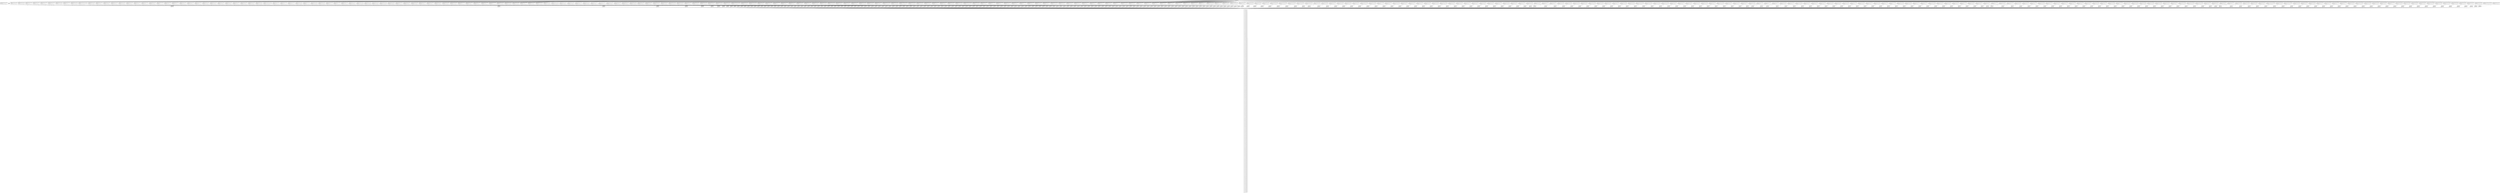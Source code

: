 digraph Mir_0_4769 {
    graph [fontname="Courier, monospace"];
    node [fontname="Courier, monospace"];
    edge [fontname="Courier, monospace"];
    label=<fn error::ErrorCode::name(_1: &amp;ReErased error::ErrorCode) -&gt; std::string::String<br align="left"/>let mut _2: u32;<br align="left"/>let mut _3: &amp;ReErased str;<br align="left"/>let _4: &amp;ReErased str;<br align="left"/>let mut _5: &amp;ReErased str;<br align="left"/>let _6: &amp;ReErased str;<br align="left"/>let mut _7: &amp;ReErased str;<br align="left"/>let _8: &amp;ReErased str;<br align="left"/>let mut _9: &amp;ReErased str;<br align="left"/>let _10: &amp;ReErased str;<br align="left"/>let mut _11: &amp;ReErased str;<br align="left"/>let _12: &amp;ReErased str;<br align="left"/>let mut _13: &amp;ReErased str;<br align="left"/>let _14: &amp;ReErased str;<br align="left"/>let mut _15: &amp;ReErased str;<br align="left"/>let _16: &amp;ReErased str;<br align="left"/>let mut _17: &amp;ReErased str;<br align="left"/>let _18: &amp;ReErased str;<br align="left"/>let mut _19: &amp;ReErased str;<br align="left"/>let _20: &amp;ReErased str;<br align="left"/>let mut _21: &amp;ReErased str;<br align="left"/>let _22: &amp;ReErased str;<br align="left"/>let mut _23: &amp;ReErased str;<br align="left"/>let _24: &amp;ReErased str;<br align="left"/>let mut _25: &amp;ReErased str;<br align="left"/>let _26: &amp;ReErased str;<br align="left"/>let mut _27: &amp;ReErased str;<br align="left"/>let _28: &amp;ReErased str;<br align="left"/>let mut _29: &amp;ReErased str;<br align="left"/>let _30: &amp;ReErased str;<br align="left"/>let mut _31: &amp;ReErased str;<br align="left"/>let _32: &amp;ReErased str;<br align="left"/>let mut _33: &amp;ReErased str;<br align="left"/>let _34: &amp;ReErased str;<br align="left"/>let mut _35: &amp;ReErased str;<br align="left"/>let _36: &amp;ReErased str;<br align="left"/>let mut _37: &amp;ReErased str;<br align="left"/>let _38: &amp;ReErased str;<br align="left"/>let mut _39: &amp;ReErased str;<br align="left"/>let _40: &amp;ReErased str;<br align="left"/>let mut _41: &amp;ReErased str;<br align="left"/>let _42: &amp;ReErased str;<br align="left"/>let mut _43: &amp;ReErased str;<br align="left"/>let _44: &amp;ReErased str;<br align="left"/>let mut _45: &amp;ReErased str;<br align="left"/>let _46: &amp;ReErased str;<br align="left"/>let mut _47: &amp;ReErased str;<br align="left"/>let _48: &amp;ReErased str;<br align="left"/>let mut _49: &amp;ReErased str;<br align="left"/>let _50: &amp;ReErased str;<br align="left"/>let mut _51: &amp;ReErased str;<br align="left"/>let _52: &amp;ReErased str;<br align="left"/>let mut _53: &amp;ReErased str;<br align="left"/>let _54: &amp;ReErased str;<br align="left"/>let mut _55: &amp;ReErased str;<br align="left"/>let _56: &amp;ReErased str;<br align="left"/>let mut _57: &amp;ReErased str;<br align="left"/>let _58: &amp;ReErased str;<br align="left"/>let mut _59: &amp;ReErased str;<br align="left"/>let _60: &amp;ReErased str;<br align="left"/>let mut _61: &amp;ReErased str;<br align="left"/>let _62: &amp;ReErased str;<br align="left"/>let mut _63: &amp;ReErased str;<br align="left"/>let _64: &amp;ReErased str;<br align="left"/>let mut _65: &amp;ReErased str;<br align="left"/>let _66: &amp;ReErased str;<br align="left"/>let mut _67: &amp;ReErased str;<br align="left"/>let _68: &amp;ReErased str;<br align="left"/>let mut _69: &amp;ReErased str;<br align="left"/>let _70: &amp;ReErased str;<br align="left"/>let mut _71: &amp;ReErased str;<br align="left"/>let _72: &amp;ReErased str;<br align="left"/>let mut _73: &amp;ReErased str;<br align="left"/>let _74: &amp;ReErased str;<br align="left"/>let mut _75: &amp;ReErased str;<br align="left"/>let _76: &amp;ReErased str;<br align="left"/>let mut _77: &amp;ReErased str;<br align="left"/>let _78: &amp;ReErased str;<br align="left"/>let mut _79: &amp;ReErased str;<br align="left"/>let _80: &amp;ReErased str;<br align="left"/>let mut _81: &amp;ReErased str;<br align="left"/>let _82: &amp;ReErased str;<br align="left"/>let mut _83: &amp;ReErased str;<br align="left"/>let _84: &amp;ReErased str;<br align="left"/>let mut _85: &amp;ReErased str;<br align="left"/>let _86: &amp;ReErased str;<br align="left"/>let mut _87: &amp;ReErased str;<br align="left"/>let _88: &amp;ReErased str;<br align="left"/>let mut _89: &amp;ReErased str;<br align="left"/>let _90: &amp;ReErased str;<br align="left"/>let mut _91: &amp;ReErased str;<br align="left"/>let _92: &amp;ReErased str;<br align="left"/>let mut _93: &amp;ReErased str;<br align="left"/>let _94: &amp;ReErased str;<br align="left"/>let mut _95: &amp;ReErased str;<br align="left"/>let _96: &amp;ReErased str;<br align="left"/>let mut _97: &amp;ReErased str;<br align="left"/>let _98: &amp;ReErased str;<br align="left"/>let mut _99: &amp;ReErased str;<br align="left"/>let _100: &amp;ReErased str;<br align="left"/>let mut _101: &amp;ReErased str;<br align="left"/>let _102: &amp;ReErased str;<br align="left"/>let mut _103: &amp;ReErased str;<br align="left"/>let _104: &amp;ReErased str;<br align="left"/>let mut _105: &amp;ReErased str;<br align="left"/>let _106: &amp;ReErased str;<br align="left"/>let mut _107: &amp;ReErased str;<br align="left"/>let _108: &amp;ReErased str;<br align="left"/>let mut _109: &amp;ReErased str;<br align="left"/>let _110: &amp;ReErased str;<br align="left"/>let mut _111: &amp;ReErased str;<br align="left"/>let _112: &amp;ReErased str;<br align="left"/>let mut _113: &amp;ReErased str;<br align="left"/>let _114: &amp;ReErased str;<br align="left"/>let mut _115: &amp;ReErased str;<br align="left"/>let _116: &amp;ReErased str;<br align="left"/>let mut _117: &amp;ReErased str;<br align="left"/>let _118: &amp;ReErased str;<br align="left"/>let mut _119: &amp;ReErased str;<br align="left"/>let _120: &amp;ReErased str;<br align="left"/>let mut _121: &amp;ReErased str;<br align="left"/>let _122: &amp;ReErased str;<br align="left"/>let mut _123: &amp;ReErased str;<br align="left"/>let _124: &amp;ReErased str;<br align="left"/>let mut _125: &amp;ReErased str;<br align="left"/>let _126: &amp;ReErased str;<br align="left"/>let mut _127: &amp;ReErased str;<br align="left"/>let _128: &amp;ReErased str;<br align="left"/>let mut _129: &amp;ReErased str;<br align="left"/>let _130: &amp;ReErased str;<br align="left"/>let mut _131: &amp;ReErased str;<br align="left"/>let _132: &amp;ReErased str;<br align="left"/>let mut _133: &amp;ReErased str;<br align="left"/>let _134: &amp;ReErased str;<br align="left"/>let mut _135: &amp;ReErased str;<br align="left"/>let _136: &amp;ReErased str;<br align="left"/>let mut _137: &amp;ReErased str;<br align="left"/>let _138: &amp;ReErased str;<br align="left"/>let mut _139: &amp;ReErased str;<br align="left"/>let _140: &amp;ReErased str;<br align="left"/>let mut _141: &amp;ReErased str;<br align="left"/>let _142: &amp;ReErased str;<br align="left"/>let mut _143: &amp;ReErased str;<br align="left"/>let _144: &amp;ReErased str;<br align="left"/>let mut _145: &amp;ReErased str;<br align="left"/>let _146: &amp;ReErased str;<br align="left"/>let mut _147: &amp;ReErased str;<br align="left"/>let _148: &amp;ReErased str;<br align="left"/>let mut _149: &amp;ReErased str;<br align="left"/>let _150: &amp;ReErased str;<br align="left"/>let mut _151: &amp;ReErased str;<br align="left"/>let _152: &amp;ReErased str;<br align="left"/>let mut _153: &amp;ReErased str;<br align="left"/>let _154: &amp;ReErased str;<br align="left"/>let mut _155: &amp;ReErased str;<br align="left"/>let _156: &amp;ReErased str;<br align="left"/>let mut _157: &amp;ReErased str;<br align="left"/>let _158: &amp;ReErased str;<br align="left"/>let mut _159: &amp;ReErased str;<br align="left"/>let _160: &amp;ReErased str;<br align="left"/>let mut _161: &amp;ReErased str;<br align="left"/>let _162: &amp;ReErased str;<br align="left"/>let mut _163: &amp;ReErased str;<br align="left"/>let _164: &amp;ReErased str;<br align="left"/>let mut _165: &amp;ReErased str;<br align="left"/>let _166: &amp;ReErased str;<br align="left"/>let mut _167: &amp;ReErased str;<br align="left"/>let _168: &amp;ReErased str;<br align="left"/>let mut _169: &amp;ReErased str;<br align="left"/>let _170: &amp;ReErased str;<br align="left"/>let mut _171: &amp;ReErased str;<br align="left"/>let _172: &amp;ReErased str;<br align="left"/>let mut _173: &amp;ReErased str;<br align="left"/>let _174: &amp;ReErased str;<br align="left"/>let mut _175: &amp;ReErased str;<br align="left"/>let _176: &amp;ReErased str;<br align="left"/>let mut _177: &amp;ReErased str;<br align="left"/>let _178: &amp;ReErased str;<br align="left"/>let mut _179: &amp;ReErased str;<br align="left"/>let _180: &amp;ReErased str;<br align="left"/>let mut _181: &amp;ReErased str;<br align="left"/>let _182: &amp;ReErased str;<br align="left"/>let mut _183: &amp;ReErased str;<br align="left"/>let _184: &amp;ReErased str;<br align="left"/>let mut _185: &amp;ReErased str;<br align="left"/>let _186: &amp;ReErased str;<br align="left"/>let mut _187: &amp;ReErased str;<br align="left"/>let _188: &amp;ReErased str;<br align="left"/>let mut _189: &amp;ReErased str;<br align="left"/>let _190: &amp;ReErased str;<br align="left"/>let mut _191: &amp;ReErased str;<br align="left"/>let _192: &amp;ReErased str;<br align="left"/>let mut _193: &amp;ReErased str;<br align="left"/>let _194: &amp;ReErased str;<br align="left"/>let mut _195: &amp;ReErased str;<br align="left"/>let _196: &amp;ReErased str;<br align="left"/>let mut _197: &amp;ReErased str;<br align="left"/>let _198: &amp;ReErased str;<br align="left"/>let mut _199: &amp;ReErased str;<br align="left"/>let _200: &amp;ReErased str;<br align="left"/>let mut _201: &amp;ReErased str;<br align="left"/>let _202: &amp;ReErased str;<br align="left"/>let mut _203: &amp;ReErased str;<br align="left"/>let _204: &amp;ReErased str;<br align="left"/>let mut _205: &amp;ReErased str;<br align="left"/>let _206: &amp;ReErased str;<br align="left"/>let mut _207: &amp;ReErased str;<br align="left"/>let _208: &amp;ReErased str;<br align="left"/>let mut _209: &amp;ReErased str;<br align="left"/>let _210: &amp;ReErased str;<br align="left"/>let mut _211: &amp;ReErased str;<br align="left"/>let _212: &amp;ReErased str;<br align="left"/>let mut _213: &amp;ReErased str;<br align="left"/>let _214: &amp;ReErased str;<br align="left"/>let mut _215: &amp;ReErased str;<br align="left"/>let _216: &amp;ReErased str;<br align="left"/>let mut _217: &amp;ReErased str;<br align="left"/>let _218: &amp;ReErased str;<br align="left"/>let mut _219: &amp;ReErased str;<br align="left"/>let _220: &amp;ReErased str;<br align="left"/>let mut _221: &amp;ReErased str;<br align="left"/>let _222: &amp;ReErased str;<br align="left"/>let mut _223: &amp;ReErased str;<br align="left"/>let _224: &amp;ReErased str;<br align="left"/>let mut _225: &amp;ReErased str;<br align="left"/>let _226: &amp;ReErased str;<br align="left"/>let mut _227: &amp;ReErased str;<br align="left"/>let _228: &amp;ReErased str;<br align="left"/>let mut _229: &amp;ReErased str;<br align="left"/>let _230: &amp;ReErased str;<br align="left"/>let mut _231: &amp;ReErased str;<br align="left"/>let _232: &amp;ReErased str;<br align="left"/>let mut _233: &amp;ReErased str;<br align="left"/>let _234: &amp;ReErased str;<br align="left"/>let mut _235: &amp;ReErased str;<br align="left"/>let _236: &amp;ReErased str;<br align="left"/>let mut _237: &amp;ReErased str;<br align="left"/>let _238: &amp;ReErased str;<br align="left"/>let mut _239: &amp;ReErased str;<br align="left"/>let _240: &amp;ReErased str;<br align="left"/>let mut _241: &amp;ReErased str;<br align="left"/>let _242: &amp;ReErased str;<br align="left"/>let mut _243: &amp;ReErased str;<br align="left"/>let _244: &amp;ReErased str;<br align="left"/>let mut _245: &amp;ReErased str;<br align="left"/>let _246: &amp;ReErased str;<br align="left"/>let mut _247: &amp;ReErased str;<br align="left"/>let _248: &amp;ReErased str;<br align="left"/>let mut _249: &amp;ReErased str;<br align="left"/>let _250: &amp;ReErased str;<br align="left"/>let mut _251: &amp;ReErased str;<br align="left"/>let _252: &amp;ReErased str;<br align="left"/>let mut _253: &amp;ReErased str;<br align="left"/>let _254: &amp;ReErased str;<br align="left"/>let mut _255: &amp;ReErased str;<br align="left"/>let _256: &amp;ReErased str;<br align="left"/>let mut _257: &amp;ReErased str;<br align="left"/>let _258: &amp;ReErased str;<br align="left"/>let mut _259: &amp;ReErased str;<br align="left"/>let _260: &amp;ReErased str;<br align="left"/>let mut _261: &amp;ReErased str;<br align="left"/>let _262: &amp;ReErased str;<br align="left"/>let mut _263: &amp;ReErased str;<br align="left"/>let _264: &amp;ReErased str;<br align="left"/>let mut _265: &amp;ReErased str;<br align="left"/>let _266: &amp;ReErased str;<br align="left"/>let mut _267: &amp;ReErased str;<br align="left"/>let _268: &amp;ReErased str;<br align="left"/>let mut _269: &amp;ReErased str;<br align="left"/>let _270: &amp;ReErased str;<br align="left"/>let mut _271: &amp;ReErased str;<br align="left"/>let _272: &amp;ReErased str;<br align="left"/>let mut _273: &amp;ReErased str;<br align="left"/>let _274: &amp;ReErased str;<br align="left"/>let mut _275: &amp;ReErased str;<br align="left"/>let _276: &amp;ReErased str;<br align="left"/>let mut _277: &amp;ReErased str;<br align="left"/>let _278: &amp;ReErased str;<br align="left"/>let mut _279: &amp;ReErased str;<br align="left"/>let _280: &amp;ReErased str;<br align="left"/>let mut _281: &amp;ReErased str;<br align="left"/>let _282: &amp;ReErased str;<br align="left"/>let mut _283: &amp;ReErased str;<br align="left"/>let _284: &amp;ReErased str;<br align="left"/>let mut _285: &amp;ReErased str;<br align="left"/>let _286: &amp;ReErased str;<br align="left"/>let mut _287: &amp;ReErased str;<br align="left"/>let _288: &amp;ReErased str;<br align="left"/>let mut _289: &amp;ReErased str;<br align="left"/>let _290: &amp;ReErased str;<br align="left"/>let mut _291: &amp;ReErased str;<br align="left"/>let _292: &amp;ReErased str;<br align="left"/>let mut _293: &amp;ReErased str;<br align="left"/>let _294: &amp;ReErased str;<br align="left"/>let mut _295: &amp;ReErased str;<br align="left"/>let _296: &amp;ReErased str;<br align="left"/>let mut _297: &amp;ReErased str;<br align="left"/>let _298: &amp;ReErased str;<br align="left"/>let mut _299: &amp;ReErased str;<br align="left"/>let _300: &amp;ReErased str;<br align="left"/>let mut _301: &amp;ReErased str;<br align="left"/>let _302: &amp;ReErased str;<br align="left"/>let mut _303: &amp;ReErased str;<br align="left"/>let _304: &amp;ReErased str;<br align="left"/>let mut _305: &amp;ReErased str;<br align="left"/>let _306: &amp;ReErased str;<br align="left"/>let mut _307: &amp;ReErased str;<br align="left"/>let _308: &amp;ReErased str;<br align="left"/>let mut _309: &amp;ReErased str;<br align="left"/>let _310: &amp;ReErased str;<br align="left"/>let mut _311: &amp;ReErased str;<br align="left"/>let _312: &amp;ReErased str;<br align="left"/>let mut _313: &amp;ReErased str;<br align="left"/>let _314: &amp;ReErased str;<br align="left"/>let mut _315: &amp;ReErased str;<br align="left"/>let _316: &amp;ReErased str;<br align="left"/>let mut _317: &amp;ReErased str;<br align="left"/>let _318: &amp;ReErased str;<br align="left"/>let mut _319: &amp;ReErased str;<br align="left"/>let _320: &amp;ReErased str;<br align="left"/>let mut _321: &amp;ReErased str;<br align="left"/>let _322: &amp;ReErased str;<br align="left"/>let mut _323: &amp;ReErased str;<br align="left"/>let _324: &amp;ReErased str;<br align="left"/>let mut _325: &amp;ReErased str;<br align="left"/>let _326: &amp;ReErased str;<br align="left"/>let mut _327: &amp;ReErased str;<br align="left"/>let _328: &amp;ReErased str;<br align="left"/>let mut _329: &amp;ReErased str;<br align="left"/>let _330: &amp;ReErased str;<br align="left"/>let mut _331: &amp;ReErased str;<br align="left"/>let _332: &amp;ReErased str;<br align="left"/>let mut _333: &amp;ReErased str;<br align="left"/>let _334: &amp;ReErased str;<br align="left"/>let mut _335: &amp;ReErased str;<br align="left"/>let _336: &amp;ReErased str;<br align="left"/>let mut _337: &amp;ReErased str;<br align="left"/>let _338: &amp;ReErased str;<br align="left"/>let mut _339: &amp;ReErased str;<br align="left"/>let _340: &amp;ReErased str;<br align="left"/>let mut _341: &amp;ReErased str;<br align="left"/>let _342: &amp;ReErased str;<br align="left"/>let mut _343: &amp;ReErased str;<br align="left"/>let _344: &amp;ReErased str;<br align="left"/>let mut _345: &amp;ReErased str;<br align="left"/>let _346: &amp;ReErased str;<br align="left"/>let mut _347: &amp;ReErased str;<br align="left"/>let _348: &amp;ReErased str;<br align="left"/>let mut _349: &amp;ReErased str;<br align="left"/>let _350: &amp;ReErased str;<br align="left"/>let mut _351: &amp;ReErased str;<br align="left"/>let _352: &amp;ReErased str;<br align="left"/>let mut _353: &amp;ReErased str;<br align="left"/>let _354: &amp;ReErased str;<br align="left"/>let mut _355: &amp;ReErased str;<br align="left"/>let _356: &amp;ReErased str;<br align="left"/>let mut _357: &amp;ReErased str;<br align="left"/>let _358: &amp;ReErased str;<br align="left"/>let mut _359: &amp;ReErased str;<br align="left"/>let _360: &amp;ReErased str;<br align="left"/>let mut _361: &amp;ReErased str;<br align="left"/>let _362: &amp;ReErased str;<br align="left"/>let mut _363: &amp;ReErased str;<br align="left"/>let _364: &amp;ReErased str;<br align="left"/>let mut _365: &amp;ReErased str;<br align="left"/>let _366: &amp;ReErased str;<br align="left"/>let mut _367: &amp;ReErased str;<br align="left"/>let _368: &amp;ReErased str;<br align="left"/>let mut _369: &amp;ReErased str;<br align="left"/>let _370: &amp;ReErased str;<br align="left"/>let mut _371: &amp;ReErased str;<br align="left"/>let _372: &amp;ReErased str;<br align="left"/>let mut _373: &amp;ReErased str;<br align="left"/>let _374: &amp;ReErased str;<br align="left"/>let mut _375: &amp;ReErased str;<br align="left"/>let _376: &amp;ReErased str;<br align="left"/>let mut _377: &amp;ReErased str;<br align="left"/>let _378: &amp;ReErased str;<br align="left"/>let mut _379: &amp;ReErased str;<br align="left"/>let _380: &amp;ReErased str;<br align="left"/>let mut _381: &amp;ReErased str;<br align="left"/>let _382: &amp;ReErased str;<br align="left"/>let mut _383: &amp;ReErased str;<br align="left"/>let _384: &amp;ReErased str;<br align="left"/>let mut _385: &amp;ReErased str;<br align="left"/>let _386: &amp;ReErased str;<br align="left"/>let mut _387: &amp;ReErased str;<br align="left"/>let _388: &amp;ReErased str;<br align="left"/>let mut _389: &amp;ReErased str;<br align="left"/>let _390: &amp;ReErased str;<br align="left"/>let mut _391: &amp;ReErased str;<br align="left"/>let _392: &amp;ReErased str;<br align="left"/>let mut _393: &amp;ReErased str;<br align="left"/>let _394: &amp;ReErased str;<br align="left"/>let mut _395: &amp;ReErased str;<br align="left"/>let _396: &amp;ReErased str;<br align="left"/>let mut _397: &amp;ReErased str;<br align="left"/>let _398: &amp;ReErased str;<br align="left"/>let mut _399: &amp;ReErased str;<br align="left"/>let _400: &amp;ReErased str;<br align="left"/>let mut _401: &amp;ReErased str;<br align="left"/>let _402: &amp;ReErased str;<br align="left"/>let mut _403: &amp;ReErased str;<br align="left"/>let _404: &amp;ReErased str;<br align="left"/>let mut _405: &amp;ReErased str;<br align="left"/>let _406: &amp;ReErased str;<br align="left"/>let mut _407: &amp;ReErased str;<br align="left"/>let _408: &amp;ReErased str;<br align="left"/>let mut _409: &amp;ReErased str;<br align="left"/>let _410: &amp;ReErased str;<br align="left"/>let mut _411: &amp;ReErased str;<br align="left"/>let _412: &amp;ReErased str;<br align="left"/>let mut _413: &amp;ReErased str;<br align="left"/>let _414: &amp;ReErased str;<br align="left"/>let mut _415: &amp;ReErased str;<br align="left"/>let _416: &amp;ReErased str;<br align="left"/>let mut _417: &amp;ReErased str;<br align="left"/>let _418: &amp;ReErased str;<br align="left"/>let mut _419: &amp;ReErased str;<br align="left"/>let _420: &amp;ReErased str;<br align="left"/>let mut _421: &amp;ReErased str;<br align="left"/>let _422: &amp;ReErased str;<br align="left"/>let mut _423: &amp;ReErased str;<br align="left"/>let _424: &amp;ReErased str;<br align="left"/>let mut _425: &amp;ReErased str;<br align="left"/>let _426: &amp;ReErased str;<br align="left"/>let mut _427: &amp;ReErased str;<br align="left"/>let _428: &amp;ReErased str;<br align="left"/>let mut _429: &amp;ReErased str;<br align="left"/>let _430: &amp;ReErased str;<br align="left"/>let mut _431: &amp;ReErased str;<br align="left"/>let _432: &amp;ReErased str;<br align="left"/>let mut _433: &amp;ReErased str;<br align="left"/>let _434: &amp;ReErased str;<br align="left"/>let mut _435: &amp;ReErased str;<br align="left"/>let _436: &amp;ReErased str;<br align="left"/>let mut _437: &amp;ReErased str;<br align="left"/>let _438: &amp;ReErased str;<br align="left"/>let mut _439: &amp;ReErased str;<br align="left"/>let _440: &amp;ReErased str;<br align="left"/>let mut _441: &amp;ReErased str;<br align="left"/>let _442: &amp;ReErased str;<br align="left"/>let mut _443: &amp;ReErased str;<br align="left"/>let _444: &amp;ReErased str;<br align="left"/>let mut _445: &amp;ReErased str;<br align="left"/>let _446: &amp;ReErased str;<br align="left"/>let mut _447: &amp;ReErased str;<br align="left"/>let _448: &amp;ReErased str;<br align="left"/>let mut _449: &amp;ReErased str;<br align="left"/>let _450: &amp;ReErased str;<br align="left"/>let mut _451: &amp;ReErased str;<br align="left"/>let _452: &amp;ReErased str;<br align="left"/>let mut _453: &amp;ReErased str;<br align="left"/>let _454: &amp;ReErased str;<br align="left"/>let mut _455: &amp;ReErased str;<br align="left"/>let _456: &amp;ReErased str;<br align="left"/>let mut _457: &amp;ReErased str;<br align="left"/>let _458: &amp;ReErased str;<br align="left"/>let mut _459: &amp;ReErased str;<br align="left"/>let _460: &amp;ReErased str;<br align="left"/>let mut _461: &amp;ReErased str;<br align="left"/>let _462: &amp;ReErased str;<br align="left"/>let mut _463: &amp;ReErased str;<br align="left"/>let _464: &amp;ReErased str;<br align="left"/>let mut _465: &amp;ReErased str;<br align="left"/>let _466: &amp;ReErased str;<br align="left"/>let mut _467: &amp;ReErased str;<br align="left"/>let _468: &amp;ReErased str;<br align="left"/>let mut _469: &amp;ReErased str;<br align="left"/>let _470: &amp;ReErased str;<br align="left"/>let mut _471: &amp;ReErased str;<br align="left"/>let _472: &amp;ReErased str;<br align="left"/>let mut _473: &amp;ReErased str;<br align="left"/>let _474: &amp;ReErased str;<br align="left"/>let mut _475: &amp;ReErased str;<br align="left"/>let _476: &amp;ReErased str;<br align="left"/>let mut _477: &amp;ReErased str;<br align="left"/>let _478: &amp;ReErased str;<br align="left"/>let mut _479: &amp;ReErased str;<br align="left"/>let _480: &amp;ReErased str;<br align="left"/>let mut _481: &amp;ReErased str;<br align="left"/>let _482: &amp;ReErased str;<br align="left"/>let mut _483: &amp;ReErased str;<br align="left"/>let _484: &amp;ReErased str;<br align="left"/>let mut _485: &amp;ReErased str;<br align="left"/>let _486: &amp;ReErased str;<br align="left"/>let mut _487: &amp;ReErased str;<br align="left"/>let _488: &amp;ReErased str;<br align="left"/>let mut _489: &amp;ReErased str;<br align="left"/>let _490: &amp;ReErased str;<br align="left"/>let mut _491: &amp;ReErased str;<br align="left"/>let _492: &amp;ReErased str;<br align="left"/>let mut _493: &amp;ReErased str;<br align="left"/>let _494: &amp;ReErased str;<br align="left"/>let mut _495: &amp;ReErased str;<br align="left"/>let _496: &amp;ReErased str;<br align="left"/>let mut _497: &amp;ReErased str;<br align="left"/>let _498: &amp;ReErased str;<br align="left"/>let mut _499: &amp;ReErased str;<br align="left"/>let _500: &amp;ReErased str;<br align="left"/>let mut _501: &amp;ReErased str;<br align="left"/>let _502: &amp;ReErased str;<br align="left"/>let mut _503: &amp;ReErased str;<br align="left"/>let _504: &amp;ReErased str;<br align="left"/>let mut _505: &amp;ReErased str;<br align="left"/>let _506: &amp;ReErased str;<br align="left"/>let mut _507: &amp;ReErased str;<br align="left"/>let _508: &amp;ReErased str;<br align="left"/>let mut _509: &amp;ReErased str;<br align="left"/>let _510: &amp;ReErased str;<br align="left"/>let mut _511: &amp;ReErased str;<br align="left"/>let _512: &amp;ReErased str;<br align="left"/>let mut _513: &amp;ReErased str;<br align="left"/>let _514: &amp;ReErased str;<br align="left"/>let mut _515: &amp;ReErased str;<br align="left"/>let _516: &amp;ReErased str;<br align="left"/>let mut _517: &amp;ReErased str;<br align="left"/>let _518: &amp;ReErased str;<br align="left"/>let mut _519: &amp;ReErased str;<br align="left"/>let _520: &amp;ReErased str;<br align="left"/>let mut _521: &amp;ReErased str;<br align="left"/>let _522: &amp;ReErased str;<br align="left"/>let mut _523: &amp;ReErased str;<br align="left"/>let _524: &amp;ReErased str;<br align="left"/>let mut _525: &amp;ReErased str;<br align="left"/>let _526: &amp;ReErased str;<br align="left"/>let mut _527: &amp;ReErased str;<br align="left"/>let _528: &amp;ReErased str;<br align="left"/>let mut _529: &amp;ReErased str;<br align="left"/>let _530: &amp;ReErased str;<br align="left"/>let mut _531: &amp;ReErased str;<br align="left"/>let _532: &amp;ReErased str;<br align="left"/>let mut _533: &amp;ReErased str;<br align="left"/>let _534: &amp;ReErased str;<br align="left"/>let mut _535: &amp;ReErased str;<br align="left"/>let _536: &amp;ReErased str;<br align="left"/>let mut _537: &amp;ReErased str;<br align="left"/>let _538: &amp;ReErased str;<br align="left"/>let mut _539: &amp;ReErased str;<br align="left"/>let _540: &amp;ReErased str;<br align="left"/>let mut _541: &amp;ReErased str;<br align="left"/>let _542: &amp;ReErased str;<br align="left"/>let mut _543: &amp;ReErased str;<br align="left"/>let _544: &amp;ReErased str;<br align="left"/>let mut _545: &amp;ReErased str;<br align="left"/>let _546: &amp;ReErased str;<br align="left"/>let mut _547: &amp;ReErased str;<br align="left"/>let _548: &amp;ReErased str;<br align="left"/>let mut _549: &amp;ReErased str;<br align="left"/>let _550: &amp;ReErased str;<br align="left"/>let mut _551: &amp;ReErased str;<br align="left"/>let _552: &amp;ReErased str;<br align="left"/>let mut _553: &amp;ReErased str;<br align="left"/>let _554: &amp;ReErased str;<br align="left"/>let mut _555: &amp;ReErased str;<br align="left"/>let _556: &amp;ReErased str;<br align="left"/>let mut _557: &amp;ReErased str;<br align="left"/>let _558: &amp;ReErased str;<br align="left"/>let mut _559: &amp;ReErased str;<br align="left"/>let _560: &amp;ReErased str;<br align="left"/>let mut _561: &amp;ReErased str;<br align="left"/>let _562: &amp;ReErased str;<br align="left"/>let mut _563: &amp;ReErased str;<br align="left"/>let _564: &amp;ReErased str;<br align="left"/>let mut _565: &amp;ReErased str;<br align="left"/>let _566: &amp;ReErased str;<br align="left"/>let mut _567: &amp;ReErased str;<br align="left"/>let _568: &amp;ReErased str;<br align="left"/>let mut _569: &amp;ReErased str;<br align="left"/>let _570: &amp;ReErased str;<br align="left"/>let mut _571: &amp;ReErased str;<br align="left"/>let _572: &amp;ReErased str;<br align="left"/>let mut _573: &amp;ReErased str;<br align="left"/>let _574: &amp;ReErased str;<br align="left"/>let mut _575: &amp;ReErased str;<br align="left"/>let _576: &amp;ReErased str;<br align="left"/>let mut _577: &amp;ReErased str;<br align="left"/>let _578: &amp;ReErased str;<br align="left"/>let mut _579: &amp;ReErased str;<br align="left"/>let _580: &amp;ReErased str;<br align="left"/>let mut _581: &amp;ReErased str;<br align="left"/>let _582: &amp;ReErased str;<br align="left"/>let mut _583: &amp;ReErased str;<br align="left"/>let _584: &amp;ReErased str;<br align="left"/>let mut _585: &amp;ReErased str;<br align="left"/>let _586: &amp;ReErased str;<br align="left"/>let mut _587: &amp;ReErased str;<br align="left"/>let _588: &amp;ReErased str;<br align="left"/>let mut _589: &amp;ReErased str;<br align="left"/>let _590: &amp;ReErased str;<br align="left"/>let mut _591: &amp;ReErased str;<br align="left"/>let _592: &amp;ReErased str;<br align="left"/>let mut _593: &amp;ReErased str;<br align="left"/>let _594: &amp;ReErased str;<br align="left"/>let mut _595: &amp;ReErased str;<br align="left"/>let _596: &amp;ReErased str;<br align="left"/>let mut _597: &amp;ReErased str;<br align="left"/>let _598: &amp;ReErased str;<br align="left"/>let mut _599: &amp;ReErased str;<br align="left"/>let _600: &amp;ReErased str;<br align="left"/>let mut _601: &amp;ReErased str;<br align="left"/>let _602: &amp;ReErased str;<br align="left"/>let mut _603: &amp;ReErased str;<br align="left"/>let _604: &amp;ReErased str;<br align="left"/>let mut _605: &amp;ReErased str;<br align="left"/>let _606: &amp;ReErased str;<br align="left"/>let mut _607: &amp;ReErased str;<br align="left"/>let _608: &amp;ReErased str;<br align="left"/>let mut _609: &amp;ReErased str;<br align="left"/>let _610: &amp;ReErased str;<br align="left"/>let mut _611: &amp;ReErased str;<br align="left"/>let _612: &amp;ReErased str;<br align="left"/>let mut _613: &amp;ReErased str;<br align="left"/>let _614: &amp;ReErased str;<br align="left"/>let mut _615: &amp;ReErased str;<br align="left"/>let _616: &amp;ReErased str;<br align="left"/>let mut _617: &amp;ReErased str;<br align="left"/>let _618: &amp;ReErased str;<br align="left"/>let mut _619: &amp;ReErased str;<br align="left"/>let _620: &amp;ReErased str;<br align="left"/>let mut _621: &amp;ReErased str;<br align="left"/>let _622: &amp;ReErased str;<br align="left"/>let mut _623: &amp;ReErased str;<br align="left"/>let _624: &amp;ReErased str;<br align="left"/>let mut _625: &amp;ReErased str;<br align="left"/>let _626: &amp;ReErased str;<br align="left"/>let mut _627: &amp;ReErased str;<br align="left"/>let _628: &amp;ReErased str;<br align="left"/>let mut _629: &amp;ReErased str;<br align="left"/>let _630: &amp;ReErased str;<br align="left"/>let mut _631: &amp;ReErased str;<br align="left"/>let _632: &amp;ReErased str;<br align="left"/>let mut _633: &amp;ReErased str;<br align="left"/>let _634: &amp;ReErased str;<br align="left"/>let mut _635: &amp;ReErased str;<br align="left"/>let _636: &amp;ReErased str;<br align="left"/>debug self =&gt; _1;<br align="left"/>>;
    bb0__0_4769 [shape="none", label=<<table border="0" cellborder="1" cellspacing="0"><tr><td bgcolor="gray" align="center" colspan="1">0</td></tr><tr><td align="left" balign="left">_2 = discriminant((*_1))<br/></td></tr><tr><td align="left">switchInt(move _2)</td></tr></table>>];
    bb1__0_4769 [shape="none", label=<<table border="0" cellborder="1" cellspacing="0"><tr><td bgcolor="gray" align="center" colspan="1">1</td></tr><tr><td align="left" balign="left">StorageLive(_635)<br/>StorageLive(_636)<br/>_636 = const &quot;InvalidIfRebalanceSwap&quot;<br/>_635 = &amp;(*_636)<br/></td></tr><tr><td align="left">_0 = &lt;str as ToString&gt;::to_string(move _635)</td></tr></table>>];
    bb2__0_4769 [shape="none", label=<<table border="0" cellborder="1" cellspacing="0"><tr><td bgcolor="gray" align="center" colspan="1">2</td></tr><tr><td align="left">unreachable</td></tr></table>>];
    bb3__0_4769 [shape="none", label=<<table border="0" cellborder="1" cellspacing="0"><tr><td bgcolor="gray" align="center" colspan="1">3</td></tr><tr><td align="left" balign="left">StorageLive(_3)<br/>StorageLive(_4)<br/>_4 = const &quot;InvalidSpotMarketAuthority&quot;<br/>_3 = &amp;(*_4)<br/></td></tr><tr><td align="left">_0 = &lt;str as ToString&gt;::to_string(move _3)</td></tr></table>>];
    bb4__0_4769 [shape="none", label=<<table border="0" cellborder="1" cellspacing="0"><tr><td bgcolor="gray" align="center" colspan="1">4</td></tr><tr><td align="left" balign="left">StorageDead(_4)<br/>StorageDead(_3)<br/></td></tr><tr><td align="left">goto</td></tr></table>>];
    bb5__0_4769 [shape="none", label=<<table border="0" cellborder="1" cellspacing="0"><tr><td bgcolor="gray" align="center" colspan="1">5</td></tr><tr><td align="left" balign="left">StorageLive(_5)<br/>StorageLive(_6)<br/>_6 = const &quot;InvalidInsuranceFundAuthority&quot;<br/>_5 = &amp;(*_6)<br/></td></tr><tr><td align="left">_0 = &lt;str as ToString&gt;::to_string(move _5)</td></tr></table>>];
    bb6__0_4769 [shape="none", label=<<table border="0" cellborder="1" cellspacing="0"><tr><td bgcolor="gray" align="center" colspan="1">6</td></tr><tr><td align="left" balign="left">StorageDead(_6)<br/>StorageDead(_5)<br/></td></tr><tr><td align="left">goto</td></tr></table>>];
    bb7__0_4769 [shape="none", label=<<table border="0" cellborder="1" cellspacing="0"><tr><td bgcolor="gray" align="center" colspan="1">7</td></tr><tr><td align="left" balign="left">StorageLive(_7)<br/>StorageLive(_8)<br/>_8 = const &quot;InsufficientDeposit&quot;<br/>_7 = &amp;(*_8)<br/></td></tr><tr><td align="left">_0 = &lt;str as ToString&gt;::to_string(move _7)</td></tr></table>>];
    bb8__0_4769 [shape="none", label=<<table border="0" cellborder="1" cellspacing="0"><tr><td bgcolor="gray" align="center" colspan="1">8</td></tr><tr><td align="left" balign="left">StorageDead(_8)<br/>StorageDead(_7)<br/></td></tr><tr><td align="left">goto</td></tr></table>>];
    bb9__0_4769 [shape="none", label=<<table border="0" cellborder="1" cellspacing="0"><tr><td bgcolor="gray" align="center" colspan="1">9</td></tr><tr><td align="left" balign="left">StorageLive(_9)<br/>StorageLive(_10)<br/>_10 = const &quot;InsufficientCollateral&quot;<br/>_9 = &amp;(*_10)<br/></td></tr><tr><td align="left">_0 = &lt;str as ToString&gt;::to_string(move _9)</td></tr></table>>];
    bb10__0_4769 [shape="none", label=<<table border="0" cellborder="1" cellspacing="0"><tr><td bgcolor="gray" align="center" colspan="1">10</td></tr><tr><td align="left" balign="left">StorageDead(_10)<br/>StorageDead(_9)<br/></td></tr><tr><td align="left">goto</td></tr></table>>];
    bb11__0_4769 [shape="none", label=<<table border="0" cellborder="1" cellspacing="0"><tr><td bgcolor="gray" align="center" colspan="1">11</td></tr><tr><td align="left" balign="left">StorageLive(_11)<br/>StorageLive(_12)<br/>_12 = const &quot;SufficientCollateral&quot;<br/>_11 = &amp;(*_12)<br/></td></tr><tr><td align="left">_0 = &lt;str as ToString&gt;::to_string(move _11)</td></tr></table>>];
    bb12__0_4769 [shape="none", label=<<table border="0" cellborder="1" cellspacing="0"><tr><td bgcolor="gray" align="center" colspan="1">12</td></tr><tr><td align="left" balign="left">StorageDead(_12)<br/>StorageDead(_11)<br/></td></tr><tr><td align="left">goto</td></tr></table>>];
    bb13__0_4769 [shape="none", label=<<table border="0" cellborder="1" cellspacing="0"><tr><td bgcolor="gray" align="center" colspan="1">13</td></tr><tr><td align="left" balign="left">StorageLive(_13)<br/>StorageLive(_14)<br/>_14 = const &quot;MaxNumberOfPositions&quot;<br/>_13 = &amp;(*_14)<br/></td></tr><tr><td align="left">_0 = &lt;str as ToString&gt;::to_string(move _13)</td></tr></table>>];
    bb14__0_4769 [shape="none", label=<<table border="0" cellborder="1" cellspacing="0"><tr><td bgcolor="gray" align="center" colspan="1">14</td></tr><tr><td align="left" balign="left">StorageDead(_14)<br/>StorageDead(_13)<br/></td></tr><tr><td align="left">goto</td></tr></table>>];
    bb15__0_4769 [shape="none", label=<<table border="0" cellborder="1" cellspacing="0"><tr><td bgcolor="gray" align="center" colspan="1">15</td></tr><tr><td align="left" balign="left">StorageLive(_15)<br/>StorageLive(_16)<br/>_16 = const &quot;AdminControlsPricesDisabled&quot;<br/>_15 = &amp;(*_16)<br/></td></tr><tr><td align="left">_0 = &lt;str as ToString&gt;::to_string(move _15)</td></tr></table>>];
    bb16__0_4769 [shape="none", label=<<table border="0" cellborder="1" cellspacing="0"><tr><td bgcolor="gray" align="center" colspan="1">16</td></tr><tr><td align="left" balign="left">StorageDead(_16)<br/>StorageDead(_15)<br/></td></tr><tr><td align="left">goto</td></tr></table>>];
    bb17__0_4769 [shape="none", label=<<table border="0" cellborder="1" cellspacing="0"><tr><td bgcolor="gray" align="center" colspan="1">17</td></tr><tr><td align="left" balign="left">StorageLive(_17)<br/>StorageLive(_18)<br/>_18 = const &quot;MarketDelisted&quot;<br/>_17 = &amp;(*_18)<br/></td></tr><tr><td align="left">_0 = &lt;str as ToString&gt;::to_string(move _17)</td></tr></table>>];
    bb18__0_4769 [shape="none", label=<<table border="0" cellborder="1" cellspacing="0"><tr><td bgcolor="gray" align="center" colspan="1">18</td></tr><tr><td align="left" balign="left">StorageDead(_18)<br/>StorageDead(_17)<br/></td></tr><tr><td align="left">goto</td></tr></table>>];
    bb19__0_4769 [shape="none", label=<<table border="0" cellborder="1" cellspacing="0"><tr><td bgcolor="gray" align="center" colspan="1">19</td></tr><tr><td align="left" balign="left">StorageLive(_19)<br/>StorageLive(_20)<br/>_20 = const &quot;MarketIndexAlreadyInitialized&quot;<br/>_19 = &amp;(*_20)<br/></td></tr><tr><td align="left">_0 = &lt;str as ToString&gt;::to_string(move _19)</td></tr></table>>];
    bb20__0_4769 [shape="none", label=<<table border="0" cellborder="1" cellspacing="0"><tr><td bgcolor="gray" align="center" colspan="1">20</td></tr><tr><td align="left" balign="left">StorageDead(_20)<br/>StorageDead(_19)<br/></td></tr><tr><td align="left">goto</td></tr></table>>];
    bb21__0_4769 [shape="none", label=<<table border="0" cellborder="1" cellspacing="0"><tr><td bgcolor="gray" align="center" colspan="1">21</td></tr><tr><td align="left" balign="left">StorageLive(_21)<br/>StorageLive(_22)<br/>_22 = const &quot;UserAccountAndUserPositionsAccountMismatch&quot;<br/>_21 = &amp;(*_22)<br/></td></tr><tr><td align="left">_0 = &lt;str as ToString&gt;::to_string(move _21)</td></tr></table>>];
    bb22__0_4769 [shape="none", label=<<table border="0" cellborder="1" cellspacing="0"><tr><td bgcolor="gray" align="center" colspan="1">22</td></tr><tr><td align="left" balign="left">StorageDead(_22)<br/>StorageDead(_21)<br/></td></tr><tr><td align="left">goto</td></tr></table>>];
    bb23__0_4769 [shape="none", label=<<table border="0" cellborder="1" cellspacing="0"><tr><td bgcolor="gray" align="center" colspan="1">23</td></tr><tr><td align="left" balign="left">StorageLive(_23)<br/>StorageLive(_24)<br/>_24 = const &quot;UserHasNoPositionInMarket&quot;<br/>_23 = &amp;(*_24)<br/></td></tr><tr><td align="left">_0 = &lt;str as ToString&gt;::to_string(move _23)</td></tr></table>>];
    bb24__0_4769 [shape="none", label=<<table border="0" cellborder="1" cellspacing="0"><tr><td bgcolor="gray" align="center" colspan="1">24</td></tr><tr><td align="left" balign="left">StorageDead(_24)<br/>StorageDead(_23)<br/></td></tr><tr><td align="left">goto</td></tr></table>>];
    bb25__0_4769 [shape="none", label=<<table border="0" cellborder="1" cellspacing="0"><tr><td bgcolor="gray" align="center" colspan="1">25</td></tr><tr><td align="left" balign="left">StorageLive(_25)<br/>StorageLive(_26)<br/>_26 = const &quot;InvalidInitialPeg&quot;<br/>_25 = &amp;(*_26)<br/></td></tr><tr><td align="left">_0 = &lt;str as ToString&gt;::to_string(move _25)</td></tr></table>>];
    bb26__0_4769 [shape="none", label=<<table border="0" cellborder="1" cellspacing="0"><tr><td bgcolor="gray" align="center" colspan="1">26</td></tr><tr><td align="left" balign="left">StorageDead(_26)<br/>StorageDead(_25)<br/></td></tr><tr><td align="left">goto</td></tr></table>>];
    bb27__0_4769 [shape="none", label=<<table border="0" cellborder="1" cellspacing="0"><tr><td bgcolor="gray" align="center" colspan="1">27</td></tr><tr><td align="left" balign="left">StorageLive(_27)<br/>StorageLive(_28)<br/>_28 = const &quot;InvalidRepegRedundant&quot;<br/>_27 = &amp;(*_28)<br/></td></tr><tr><td align="left">_0 = &lt;str as ToString&gt;::to_string(move _27)</td></tr></table>>];
    bb28__0_4769 [shape="none", label=<<table border="0" cellborder="1" cellspacing="0"><tr><td bgcolor="gray" align="center" colspan="1">28</td></tr><tr><td align="left" balign="left">StorageDead(_28)<br/>StorageDead(_27)<br/></td></tr><tr><td align="left">goto</td></tr></table>>];
    bb29__0_4769 [shape="none", label=<<table border="0" cellborder="1" cellspacing="0"><tr><td bgcolor="gray" align="center" colspan="1">29</td></tr><tr><td align="left" balign="left">StorageLive(_29)<br/>StorageLive(_30)<br/>_30 = const &quot;InvalidRepegDirection&quot;<br/>_29 = &amp;(*_30)<br/></td></tr><tr><td align="left">_0 = &lt;str as ToString&gt;::to_string(move _29)</td></tr></table>>];
    bb30__0_4769 [shape="none", label=<<table border="0" cellborder="1" cellspacing="0"><tr><td bgcolor="gray" align="center" colspan="1">30</td></tr><tr><td align="left" balign="left">StorageDead(_30)<br/>StorageDead(_29)<br/></td></tr><tr><td align="left">goto</td></tr></table>>];
    bb31__0_4769 [shape="none", label=<<table border="0" cellborder="1" cellspacing="0"><tr><td bgcolor="gray" align="center" colspan="1">31</td></tr><tr><td align="left" balign="left">StorageLive(_31)<br/>StorageLive(_32)<br/>_32 = const &quot;InvalidRepegProfitability&quot;<br/>_31 = &amp;(*_32)<br/></td></tr><tr><td align="left">_0 = &lt;str as ToString&gt;::to_string(move _31)</td></tr></table>>];
    bb32__0_4769 [shape="none", label=<<table border="0" cellborder="1" cellspacing="0"><tr><td bgcolor="gray" align="center" colspan="1">32</td></tr><tr><td align="left" balign="left">StorageDead(_32)<br/>StorageDead(_31)<br/></td></tr><tr><td align="left">goto</td></tr></table>>];
    bb33__0_4769 [shape="none", label=<<table border="0" cellborder="1" cellspacing="0"><tr><td bgcolor="gray" align="center" colspan="1">33</td></tr><tr><td align="left" balign="left">StorageLive(_33)<br/>StorageLive(_34)<br/>_34 = const &quot;SlippageOutsideLimit&quot;<br/>_33 = &amp;(*_34)<br/></td></tr><tr><td align="left">_0 = &lt;str as ToString&gt;::to_string(move _33)</td></tr></table>>];
    bb34__0_4769 [shape="none", label=<<table border="0" cellborder="1" cellspacing="0"><tr><td bgcolor="gray" align="center" colspan="1">34</td></tr><tr><td align="left" balign="left">StorageDead(_34)<br/>StorageDead(_33)<br/></td></tr><tr><td align="left">goto</td></tr></table>>];
    bb35__0_4769 [shape="none", label=<<table border="0" cellborder="1" cellspacing="0"><tr><td bgcolor="gray" align="center" colspan="1">35</td></tr><tr><td align="left" balign="left">StorageLive(_35)<br/>StorageLive(_36)<br/>_36 = const &quot;OrderSizeTooSmall&quot;<br/>_35 = &amp;(*_36)<br/></td></tr><tr><td align="left">_0 = &lt;str as ToString&gt;::to_string(move _35)</td></tr></table>>];
    bb36__0_4769 [shape="none", label=<<table border="0" cellborder="1" cellspacing="0"><tr><td bgcolor="gray" align="center" colspan="1">36</td></tr><tr><td align="left" balign="left">StorageDead(_36)<br/>StorageDead(_35)<br/></td></tr><tr><td align="left">goto</td></tr></table>>];
    bb37__0_4769 [shape="none", label=<<table border="0" cellborder="1" cellspacing="0"><tr><td bgcolor="gray" align="center" colspan="1">37</td></tr><tr><td align="left" balign="left">StorageLive(_37)<br/>StorageLive(_38)<br/>_38 = const &quot;InvalidUpdateK&quot;<br/>_37 = &amp;(*_38)<br/></td></tr><tr><td align="left">_0 = &lt;str as ToString&gt;::to_string(move _37)</td></tr></table>>];
    bb38__0_4769 [shape="none", label=<<table border="0" cellborder="1" cellspacing="0"><tr><td bgcolor="gray" align="center" colspan="1">38</td></tr><tr><td align="left" balign="left">StorageDead(_38)<br/>StorageDead(_37)<br/></td></tr><tr><td align="left">goto</td></tr></table>>];
    bb39__0_4769 [shape="none", label=<<table border="0" cellborder="1" cellspacing="0"><tr><td bgcolor="gray" align="center" colspan="1">39</td></tr><tr><td align="left" balign="left">StorageLive(_39)<br/>StorageLive(_40)<br/>_40 = const &quot;AdminWithdrawTooLarge&quot;<br/>_39 = &amp;(*_40)<br/></td></tr><tr><td align="left">_0 = &lt;str as ToString&gt;::to_string(move _39)</td></tr></table>>];
    bb40__0_4769 [shape="none", label=<<table border="0" cellborder="1" cellspacing="0"><tr><td bgcolor="gray" align="center" colspan="1">40</td></tr><tr><td align="left" balign="left">StorageDead(_40)<br/>StorageDead(_39)<br/></td></tr><tr><td align="left">goto</td></tr></table>>];
    bb41__0_4769 [shape="none", label=<<table border="0" cellborder="1" cellspacing="0"><tr><td bgcolor="gray" align="center" colspan="1">41</td></tr><tr><td align="left" balign="left">StorageLive(_41)<br/>StorageLive(_42)<br/>_42 = const &quot;MathError&quot;<br/>_41 = &amp;(*_42)<br/></td></tr><tr><td align="left">_0 = &lt;str as ToString&gt;::to_string(move _41)</td></tr></table>>];
    bb42__0_4769 [shape="none", label=<<table border="0" cellborder="1" cellspacing="0"><tr><td bgcolor="gray" align="center" colspan="1">42</td></tr><tr><td align="left" balign="left">StorageDead(_42)<br/>StorageDead(_41)<br/></td></tr><tr><td align="left">goto</td></tr></table>>];
    bb43__0_4769 [shape="none", label=<<table border="0" cellborder="1" cellspacing="0"><tr><td bgcolor="gray" align="center" colspan="1">43</td></tr><tr><td align="left" balign="left">StorageLive(_43)<br/>StorageLive(_44)<br/>_44 = const &quot;BnConversionError&quot;<br/>_43 = &amp;(*_44)<br/></td></tr><tr><td align="left">_0 = &lt;str as ToString&gt;::to_string(move _43)</td></tr></table>>];
    bb44__0_4769 [shape="none", label=<<table border="0" cellborder="1" cellspacing="0"><tr><td bgcolor="gray" align="center" colspan="1">44</td></tr><tr><td align="left" balign="left">StorageDead(_44)<br/>StorageDead(_43)<br/></td></tr><tr><td align="left">goto</td></tr></table>>];
    bb45__0_4769 [shape="none", label=<<table border="0" cellborder="1" cellspacing="0"><tr><td bgcolor="gray" align="center" colspan="1">45</td></tr><tr><td align="left" balign="left">StorageLive(_45)<br/>StorageLive(_46)<br/>_46 = const &quot;ClockUnavailable&quot;<br/>_45 = &amp;(*_46)<br/></td></tr><tr><td align="left">_0 = &lt;str as ToString&gt;::to_string(move _45)</td></tr></table>>];
    bb46__0_4769 [shape="none", label=<<table border="0" cellborder="1" cellspacing="0"><tr><td bgcolor="gray" align="center" colspan="1">46</td></tr><tr><td align="left" balign="left">StorageDead(_46)<br/>StorageDead(_45)<br/></td></tr><tr><td align="left">goto</td></tr></table>>];
    bb47__0_4769 [shape="none", label=<<table border="0" cellborder="1" cellspacing="0"><tr><td bgcolor="gray" align="center" colspan="1">47</td></tr><tr><td align="left" balign="left">StorageLive(_47)<br/>StorageLive(_48)<br/>_48 = const &quot;UnableToLoadOracle&quot;<br/>_47 = &amp;(*_48)<br/></td></tr><tr><td align="left">_0 = &lt;str as ToString&gt;::to_string(move _47)</td></tr></table>>];
    bb48__0_4769 [shape="none", label=<<table border="0" cellborder="1" cellspacing="0"><tr><td bgcolor="gray" align="center" colspan="1">48</td></tr><tr><td align="left" balign="left">StorageDead(_48)<br/>StorageDead(_47)<br/></td></tr><tr><td align="left">goto</td></tr></table>>];
    bb49__0_4769 [shape="none", label=<<table border="0" cellborder="1" cellspacing="0"><tr><td bgcolor="gray" align="center" colspan="1">49</td></tr><tr><td align="left" balign="left">StorageLive(_49)<br/>StorageLive(_50)<br/>_50 = const &quot;PriceBandsBreached&quot;<br/>_49 = &amp;(*_50)<br/></td></tr><tr><td align="left">_0 = &lt;str as ToString&gt;::to_string(move _49)</td></tr></table>>];
    bb50__0_4769 [shape="none", label=<<table border="0" cellborder="1" cellspacing="0"><tr><td bgcolor="gray" align="center" colspan="1">50</td></tr><tr><td align="left" balign="left">StorageDead(_50)<br/>StorageDead(_49)<br/></td></tr><tr><td align="left">goto</td></tr></table>>];
    bb51__0_4769 [shape="none", label=<<table border="0" cellborder="1" cellspacing="0"><tr><td bgcolor="gray" align="center" colspan="1">51</td></tr><tr><td align="left" balign="left">StorageLive(_51)<br/>StorageLive(_52)<br/>_52 = const &quot;ExchangePaused&quot;<br/>_51 = &amp;(*_52)<br/></td></tr><tr><td align="left">_0 = &lt;str as ToString&gt;::to_string(move _51)</td></tr></table>>];
    bb52__0_4769 [shape="none", label=<<table border="0" cellborder="1" cellspacing="0"><tr><td bgcolor="gray" align="center" colspan="1">52</td></tr><tr><td align="left" balign="left">StorageDead(_52)<br/>StorageDead(_51)<br/></td></tr><tr><td align="left">goto</td></tr></table>>];
    bb53__0_4769 [shape="none", label=<<table border="0" cellborder="1" cellspacing="0"><tr><td bgcolor="gray" align="center" colspan="1">53</td></tr><tr><td align="left" balign="left">StorageLive(_53)<br/>StorageLive(_54)<br/>_54 = const &quot;InvalidWhitelistToken&quot;<br/>_53 = &amp;(*_54)<br/></td></tr><tr><td align="left">_0 = &lt;str as ToString&gt;::to_string(move _53)</td></tr></table>>];
    bb54__0_4769 [shape="none", label=<<table border="0" cellborder="1" cellspacing="0"><tr><td bgcolor="gray" align="center" colspan="1">54</td></tr><tr><td align="left" balign="left">StorageDead(_54)<br/>StorageDead(_53)<br/></td></tr><tr><td align="left">goto</td></tr></table>>];
    bb55__0_4769 [shape="none", label=<<table border="0" cellborder="1" cellspacing="0"><tr><td bgcolor="gray" align="center" colspan="1">55</td></tr><tr><td align="left" balign="left">StorageLive(_55)<br/>StorageLive(_56)<br/>_56 = const &quot;WhitelistTokenNotFound&quot;<br/>_55 = &amp;(*_56)<br/></td></tr><tr><td align="left">_0 = &lt;str as ToString&gt;::to_string(move _55)</td></tr></table>>];
    bb56__0_4769 [shape="none", label=<<table border="0" cellborder="1" cellspacing="0"><tr><td bgcolor="gray" align="center" colspan="1">56</td></tr><tr><td align="left" balign="left">StorageDead(_56)<br/>StorageDead(_55)<br/></td></tr><tr><td align="left">goto</td></tr></table>>];
    bb57__0_4769 [shape="none", label=<<table border="0" cellborder="1" cellspacing="0"><tr><td bgcolor="gray" align="center" colspan="1">57</td></tr><tr><td align="left" balign="left">StorageLive(_57)<br/>StorageLive(_58)<br/>_58 = const &quot;InvalidDiscountToken&quot;<br/>_57 = &amp;(*_58)<br/></td></tr><tr><td align="left">_0 = &lt;str as ToString&gt;::to_string(move _57)</td></tr></table>>];
    bb58__0_4769 [shape="none", label=<<table border="0" cellborder="1" cellspacing="0"><tr><td bgcolor="gray" align="center" colspan="1">58</td></tr><tr><td align="left" balign="left">StorageDead(_58)<br/>StorageDead(_57)<br/></td></tr><tr><td align="left">goto</td></tr></table>>];
    bb59__0_4769 [shape="none", label=<<table border="0" cellborder="1" cellspacing="0"><tr><td bgcolor="gray" align="center" colspan="1">59</td></tr><tr><td align="left" balign="left">StorageLive(_59)<br/>StorageLive(_60)<br/>_60 = const &quot;DiscountTokenNotFound&quot;<br/>_59 = &amp;(*_60)<br/></td></tr><tr><td align="left">_0 = &lt;str as ToString&gt;::to_string(move _59)</td></tr></table>>];
    bb60__0_4769 [shape="none", label=<<table border="0" cellborder="1" cellspacing="0"><tr><td bgcolor="gray" align="center" colspan="1">60</td></tr><tr><td align="left" balign="left">StorageDead(_60)<br/>StorageDead(_59)<br/></td></tr><tr><td align="left">goto</td></tr></table>>];
    bb61__0_4769 [shape="none", label=<<table border="0" cellborder="1" cellspacing="0"><tr><td bgcolor="gray" align="center" colspan="1">61</td></tr><tr><td align="left" balign="left">StorageLive(_61)<br/>StorageLive(_62)<br/>_62 = const &quot;ReferrerNotFound&quot;<br/>_61 = &amp;(*_62)<br/></td></tr><tr><td align="left">_0 = &lt;str as ToString&gt;::to_string(move _61)</td></tr></table>>];
    bb62__0_4769 [shape="none", label=<<table border="0" cellborder="1" cellspacing="0"><tr><td bgcolor="gray" align="center" colspan="1">62</td></tr><tr><td align="left" balign="left">StorageDead(_62)<br/>StorageDead(_61)<br/></td></tr><tr><td align="left">goto</td></tr></table>>];
    bb63__0_4769 [shape="none", label=<<table border="0" cellborder="1" cellspacing="0"><tr><td bgcolor="gray" align="center" colspan="1">63</td></tr><tr><td align="left" balign="left">StorageLive(_63)<br/>StorageLive(_64)<br/>_64 = const &quot;ReferrerStatsNotFound&quot;<br/>_63 = &amp;(*_64)<br/></td></tr><tr><td align="left">_0 = &lt;str as ToString&gt;::to_string(move _63)</td></tr></table>>];
    bb64__0_4769 [shape="none", label=<<table border="0" cellborder="1" cellspacing="0"><tr><td bgcolor="gray" align="center" colspan="1">64</td></tr><tr><td align="left" balign="left">StorageDead(_64)<br/>StorageDead(_63)<br/></td></tr><tr><td align="left">goto</td></tr></table>>];
    bb65__0_4769 [shape="none", label=<<table border="0" cellborder="1" cellspacing="0"><tr><td bgcolor="gray" align="center" colspan="1">65</td></tr><tr><td align="left" balign="left">StorageLive(_65)<br/>StorageLive(_66)<br/>_66 = const &quot;ReferrerMustBeWritable&quot;<br/>_65 = &amp;(*_66)<br/></td></tr><tr><td align="left">_0 = &lt;str as ToString&gt;::to_string(move _65)</td></tr></table>>];
    bb66__0_4769 [shape="none", label=<<table border="0" cellborder="1" cellspacing="0"><tr><td bgcolor="gray" align="center" colspan="1">66</td></tr><tr><td align="left" balign="left">StorageDead(_66)<br/>StorageDead(_65)<br/></td></tr><tr><td align="left">goto</td></tr></table>>];
    bb67__0_4769 [shape="none", label=<<table border="0" cellborder="1" cellspacing="0"><tr><td bgcolor="gray" align="center" colspan="1">67</td></tr><tr><td align="left" balign="left">StorageLive(_67)<br/>StorageLive(_68)<br/>_68 = const &quot;ReferrerStatsMustBeWritable&quot;<br/>_67 = &amp;(*_68)<br/></td></tr><tr><td align="left">_0 = &lt;str as ToString&gt;::to_string(move _67)</td></tr></table>>];
    bb68__0_4769 [shape="none", label=<<table border="0" cellborder="1" cellspacing="0"><tr><td bgcolor="gray" align="center" colspan="1">68</td></tr><tr><td align="left" balign="left">StorageDead(_68)<br/>StorageDead(_67)<br/></td></tr><tr><td align="left">goto</td></tr></table>>];
    bb69__0_4769 [shape="none", label=<<table border="0" cellborder="1" cellspacing="0"><tr><td bgcolor="gray" align="center" colspan="1">69</td></tr><tr><td align="left" balign="left">StorageLive(_69)<br/>StorageLive(_70)<br/>_70 = const &quot;ReferrerAndReferrerStatsAuthorityUnequal&quot;<br/>_69 = &amp;(*_70)<br/></td></tr><tr><td align="left">_0 = &lt;str as ToString&gt;::to_string(move _69)</td></tr></table>>];
    bb70__0_4769 [shape="none", label=<<table border="0" cellborder="1" cellspacing="0"><tr><td bgcolor="gray" align="center" colspan="1">70</td></tr><tr><td align="left" balign="left">StorageDead(_70)<br/>StorageDead(_69)<br/></td></tr><tr><td align="left">goto</td></tr></table>>];
    bb71__0_4769 [shape="none", label=<<table border="0" cellborder="1" cellspacing="0"><tr><td bgcolor="gray" align="center" colspan="1">71</td></tr><tr><td align="left" balign="left">StorageLive(_71)<br/>StorageLive(_72)<br/>_72 = const &quot;InvalidReferrer&quot;<br/>_71 = &amp;(*_72)<br/></td></tr><tr><td align="left">_0 = &lt;str as ToString&gt;::to_string(move _71)</td></tr></table>>];
    bb72__0_4769 [shape="none", label=<<table border="0" cellborder="1" cellspacing="0"><tr><td bgcolor="gray" align="center" colspan="1">72</td></tr><tr><td align="left" balign="left">StorageDead(_72)<br/>StorageDead(_71)<br/></td></tr><tr><td align="left">goto</td></tr></table>>];
    bb73__0_4769 [shape="none", label=<<table border="0" cellborder="1" cellspacing="0"><tr><td bgcolor="gray" align="center" colspan="1">73</td></tr><tr><td align="left" balign="left">StorageLive(_73)<br/>StorageLive(_74)<br/>_74 = const &quot;InvalidOracle&quot;<br/>_73 = &amp;(*_74)<br/></td></tr><tr><td align="left">_0 = &lt;str as ToString&gt;::to_string(move _73)</td></tr></table>>];
    bb74__0_4769 [shape="none", label=<<table border="0" cellborder="1" cellspacing="0"><tr><td bgcolor="gray" align="center" colspan="1">74</td></tr><tr><td align="left" balign="left">StorageDead(_74)<br/>StorageDead(_73)<br/></td></tr><tr><td align="left">goto</td></tr></table>>];
    bb75__0_4769 [shape="none", label=<<table border="0" cellborder="1" cellspacing="0"><tr><td bgcolor="gray" align="center" colspan="1">75</td></tr><tr><td align="left" balign="left">StorageLive(_75)<br/>StorageLive(_76)<br/>_76 = const &quot;OracleNotFound&quot;<br/>_75 = &amp;(*_76)<br/></td></tr><tr><td align="left">_0 = &lt;str as ToString&gt;::to_string(move _75)</td></tr></table>>];
    bb76__0_4769 [shape="none", label=<<table border="0" cellborder="1" cellspacing="0"><tr><td bgcolor="gray" align="center" colspan="1">76</td></tr><tr><td align="left" balign="left">StorageDead(_76)<br/>StorageDead(_75)<br/></td></tr><tr><td align="left">goto</td></tr></table>>];
    bb77__0_4769 [shape="none", label=<<table border="0" cellborder="1" cellspacing="0"><tr><td bgcolor="gray" align="center" colspan="1">77</td></tr><tr><td align="left" balign="left">StorageLive(_77)<br/>StorageLive(_78)<br/>_78 = const &quot;LiquidationsBlockedByOracle&quot;<br/>_77 = &amp;(*_78)<br/></td></tr><tr><td align="left">_0 = &lt;str as ToString&gt;::to_string(move _77)</td></tr></table>>];
    bb78__0_4769 [shape="none", label=<<table border="0" cellborder="1" cellspacing="0"><tr><td bgcolor="gray" align="center" colspan="1">78</td></tr><tr><td align="left" balign="left">StorageDead(_78)<br/>StorageDead(_77)<br/></td></tr><tr><td align="left">goto</td></tr></table>>];
    bb79__0_4769 [shape="none", label=<<table border="0" cellborder="1" cellspacing="0"><tr><td bgcolor="gray" align="center" colspan="1">79</td></tr><tr><td align="left" balign="left">StorageLive(_79)<br/>StorageLive(_80)<br/>_80 = const &quot;MaxDeposit&quot;<br/>_79 = &amp;(*_80)<br/></td></tr><tr><td align="left">_0 = &lt;str as ToString&gt;::to_string(move _79)</td></tr></table>>];
    bb80__0_4769 [shape="none", label=<<table border="0" cellborder="1" cellspacing="0"><tr><td bgcolor="gray" align="center" colspan="1">80</td></tr><tr><td align="left" balign="left">StorageDead(_80)<br/>StorageDead(_79)<br/></td></tr><tr><td align="left">goto</td></tr></table>>];
    bb81__0_4769 [shape="none", label=<<table border="0" cellborder="1" cellspacing="0"><tr><td bgcolor="gray" align="center" colspan="1">81</td></tr><tr><td align="left" balign="left">StorageLive(_81)<br/>StorageLive(_82)<br/>_82 = const &quot;CantDeleteUserWithCollateral&quot;<br/>_81 = &amp;(*_82)<br/></td></tr><tr><td align="left">_0 = &lt;str as ToString&gt;::to_string(move _81)</td></tr></table>>];
    bb82__0_4769 [shape="none", label=<<table border="0" cellborder="1" cellspacing="0"><tr><td bgcolor="gray" align="center" colspan="1">82</td></tr><tr><td align="left" balign="left">StorageDead(_82)<br/>StorageDead(_81)<br/></td></tr><tr><td align="left">goto</td></tr></table>>];
    bb83__0_4769 [shape="none", label=<<table border="0" cellborder="1" cellspacing="0"><tr><td bgcolor="gray" align="center" colspan="1">83</td></tr><tr><td align="left" balign="left">StorageLive(_83)<br/>StorageLive(_84)<br/>_84 = const &quot;InvalidFundingProfitability&quot;<br/>_83 = &amp;(*_84)<br/></td></tr><tr><td align="left">_0 = &lt;str as ToString&gt;::to_string(move _83)</td></tr></table>>];
    bb84__0_4769 [shape="none", label=<<table border="0" cellborder="1" cellspacing="0"><tr><td bgcolor="gray" align="center" colspan="1">84</td></tr><tr><td align="left" balign="left">StorageDead(_84)<br/>StorageDead(_83)<br/></td></tr><tr><td align="left">goto</td></tr></table>>];
    bb85__0_4769 [shape="none", label=<<table border="0" cellborder="1" cellspacing="0"><tr><td bgcolor="gray" align="center" colspan="1">85</td></tr><tr><td align="left" balign="left">StorageLive(_85)<br/>StorageLive(_86)<br/>_86 = const &quot;CastingFailure&quot;<br/>_85 = &amp;(*_86)<br/></td></tr><tr><td align="left">_0 = &lt;str as ToString&gt;::to_string(move _85)</td></tr></table>>];
    bb86__0_4769 [shape="none", label=<<table border="0" cellborder="1" cellspacing="0"><tr><td bgcolor="gray" align="center" colspan="1">86</td></tr><tr><td align="left" balign="left">StorageDead(_86)<br/>StorageDead(_85)<br/></td></tr><tr><td align="left">goto</td></tr></table>>];
    bb87__0_4769 [shape="none", label=<<table border="0" cellborder="1" cellspacing="0"><tr><td bgcolor="gray" align="center" colspan="1">87</td></tr><tr><td align="left" balign="left">StorageLive(_87)<br/>StorageLive(_88)<br/>_88 = const &quot;InvalidOrder&quot;<br/>_87 = &amp;(*_88)<br/></td></tr><tr><td align="left">_0 = &lt;str as ToString&gt;::to_string(move _87)</td></tr></table>>];
    bb88__0_4769 [shape="none", label=<<table border="0" cellborder="1" cellspacing="0"><tr><td bgcolor="gray" align="center" colspan="1">88</td></tr><tr><td align="left" balign="left">StorageDead(_88)<br/>StorageDead(_87)<br/></td></tr><tr><td align="left">goto</td></tr></table>>];
    bb89__0_4769 [shape="none", label=<<table border="0" cellborder="1" cellspacing="0"><tr><td bgcolor="gray" align="center" colspan="1">89</td></tr><tr><td align="left" balign="left">StorageLive(_89)<br/>StorageLive(_90)<br/>_90 = const &quot;InvalidOrderMaxTs&quot;<br/>_89 = &amp;(*_90)<br/></td></tr><tr><td align="left">_0 = &lt;str as ToString&gt;::to_string(move _89)</td></tr></table>>];
    bb90__0_4769 [shape="none", label=<<table border="0" cellborder="1" cellspacing="0"><tr><td bgcolor="gray" align="center" colspan="1">90</td></tr><tr><td align="left" balign="left">StorageDead(_90)<br/>StorageDead(_89)<br/></td></tr><tr><td align="left">goto</td></tr></table>>];
    bb91__0_4769 [shape="none", label=<<table border="0" cellborder="1" cellspacing="0"><tr><td bgcolor="gray" align="center" colspan="1">91</td></tr><tr><td align="left" balign="left">StorageLive(_91)<br/>StorageLive(_92)<br/>_92 = const &quot;InvalidOrderMarketType&quot;<br/>_91 = &amp;(*_92)<br/></td></tr><tr><td align="left">_0 = &lt;str as ToString&gt;::to_string(move _91)</td></tr></table>>];
    bb92__0_4769 [shape="none", label=<<table border="0" cellborder="1" cellspacing="0"><tr><td bgcolor="gray" align="center" colspan="1">92</td></tr><tr><td align="left" balign="left">StorageDead(_92)<br/>StorageDead(_91)<br/></td></tr><tr><td align="left">goto</td></tr></table>>];
    bb93__0_4769 [shape="none", label=<<table border="0" cellborder="1" cellspacing="0"><tr><td bgcolor="gray" align="center" colspan="1">93</td></tr><tr><td align="left" balign="left">StorageLive(_93)<br/>StorageLive(_94)<br/>_94 = const &quot;InvalidOrderForInitialMarginReq&quot;<br/>_93 = &amp;(*_94)<br/></td></tr><tr><td align="left">_0 = &lt;str as ToString&gt;::to_string(move _93)</td></tr></table>>];
    bb94__0_4769 [shape="none", label=<<table border="0" cellborder="1" cellspacing="0"><tr><td bgcolor="gray" align="center" colspan="1">94</td></tr><tr><td align="left" balign="left">StorageDead(_94)<br/>StorageDead(_93)<br/></td></tr><tr><td align="left">goto</td></tr></table>>];
    bb95__0_4769 [shape="none", label=<<table border="0" cellborder="1" cellspacing="0"><tr><td bgcolor="gray" align="center" colspan="1">95</td></tr><tr><td align="left" balign="left">StorageLive(_95)<br/>StorageLive(_96)<br/>_96 = const &quot;InvalidOrderNotRiskReducing&quot;<br/>_95 = &amp;(*_96)<br/></td></tr><tr><td align="left">_0 = &lt;str as ToString&gt;::to_string(move _95)</td></tr></table>>];
    bb96__0_4769 [shape="none", label=<<table border="0" cellborder="1" cellspacing="0"><tr><td bgcolor="gray" align="center" colspan="1">96</td></tr><tr><td align="left" balign="left">StorageDead(_96)<br/>StorageDead(_95)<br/></td></tr><tr><td align="left">goto</td></tr></table>>];
    bb97__0_4769 [shape="none", label=<<table border="0" cellborder="1" cellspacing="0"><tr><td bgcolor="gray" align="center" colspan="1">97</td></tr><tr><td align="left" balign="left">StorageLive(_97)<br/>StorageLive(_98)<br/>_98 = const &quot;InvalidOrderSizeTooSmall&quot;<br/>_97 = &amp;(*_98)<br/></td></tr><tr><td align="left">_0 = &lt;str as ToString&gt;::to_string(move _97)</td></tr></table>>];
    bb98__0_4769 [shape="none", label=<<table border="0" cellborder="1" cellspacing="0"><tr><td bgcolor="gray" align="center" colspan="1">98</td></tr><tr><td align="left" balign="left">StorageDead(_98)<br/>StorageDead(_97)<br/></td></tr><tr><td align="left">goto</td></tr></table>>];
    bb99__0_4769 [shape="none", label=<<table border="0" cellborder="1" cellspacing="0"><tr><td bgcolor="gray" align="center" colspan="1">99</td></tr><tr><td align="left" balign="left">StorageLive(_99)<br/>StorageLive(_100)<br/>_100 = const &quot;InvalidOrderNotStepSizeMultiple&quot;<br/>_99 = &amp;(*_100)<br/></td></tr><tr><td align="left">_0 = &lt;str as ToString&gt;::to_string(move _99)</td></tr></table>>];
    bb100__0_4769 [shape="none", label=<<table border="0" cellborder="1" cellspacing="0"><tr><td bgcolor="gray" align="center" colspan="1">100</td></tr><tr><td align="left" balign="left">StorageDead(_100)<br/>StorageDead(_99)<br/></td></tr><tr><td align="left">goto</td></tr></table>>];
    bb101__0_4769 [shape="none", label=<<table border="0" cellborder="1" cellspacing="0"><tr><td bgcolor="gray" align="center" colspan="1">101</td></tr><tr><td align="left" balign="left">StorageLive(_101)<br/>StorageLive(_102)<br/>_102 = const &quot;InvalidOrderBaseQuoteAsset&quot;<br/>_101 = &amp;(*_102)<br/></td></tr><tr><td align="left">_0 = &lt;str as ToString&gt;::to_string(move _101)</td></tr></table>>];
    bb102__0_4769 [shape="none", label=<<table border="0" cellborder="1" cellspacing="0"><tr><td bgcolor="gray" align="center" colspan="1">102</td></tr><tr><td align="left" balign="left">StorageDead(_102)<br/>StorageDead(_101)<br/></td></tr><tr><td align="left">goto</td></tr></table>>];
    bb103__0_4769 [shape="none", label=<<table border="0" cellborder="1" cellspacing="0"><tr><td bgcolor="gray" align="center" colspan="1">103</td></tr><tr><td align="left" balign="left">StorageLive(_103)<br/>StorageLive(_104)<br/>_104 = const &quot;InvalidOrderIOC&quot;<br/>_103 = &amp;(*_104)<br/></td></tr><tr><td align="left">_0 = &lt;str as ToString&gt;::to_string(move _103)</td></tr></table>>];
    bb104__0_4769 [shape="none", label=<<table border="0" cellborder="1" cellspacing="0"><tr><td bgcolor="gray" align="center" colspan="1">104</td></tr><tr><td align="left" balign="left">StorageDead(_104)<br/>StorageDead(_103)<br/></td></tr><tr><td align="left">goto</td></tr></table>>];
    bb105__0_4769 [shape="none", label=<<table border="0" cellborder="1" cellspacing="0"><tr><td bgcolor="gray" align="center" colspan="1">105</td></tr><tr><td align="left" balign="left">StorageLive(_105)<br/>StorageLive(_106)<br/>_106 = const &quot;InvalidOrderPostOnly&quot;<br/>_105 = &amp;(*_106)<br/></td></tr><tr><td align="left">_0 = &lt;str as ToString&gt;::to_string(move _105)</td></tr></table>>];
    bb106__0_4769 [shape="none", label=<<table border="0" cellborder="1" cellspacing="0"><tr><td bgcolor="gray" align="center" colspan="1">106</td></tr><tr><td align="left" balign="left">StorageDead(_106)<br/>StorageDead(_105)<br/></td></tr><tr><td align="left">goto</td></tr></table>>];
    bb107__0_4769 [shape="none", label=<<table border="0" cellborder="1" cellspacing="0"><tr><td bgcolor="gray" align="center" colspan="1">107</td></tr><tr><td align="left" balign="left">StorageLive(_107)<br/>StorageLive(_108)<br/>_108 = const &quot;InvalidOrderIOCPostOnly&quot;<br/>_107 = &amp;(*_108)<br/></td></tr><tr><td align="left">_0 = &lt;str as ToString&gt;::to_string(move _107)</td></tr></table>>];
    bb108__0_4769 [shape="none", label=<<table border="0" cellborder="1" cellspacing="0"><tr><td bgcolor="gray" align="center" colspan="1">108</td></tr><tr><td align="left" balign="left">StorageDead(_108)<br/>StorageDead(_107)<br/></td></tr><tr><td align="left">goto</td></tr></table>>];
    bb109__0_4769 [shape="none", label=<<table border="0" cellborder="1" cellspacing="0"><tr><td bgcolor="gray" align="center" colspan="1">109</td></tr><tr><td align="left" balign="left">StorageLive(_109)<br/>StorageLive(_110)<br/>_110 = const &quot;InvalidOrderTrigger&quot;<br/>_109 = &amp;(*_110)<br/></td></tr><tr><td align="left">_0 = &lt;str as ToString&gt;::to_string(move _109)</td></tr></table>>];
    bb110__0_4769 [shape="none", label=<<table border="0" cellborder="1" cellspacing="0"><tr><td bgcolor="gray" align="center" colspan="1">110</td></tr><tr><td align="left" balign="left">StorageDead(_110)<br/>StorageDead(_109)<br/></td></tr><tr><td align="left">goto</td></tr></table>>];
    bb111__0_4769 [shape="none", label=<<table border="0" cellborder="1" cellspacing="0"><tr><td bgcolor="gray" align="center" colspan="1">111</td></tr><tr><td align="left" balign="left">StorageLive(_111)<br/>StorageLive(_112)<br/>_112 = const &quot;InvalidOrderAuction&quot;<br/>_111 = &amp;(*_112)<br/></td></tr><tr><td align="left">_0 = &lt;str as ToString&gt;::to_string(move _111)</td></tr></table>>];
    bb112__0_4769 [shape="none", label=<<table border="0" cellborder="1" cellspacing="0"><tr><td bgcolor="gray" align="center" colspan="1">112</td></tr><tr><td align="left" balign="left">StorageDead(_112)<br/>StorageDead(_111)<br/></td></tr><tr><td align="left">goto</td></tr></table>>];
    bb113__0_4769 [shape="none", label=<<table border="0" cellborder="1" cellspacing="0"><tr><td bgcolor="gray" align="center" colspan="1">113</td></tr><tr><td align="left" balign="left">StorageLive(_113)<br/>StorageLive(_114)<br/>_114 = const &quot;InvalidOrderOracleOffset&quot;<br/>_113 = &amp;(*_114)<br/></td></tr><tr><td align="left">_0 = &lt;str as ToString&gt;::to_string(move _113)</td></tr></table>>];
    bb114__0_4769 [shape="none", label=<<table border="0" cellborder="1" cellspacing="0"><tr><td bgcolor="gray" align="center" colspan="1">114</td></tr><tr><td align="left" balign="left">StorageDead(_114)<br/>StorageDead(_113)<br/></td></tr><tr><td align="left">goto</td></tr></table>>];
    bb115__0_4769 [shape="none", label=<<table border="0" cellborder="1" cellspacing="0"><tr><td bgcolor="gray" align="center" colspan="1">115</td></tr><tr><td align="left" balign="left">StorageLive(_115)<br/>StorageLive(_116)<br/>_116 = const &quot;InvalidOrderMinOrderSize&quot;<br/>_115 = &amp;(*_116)<br/></td></tr><tr><td align="left">_0 = &lt;str as ToString&gt;::to_string(move _115)</td></tr></table>>];
    bb116__0_4769 [shape="none", label=<<table border="0" cellborder="1" cellspacing="0"><tr><td bgcolor="gray" align="center" colspan="1">116</td></tr><tr><td align="left" balign="left">StorageDead(_116)<br/>StorageDead(_115)<br/></td></tr><tr><td align="left">goto</td></tr></table>>];
    bb117__0_4769 [shape="none", label=<<table border="0" cellborder="1" cellspacing="0"><tr><td bgcolor="gray" align="center" colspan="1">117</td></tr><tr><td align="left" balign="left">StorageLive(_117)<br/>StorageLive(_118)<br/>_118 = const &quot;PlacePostOnlyLimitFailure&quot;<br/>_117 = &amp;(*_118)<br/></td></tr><tr><td align="left">_0 = &lt;str as ToString&gt;::to_string(move _117)</td></tr></table>>];
    bb118__0_4769 [shape="none", label=<<table border="0" cellborder="1" cellspacing="0"><tr><td bgcolor="gray" align="center" colspan="1">118</td></tr><tr><td align="left" balign="left">StorageDead(_118)<br/>StorageDead(_117)<br/></td></tr><tr><td align="left">goto</td></tr></table>>];
    bb119__0_4769 [shape="none", label=<<table border="0" cellborder="1" cellspacing="0"><tr><td bgcolor="gray" align="center" colspan="1">119</td></tr><tr><td align="left" balign="left">StorageLive(_119)<br/>StorageLive(_120)<br/>_120 = const &quot;UserHasNoOrder&quot;<br/>_119 = &amp;(*_120)<br/></td></tr><tr><td align="left">_0 = &lt;str as ToString&gt;::to_string(move _119)</td></tr></table>>];
    bb120__0_4769 [shape="none", label=<<table border="0" cellborder="1" cellspacing="0"><tr><td bgcolor="gray" align="center" colspan="1">120</td></tr><tr><td align="left" balign="left">StorageDead(_120)<br/>StorageDead(_119)<br/></td></tr><tr><td align="left">goto</td></tr></table>>];
    bb121__0_4769 [shape="none", label=<<table border="0" cellborder="1" cellspacing="0"><tr><td bgcolor="gray" align="center" colspan="1">121</td></tr><tr><td align="left" balign="left">StorageLive(_121)<br/>StorageLive(_122)<br/>_122 = const &quot;OrderAmountTooSmall&quot;<br/>_121 = &amp;(*_122)<br/></td></tr><tr><td align="left">_0 = &lt;str as ToString&gt;::to_string(move _121)</td></tr></table>>];
    bb122__0_4769 [shape="none", label=<<table border="0" cellborder="1" cellspacing="0"><tr><td bgcolor="gray" align="center" colspan="1">122</td></tr><tr><td align="left" balign="left">StorageDead(_122)<br/>StorageDead(_121)<br/></td></tr><tr><td align="left">goto</td></tr></table>>];
    bb123__0_4769 [shape="none", label=<<table border="0" cellborder="1" cellspacing="0"><tr><td bgcolor="gray" align="center" colspan="1">123</td></tr><tr><td align="left" balign="left">StorageLive(_123)<br/>StorageLive(_124)<br/>_124 = const &quot;MaxNumberOfOrders&quot;<br/>_123 = &amp;(*_124)<br/></td></tr><tr><td align="left">_0 = &lt;str as ToString&gt;::to_string(move _123)</td></tr></table>>];
    bb124__0_4769 [shape="none", label=<<table border="0" cellborder="1" cellspacing="0"><tr><td bgcolor="gray" align="center" colspan="1">124</td></tr><tr><td align="left" balign="left">StorageDead(_124)<br/>StorageDead(_123)<br/></td></tr><tr><td align="left">goto</td></tr></table>>];
    bb125__0_4769 [shape="none", label=<<table border="0" cellborder="1" cellspacing="0"><tr><td bgcolor="gray" align="center" colspan="1">125</td></tr><tr><td align="left" balign="left">StorageLive(_125)<br/>StorageLive(_126)<br/>_126 = const &quot;OrderDoesNotExist&quot;<br/>_125 = &amp;(*_126)<br/></td></tr><tr><td align="left">_0 = &lt;str as ToString&gt;::to_string(move _125)</td></tr></table>>];
    bb126__0_4769 [shape="none", label=<<table border="0" cellborder="1" cellspacing="0"><tr><td bgcolor="gray" align="center" colspan="1">126</td></tr><tr><td align="left" balign="left">StorageDead(_126)<br/>StorageDead(_125)<br/></td></tr><tr><td align="left">goto</td></tr></table>>];
    bb127__0_4769 [shape="none", label=<<table border="0" cellborder="1" cellspacing="0"><tr><td bgcolor="gray" align="center" colspan="1">127</td></tr><tr><td align="left" balign="left">StorageLive(_127)<br/>StorageLive(_128)<br/>_128 = const &quot;OrderNotOpen&quot;<br/>_127 = &amp;(*_128)<br/></td></tr><tr><td align="left">_0 = &lt;str as ToString&gt;::to_string(move _127)</td></tr></table>>];
    bb128__0_4769 [shape="none", label=<<table border="0" cellborder="1" cellspacing="0"><tr><td bgcolor="gray" align="center" colspan="1">128</td></tr><tr><td align="left" balign="left">StorageDead(_128)<br/>StorageDead(_127)<br/></td></tr><tr><td align="left">goto</td></tr></table>>];
    bb129__0_4769 [shape="none", label=<<table border="0" cellborder="1" cellspacing="0"><tr><td bgcolor="gray" align="center" colspan="1">129</td></tr><tr><td align="left" balign="left">StorageLive(_129)<br/>StorageLive(_130)<br/>_130 = const &quot;FillOrderDidNotUpdateState&quot;<br/>_129 = &amp;(*_130)<br/></td></tr><tr><td align="left">_0 = &lt;str as ToString&gt;::to_string(move _129)</td></tr></table>>];
    bb130__0_4769 [shape="none", label=<<table border="0" cellborder="1" cellspacing="0"><tr><td bgcolor="gray" align="center" colspan="1">130</td></tr><tr><td align="left" balign="left">StorageDead(_130)<br/>StorageDead(_129)<br/></td></tr><tr><td align="left">goto</td></tr></table>>];
    bb131__0_4769 [shape="none", label=<<table border="0" cellborder="1" cellspacing="0"><tr><td bgcolor="gray" align="center" colspan="1">131</td></tr><tr><td align="left" balign="left">StorageLive(_131)<br/>StorageLive(_132)<br/>_132 = const &quot;ReduceOnlyOrderIncreasedRisk&quot;<br/>_131 = &amp;(*_132)<br/></td></tr><tr><td align="left">_0 = &lt;str as ToString&gt;::to_string(move _131)</td></tr></table>>];
    bb132__0_4769 [shape="none", label=<<table border="0" cellborder="1" cellspacing="0"><tr><td bgcolor="gray" align="center" colspan="1">132</td></tr><tr><td align="left" balign="left">StorageDead(_132)<br/>StorageDead(_131)<br/></td></tr><tr><td align="left">goto</td></tr></table>>];
    bb133__0_4769 [shape="none", label=<<table border="0" cellborder="1" cellspacing="0"><tr><td bgcolor="gray" align="center" colspan="1">133</td></tr><tr><td align="left" balign="left">StorageLive(_133)<br/>StorageLive(_134)<br/>_134 = const &quot;UnableToLoadAccountLoader&quot;<br/>_133 = &amp;(*_134)<br/></td></tr><tr><td align="left">_0 = &lt;str as ToString&gt;::to_string(move _133)</td></tr></table>>];
    bb134__0_4769 [shape="none", label=<<table border="0" cellborder="1" cellspacing="0"><tr><td bgcolor="gray" align="center" colspan="1">134</td></tr><tr><td align="left" balign="left">StorageDead(_134)<br/>StorageDead(_133)<br/></td></tr><tr><td align="left">goto</td></tr></table>>];
    bb135__0_4769 [shape="none", label=<<table border="0" cellborder="1" cellspacing="0"><tr><td bgcolor="gray" align="center" colspan="1">135</td></tr><tr><td align="left" balign="left">StorageLive(_135)<br/>StorageLive(_136)<br/>_136 = const &quot;TradeSizeTooLarge&quot;<br/>_135 = &amp;(*_136)<br/></td></tr><tr><td align="left">_0 = &lt;str as ToString&gt;::to_string(move _135)</td></tr></table>>];
    bb136__0_4769 [shape="none", label=<<table border="0" cellborder="1" cellspacing="0"><tr><td bgcolor="gray" align="center" colspan="1">136</td></tr><tr><td align="left" balign="left">StorageDead(_136)<br/>StorageDead(_135)<br/></td></tr><tr><td align="left">goto</td></tr></table>>];
    bb137__0_4769 [shape="none", label=<<table border="0" cellborder="1" cellspacing="0"><tr><td bgcolor="gray" align="center" colspan="1">137</td></tr><tr><td align="left" balign="left">StorageLive(_137)<br/>StorageLive(_138)<br/>_138 = const &quot;UserCantReferThemselves&quot;<br/>_137 = &amp;(*_138)<br/></td></tr><tr><td align="left">_0 = &lt;str as ToString&gt;::to_string(move _137)</td></tr></table>>];
    bb138__0_4769 [shape="none", label=<<table border="0" cellborder="1" cellspacing="0"><tr><td bgcolor="gray" align="center" colspan="1">138</td></tr><tr><td align="left" balign="left">StorageDead(_138)<br/>StorageDead(_137)<br/></td></tr><tr><td align="left">goto</td></tr></table>>];
    bb139__0_4769 [shape="none", label=<<table border="0" cellborder="1" cellspacing="0"><tr><td bgcolor="gray" align="center" colspan="1">139</td></tr><tr><td align="left" balign="left">StorageLive(_139)<br/>StorageLive(_140)<br/>_140 = const &quot;DidNotReceiveExpectedReferrer&quot;<br/>_139 = &amp;(*_140)<br/></td></tr><tr><td align="left">_0 = &lt;str as ToString&gt;::to_string(move _139)</td></tr></table>>];
    bb140__0_4769 [shape="none", label=<<table border="0" cellborder="1" cellspacing="0"><tr><td bgcolor="gray" align="center" colspan="1">140</td></tr><tr><td align="left" balign="left">StorageDead(_140)<br/>StorageDead(_139)<br/></td></tr><tr><td align="left">goto</td></tr></table>>];
    bb141__0_4769 [shape="none", label=<<table border="0" cellborder="1" cellspacing="0"><tr><td bgcolor="gray" align="center" colspan="1">141</td></tr><tr><td align="left" balign="left">StorageLive(_141)<br/>StorageLive(_142)<br/>_142 = const &quot;CouldNotDeserializeReferrer&quot;<br/>_141 = &amp;(*_142)<br/></td></tr><tr><td align="left">_0 = &lt;str as ToString&gt;::to_string(move _141)</td></tr></table>>];
    bb142__0_4769 [shape="none", label=<<table border="0" cellborder="1" cellspacing="0"><tr><td bgcolor="gray" align="center" colspan="1">142</td></tr><tr><td align="left" balign="left">StorageDead(_142)<br/>StorageDead(_141)<br/></td></tr><tr><td align="left">goto</td></tr></table>>];
    bb143__0_4769 [shape="none", label=<<table border="0" cellborder="1" cellspacing="0"><tr><td bgcolor="gray" align="center" colspan="1">143</td></tr><tr><td align="left" balign="left">StorageLive(_143)<br/>StorageLive(_144)<br/>_144 = const &quot;CouldNotDeserializeReferrerStats&quot;<br/>_143 = &amp;(*_144)<br/></td></tr><tr><td align="left">_0 = &lt;str as ToString&gt;::to_string(move _143)</td></tr></table>>];
    bb144__0_4769 [shape="none", label=<<table border="0" cellborder="1" cellspacing="0"><tr><td bgcolor="gray" align="center" colspan="1">144</td></tr><tr><td align="left" balign="left">StorageDead(_144)<br/>StorageDead(_143)<br/></td></tr><tr><td align="left">goto</td></tr></table>>];
    bb145__0_4769 [shape="none", label=<<table border="0" cellborder="1" cellspacing="0"><tr><td bgcolor="gray" align="center" colspan="1">145</td></tr><tr><td align="left" balign="left">StorageLive(_145)<br/>StorageLive(_146)<br/>_146 = const &quot;UserOrderIdAlreadyInUse&quot;<br/>_145 = &amp;(*_146)<br/></td></tr><tr><td align="left">_0 = &lt;str as ToString&gt;::to_string(move _145)</td></tr></table>>];
    bb146__0_4769 [shape="none", label=<<table border="0" cellborder="1" cellspacing="0"><tr><td bgcolor="gray" align="center" colspan="1">146</td></tr><tr><td align="left" balign="left">StorageDead(_146)<br/>StorageDead(_145)<br/></td></tr><tr><td align="left">goto</td></tr></table>>];
    bb147__0_4769 [shape="none", label=<<table border="0" cellborder="1" cellspacing="0"><tr><td bgcolor="gray" align="center" colspan="1">147</td></tr><tr><td align="left" balign="left">StorageLive(_147)<br/>StorageLive(_148)<br/>_148 = const &quot;NoPositionsLiquidatable&quot;<br/>_147 = &amp;(*_148)<br/></td></tr><tr><td align="left">_0 = &lt;str as ToString&gt;::to_string(move _147)</td></tr></table>>];
    bb148__0_4769 [shape="none", label=<<table border="0" cellborder="1" cellspacing="0"><tr><td bgcolor="gray" align="center" colspan="1">148</td></tr><tr><td align="left" balign="left">StorageDead(_148)<br/>StorageDead(_147)<br/></td></tr><tr><td align="left">goto</td></tr></table>>];
    bb149__0_4769 [shape="none", label=<<table border="0" cellborder="1" cellspacing="0"><tr><td bgcolor="gray" align="center" colspan="1">149</td></tr><tr><td align="left" balign="left">StorageLive(_149)<br/>StorageLive(_150)<br/>_150 = const &quot;InvalidMarginRatio&quot;<br/>_149 = &amp;(*_150)<br/></td></tr><tr><td align="left">_0 = &lt;str as ToString&gt;::to_string(move _149)</td></tr></table>>];
    bb150__0_4769 [shape="none", label=<<table border="0" cellborder="1" cellspacing="0"><tr><td bgcolor="gray" align="center" colspan="1">150</td></tr><tr><td align="left" balign="left">StorageDead(_150)<br/>StorageDead(_149)<br/></td></tr><tr><td align="left">goto</td></tr></table>>];
    bb151__0_4769 [shape="none", label=<<table border="0" cellborder="1" cellspacing="0"><tr><td bgcolor="gray" align="center" colspan="1">151</td></tr><tr><td align="left" balign="left">StorageLive(_151)<br/>StorageLive(_152)<br/>_152 = const &quot;CantCancelPostOnlyOrder&quot;<br/>_151 = &amp;(*_152)<br/></td></tr><tr><td align="left">_0 = &lt;str as ToString&gt;::to_string(move _151)</td></tr></table>>];
    bb152__0_4769 [shape="none", label=<<table border="0" cellborder="1" cellspacing="0"><tr><td bgcolor="gray" align="center" colspan="1">152</td></tr><tr><td align="left" balign="left">StorageDead(_152)<br/>StorageDead(_151)<br/></td></tr><tr><td align="left">goto</td></tr></table>>];
    bb153__0_4769 [shape="none", label=<<table border="0" cellborder="1" cellspacing="0"><tr><td bgcolor="gray" align="center" colspan="1">153</td></tr><tr><td align="left" balign="left">StorageLive(_153)<br/>StorageLive(_154)<br/>_154 = const &quot;InvalidOracleOffset&quot;<br/>_153 = &amp;(*_154)<br/></td></tr><tr><td align="left">_0 = &lt;str as ToString&gt;::to_string(move _153)</td></tr></table>>];
    bb154__0_4769 [shape="none", label=<<table border="0" cellborder="1" cellspacing="0"><tr><td bgcolor="gray" align="center" colspan="1">154</td></tr><tr><td align="left" balign="left">StorageDead(_154)<br/>StorageDead(_153)<br/></td></tr><tr><td align="left">goto</td></tr></table>>];
    bb155__0_4769 [shape="none", label=<<table border="0" cellborder="1" cellspacing="0"><tr><td bgcolor="gray" align="center" colspan="1">155</td></tr><tr><td align="left" balign="left">StorageLive(_155)<br/>StorageLive(_156)<br/>_156 = const &quot;CantExpireOrders&quot;<br/>_155 = &amp;(*_156)<br/></td></tr><tr><td align="left">_0 = &lt;str as ToString&gt;::to_string(move _155)</td></tr></table>>];
    bb156__0_4769 [shape="none", label=<<table border="0" cellborder="1" cellspacing="0"><tr><td bgcolor="gray" align="center" colspan="1">156</td></tr><tr><td align="left" balign="left">StorageDead(_156)<br/>StorageDead(_155)<br/></td></tr><tr><td align="left">goto</td></tr></table>>];
    bb157__0_4769 [shape="none", label=<<table border="0" cellborder="1" cellspacing="0"><tr><td bgcolor="gray" align="center" colspan="1">157</td></tr><tr><td align="left" balign="left">StorageLive(_157)<br/>StorageLive(_158)<br/>_158 = const &quot;CouldNotLoadMarketData&quot;<br/>_157 = &amp;(*_158)<br/></td></tr><tr><td align="left">_0 = &lt;str as ToString&gt;::to_string(move _157)</td></tr></table>>];
    bb158__0_4769 [shape="none", label=<<table border="0" cellborder="1" cellspacing="0"><tr><td bgcolor="gray" align="center" colspan="1">158</td></tr><tr><td align="left" balign="left">StorageDead(_158)<br/>StorageDead(_157)<br/></td></tr><tr><td align="left">goto</td></tr></table>>];
    bb159__0_4769 [shape="none", label=<<table border="0" cellborder="1" cellspacing="0"><tr><td bgcolor="gray" align="center" colspan="1">159</td></tr><tr><td align="left" balign="left">StorageLive(_159)<br/>StorageLive(_160)<br/>_160 = const &quot;PerpMarketNotFound&quot;<br/>_159 = &amp;(*_160)<br/></td></tr><tr><td align="left">_0 = &lt;str as ToString&gt;::to_string(move _159)</td></tr></table>>];
    bb160__0_4769 [shape="none", label=<<table border="0" cellborder="1" cellspacing="0"><tr><td bgcolor="gray" align="center" colspan="1">160</td></tr><tr><td align="left" balign="left">StorageDead(_160)<br/>StorageDead(_159)<br/></td></tr><tr><td align="left">goto</td></tr></table>>];
    bb161__0_4769 [shape="none", label=<<table border="0" cellborder="1" cellspacing="0"><tr><td bgcolor="gray" align="center" colspan="1">161</td></tr><tr><td align="left" balign="left">StorageLive(_161)<br/>StorageLive(_162)<br/>_162 = const &quot;InvalidMarketAccount&quot;<br/>_161 = &amp;(*_162)<br/></td></tr><tr><td align="left">_0 = &lt;str as ToString&gt;::to_string(move _161)</td></tr></table>>];
    bb162__0_4769 [shape="none", label=<<table border="0" cellborder="1" cellspacing="0"><tr><td bgcolor="gray" align="center" colspan="1">162</td></tr><tr><td align="left" balign="left">StorageDead(_162)<br/>StorageDead(_161)<br/></td></tr><tr><td align="left">goto</td></tr></table>>];
    bb163__0_4769 [shape="none", label=<<table border="0" cellborder="1" cellspacing="0"><tr><td bgcolor="gray" align="center" colspan="1">163</td></tr><tr><td align="left" balign="left">StorageLive(_163)<br/>StorageLive(_164)<br/>_164 = const &quot;UnableToLoadPerpMarketAccount&quot;<br/>_163 = &amp;(*_164)<br/></td></tr><tr><td align="left">_0 = &lt;str as ToString&gt;::to_string(move _163)</td></tr></table>>];
    bb164__0_4769 [shape="none", label=<<table border="0" cellborder="1" cellspacing="0"><tr><td bgcolor="gray" align="center" colspan="1">164</td></tr><tr><td align="left" balign="left">StorageDead(_164)<br/>StorageDead(_163)<br/></td></tr><tr><td align="left">goto</td></tr></table>>];
    bb165__0_4769 [shape="none", label=<<table border="0" cellborder="1" cellspacing="0"><tr><td bgcolor="gray" align="center" colspan="1">165</td></tr><tr><td align="left" balign="left">StorageLive(_165)<br/>StorageLive(_166)<br/>_166 = const &quot;MarketWrongMutability&quot;<br/>_165 = &amp;(*_166)<br/></td></tr><tr><td align="left">_0 = &lt;str as ToString&gt;::to_string(move _165)</td></tr></table>>];
    bb166__0_4769 [shape="none", label=<<table border="0" cellborder="1" cellspacing="0"><tr><td bgcolor="gray" align="center" colspan="1">166</td></tr><tr><td align="left" balign="left">StorageDead(_166)<br/>StorageDead(_165)<br/></td></tr><tr><td align="left">goto</td></tr></table>>];
    bb167__0_4769 [shape="none", label=<<table border="0" cellborder="1" cellspacing="0"><tr><td bgcolor="gray" align="center" colspan="1">167</td></tr><tr><td align="left" balign="left">StorageLive(_167)<br/>StorageLive(_168)<br/>_168 = const &quot;UnableToCastUnixTime&quot;<br/>_167 = &amp;(*_168)<br/></td></tr><tr><td align="left">_0 = &lt;str as ToString&gt;::to_string(move _167)</td></tr></table>>];
    bb168__0_4769 [shape="none", label=<<table border="0" cellborder="1" cellspacing="0"><tr><td bgcolor="gray" align="center" colspan="1">168</td></tr><tr><td align="left" balign="left">StorageDead(_168)<br/>StorageDead(_167)<br/></td></tr><tr><td align="left">goto</td></tr></table>>];
    bb169__0_4769 [shape="none", label=<<table border="0" cellborder="1" cellspacing="0"><tr><td bgcolor="gray" align="center" colspan="1">169</td></tr><tr><td align="left" balign="left">StorageLive(_169)<br/>StorageLive(_170)<br/>_170 = const &quot;CouldNotFindSpotPosition&quot;<br/>_169 = &amp;(*_170)<br/></td></tr><tr><td align="left">_0 = &lt;str as ToString&gt;::to_string(move _169)</td></tr></table>>];
    bb170__0_4769 [shape="none", label=<<table border="0" cellborder="1" cellspacing="0"><tr><td bgcolor="gray" align="center" colspan="1">170</td></tr><tr><td align="left" balign="left">StorageDead(_170)<br/>StorageDead(_169)<br/></td></tr><tr><td align="left">goto</td></tr></table>>];
    bb171__0_4769 [shape="none", label=<<table border="0" cellborder="1" cellspacing="0"><tr><td bgcolor="gray" align="center" colspan="1">171</td></tr><tr><td align="left" balign="left">StorageLive(_171)<br/>StorageLive(_172)<br/>_172 = const &quot;NoSpotPositionAvailable&quot;<br/>_171 = &amp;(*_172)<br/></td></tr><tr><td align="left">_0 = &lt;str as ToString&gt;::to_string(move _171)</td></tr></table>>];
    bb172__0_4769 [shape="none", label=<<table border="0" cellborder="1" cellspacing="0"><tr><td bgcolor="gray" align="center" colspan="1">172</td></tr><tr><td align="left" balign="left">StorageDead(_172)<br/>StorageDead(_171)<br/></td></tr><tr><td align="left">goto</td></tr></table>>];
    bb173__0_4769 [shape="none", label=<<table border="0" cellborder="1" cellspacing="0"><tr><td bgcolor="gray" align="center" colspan="1">173</td></tr><tr><td align="left" balign="left">StorageLive(_173)<br/>StorageLive(_174)<br/>_174 = const &quot;InvalidSpotMarketInitialization&quot;<br/>_173 = &amp;(*_174)<br/></td></tr><tr><td align="left">_0 = &lt;str as ToString&gt;::to_string(move _173)</td></tr></table>>];
    bb174__0_4769 [shape="none", label=<<table border="0" cellborder="1" cellspacing="0"><tr><td bgcolor="gray" align="center" colspan="1">174</td></tr><tr><td align="left" balign="left">StorageDead(_174)<br/>StorageDead(_173)<br/></td></tr><tr><td align="left">goto</td></tr></table>>];
    bb175__0_4769 [shape="none", label=<<table border="0" cellborder="1" cellspacing="0"><tr><td bgcolor="gray" align="center" colspan="1">175</td></tr><tr><td align="left" balign="left">StorageLive(_175)<br/>StorageLive(_176)<br/>_176 = const &quot;CouldNotLoadSpotMarketData&quot;<br/>_175 = &amp;(*_176)<br/></td></tr><tr><td align="left">_0 = &lt;str as ToString&gt;::to_string(move _175)</td></tr></table>>];
    bb176__0_4769 [shape="none", label=<<table border="0" cellborder="1" cellspacing="0"><tr><td bgcolor="gray" align="center" colspan="1">176</td></tr><tr><td align="left" balign="left">StorageDead(_176)<br/>StorageDead(_175)<br/></td></tr><tr><td align="left">goto</td></tr></table>>];
    bb177__0_4769 [shape="none", label=<<table border="0" cellborder="1" cellspacing="0"><tr><td bgcolor="gray" align="center" colspan="1">177</td></tr><tr><td align="left" balign="left">StorageLive(_177)<br/>StorageLive(_178)<br/>_178 = const &quot;SpotMarketNotFound&quot;<br/>_177 = &amp;(*_178)<br/></td></tr><tr><td align="left">_0 = &lt;str as ToString&gt;::to_string(move _177)</td></tr></table>>];
    bb178__0_4769 [shape="none", label=<<table border="0" cellborder="1" cellspacing="0"><tr><td bgcolor="gray" align="center" colspan="1">178</td></tr><tr><td align="left" balign="left">StorageDead(_178)<br/>StorageDead(_177)<br/></td></tr><tr><td align="left">goto</td></tr></table>>];
    bb179__0_4769 [shape="none", label=<<table border="0" cellborder="1" cellspacing="0"><tr><td bgcolor="gray" align="center" colspan="1">179</td></tr><tr><td align="left" balign="left">StorageLive(_179)<br/>StorageLive(_180)<br/>_180 = const &quot;InvalidSpotMarketAccount&quot;<br/>_179 = &amp;(*_180)<br/></td></tr><tr><td align="left">_0 = &lt;str as ToString&gt;::to_string(move _179)</td></tr></table>>];
    bb180__0_4769 [shape="none", label=<<table border="0" cellborder="1" cellspacing="0"><tr><td bgcolor="gray" align="center" colspan="1">180</td></tr><tr><td align="left" balign="left">StorageDead(_180)<br/>StorageDead(_179)<br/></td></tr><tr><td align="left">goto</td></tr></table>>];
    bb181__0_4769 [shape="none", label=<<table border="0" cellborder="1" cellspacing="0"><tr><td bgcolor="gray" align="center" colspan="1">181</td></tr><tr><td align="left" balign="left">StorageLive(_181)<br/>StorageLive(_182)<br/>_182 = const &quot;UnableToLoadSpotMarketAccount&quot;<br/>_181 = &amp;(*_182)<br/></td></tr><tr><td align="left">_0 = &lt;str as ToString&gt;::to_string(move _181)</td></tr></table>>];
    bb182__0_4769 [shape="none", label=<<table border="0" cellborder="1" cellspacing="0"><tr><td bgcolor="gray" align="center" colspan="1">182</td></tr><tr><td align="left" balign="left">StorageDead(_182)<br/>StorageDead(_181)<br/></td></tr><tr><td align="left">goto</td></tr></table>>];
    bb183__0_4769 [shape="none", label=<<table border="0" cellborder="1" cellspacing="0"><tr><td bgcolor="gray" align="center" colspan="1">183</td></tr><tr><td align="left" balign="left">StorageLive(_183)<br/>StorageLive(_184)<br/>_184 = const &quot;SpotMarketWrongMutability&quot;<br/>_183 = &amp;(*_184)<br/></td></tr><tr><td align="left">_0 = &lt;str as ToString&gt;::to_string(move _183)</td></tr></table>>];
    bb184__0_4769 [shape="none", label=<<table border="0" cellborder="1" cellspacing="0"><tr><td bgcolor="gray" align="center" colspan="1">184</td></tr><tr><td align="left" balign="left">StorageDead(_184)<br/>StorageDead(_183)<br/></td></tr><tr><td align="left">goto</td></tr></table>>];
    bb185__0_4769 [shape="none", label=<<table border="0" cellborder="1" cellspacing="0"><tr><td bgcolor="gray" align="center" colspan="1">185</td></tr><tr><td align="left" balign="left">StorageLive(_185)<br/>StorageLive(_186)<br/>_186 = const &quot;SpotMarketInterestNotUpToDate&quot;<br/>_185 = &amp;(*_186)<br/></td></tr><tr><td align="left">_0 = &lt;str as ToString&gt;::to_string(move _185)</td></tr></table>>];
    bb186__0_4769 [shape="none", label=<<table border="0" cellborder="1" cellspacing="0"><tr><td bgcolor="gray" align="center" colspan="1">186</td></tr><tr><td align="left" balign="left">StorageDead(_186)<br/>StorageDead(_185)<br/></td></tr><tr><td align="left">goto</td></tr></table>>];
    bb187__0_4769 [shape="none", label=<<table border="0" cellborder="1" cellspacing="0"><tr><td bgcolor="gray" align="center" colspan="1">187</td></tr><tr><td align="left" balign="left">StorageLive(_187)<br/>StorageLive(_188)<br/>_188 = const &quot;SpotMarketInsufficientDeposits&quot;<br/>_187 = &amp;(*_188)<br/></td></tr><tr><td align="left">_0 = &lt;str as ToString&gt;::to_string(move _187)</td></tr></table>>];
    bb188__0_4769 [shape="none", label=<<table border="0" cellborder="1" cellspacing="0"><tr><td bgcolor="gray" align="center" colspan="1">188</td></tr><tr><td align="left" balign="left">StorageDead(_188)<br/>StorageDead(_187)<br/></td></tr><tr><td align="left">goto</td></tr></table>>];
    bb189__0_4769 [shape="none", label=<<table border="0" cellborder="1" cellspacing="0"><tr><td bgcolor="gray" align="center" colspan="1">189</td></tr><tr><td align="left" balign="left">StorageLive(_189)<br/>StorageLive(_190)<br/>_190 = const &quot;UserMustSettleTheirOwnPositiveUnsettledPNL&quot;<br/>_189 = &amp;(*_190)<br/></td></tr><tr><td align="left">_0 = &lt;str as ToString&gt;::to_string(move _189)</td></tr></table>>];
    bb190__0_4769 [shape="none", label=<<table border="0" cellborder="1" cellspacing="0"><tr><td bgcolor="gray" align="center" colspan="1">190</td></tr><tr><td align="left" balign="left">StorageDead(_190)<br/>StorageDead(_189)<br/></td></tr><tr><td align="left">goto</td></tr></table>>];
    bb191__0_4769 [shape="none", label=<<table border="0" cellborder="1" cellspacing="0"><tr><td bgcolor="gray" align="center" colspan="1">191</td></tr><tr><td align="left" balign="left">StorageLive(_191)<br/>StorageLive(_192)<br/>_192 = const &quot;CantUpdatePoolBalanceType&quot;<br/>_191 = &amp;(*_192)<br/></td></tr><tr><td align="left">_0 = &lt;str as ToString&gt;::to_string(move _191)</td></tr></table>>];
    bb192__0_4769 [shape="none", label=<<table border="0" cellborder="1" cellspacing="0"><tr><td bgcolor="gray" align="center" colspan="1">192</td></tr><tr><td align="left" balign="left">StorageDead(_192)<br/>StorageDead(_191)<br/></td></tr><tr><td align="left">goto</td></tr></table>>];
    bb193__0_4769 [shape="none", label=<<table border="0" cellborder="1" cellspacing="0"><tr><td bgcolor="gray" align="center" colspan="1">193</td></tr><tr><td align="left" balign="left">StorageLive(_193)<br/>StorageLive(_194)<br/>_194 = const &quot;InsufficientCollateralForSettlingPNL&quot;<br/>_193 = &amp;(*_194)<br/></td></tr><tr><td align="left">_0 = &lt;str as ToString&gt;::to_string(move _193)</td></tr></table>>];
    bb194__0_4769 [shape="none", label=<<table border="0" cellborder="1" cellspacing="0"><tr><td bgcolor="gray" align="center" colspan="1">194</td></tr><tr><td align="left" balign="left">StorageDead(_194)<br/>StorageDead(_193)<br/></td></tr><tr><td align="left">goto</td></tr></table>>];
    bb195__0_4769 [shape="none", label=<<table border="0" cellborder="1" cellspacing="0"><tr><td bgcolor="gray" align="center" colspan="1">195</td></tr><tr><td align="left" balign="left">StorageLive(_195)<br/>StorageLive(_196)<br/>_196 = const &quot;AMMNotUpdatedInSameSlot&quot;<br/>_195 = &amp;(*_196)<br/></td></tr><tr><td align="left">_0 = &lt;str as ToString&gt;::to_string(move _195)</td></tr></table>>];
    bb196__0_4769 [shape="none", label=<<table border="0" cellborder="1" cellspacing="0"><tr><td bgcolor="gray" align="center" colspan="1">196</td></tr><tr><td align="left" balign="left">StorageDead(_196)<br/>StorageDead(_195)<br/></td></tr><tr><td align="left">goto</td></tr></table>>];
    bb197__0_4769 [shape="none", label=<<table border="0" cellborder="1" cellspacing="0"><tr><td bgcolor="gray" align="center" colspan="1">197</td></tr><tr><td align="left" balign="left">StorageLive(_197)<br/>StorageLive(_198)<br/>_198 = const &quot;AuctionNotComplete&quot;<br/>_197 = &amp;(*_198)<br/></td></tr><tr><td align="left">_0 = &lt;str as ToString&gt;::to_string(move _197)</td></tr></table>>];
    bb198__0_4769 [shape="none", label=<<table border="0" cellborder="1" cellspacing="0"><tr><td bgcolor="gray" align="center" colspan="1">198</td></tr><tr><td align="left" balign="left">StorageDead(_198)<br/>StorageDead(_197)<br/></td></tr><tr><td align="left">goto</td></tr></table>>];
    bb199__0_4769 [shape="none", label=<<table border="0" cellborder="1" cellspacing="0"><tr><td bgcolor="gray" align="center" colspan="1">199</td></tr><tr><td align="left" balign="left">StorageLive(_199)<br/>StorageLive(_200)<br/>_200 = const &quot;MakerNotFound&quot;<br/>_199 = &amp;(*_200)<br/></td></tr><tr><td align="left">_0 = &lt;str as ToString&gt;::to_string(move _199)</td></tr></table>>];
    bb200__0_4769 [shape="none", label=<<table border="0" cellborder="1" cellspacing="0"><tr><td bgcolor="gray" align="center" colspan="1">200</td></tr><tr><td align="left" balign="left">StorageDead(_200)<br/>StorageDead(_199)<br/></td></tr><tr><td align="left">goto</td></tr></table>>];
    bb201__0_4769 [shape="none", label=<<table border="0" cellborder="1" cellspacing="0"><tr><td bgcolor="gray" align="center" colspan="1">201</td></tr><tr><td align="left" balign="left">StorageLive(_201)<br/>StorageLive(_202)<br/>_202 = const &quot;MakerStatsNotFound&quot;<br/>_201 = &amp;(*_202)<br/></td></tr><tr><td align="left">_0 = &lt;str as ToString&gt;::to_string(move _201)</td></tr></table>>];
    bb202__0_4769 [shape="none", label=<<table border="0" cellborder="1" cellspacing="0"><tr><td bgcolor="gray" align="center" colspan="1">202</td></tr><tr><td align="left" balign="left">StorageDead(_202)<br/>StorageDead(_201)<br/></td></tr><tr><td align="left">goto</td></tr></table>>];
    bb203__0_4769 [shape="none", label=<<table border="0" cellborder="1" cellspacing="0"><tr><td bgcolor="gray" align="center" colspan="1">203</td></tr><tr><td align="left" balign="left">StorageLive(_203)<br/>StorageLive(_204)<br/>_204 = const &quot;MakerMustBeWritable&quot;<br/>_203 = &amp;(*_204)<br/></td></tr><tr><td align="left">_0 = &lt;str as ToString&gt;::to_string(move _203)</td></tr></table>>];
    bb204__0_4769 [shape="none", label=<<table border="0" cellborder="1" cellspacing="0"><tr><td bgcolor="gray" align="center" colspan="1">204</td></tr><tr><td align="left" balign="left">StorageDead(_204)<br/>StorageDead(_203)<br/></td></tr><tr><td align="left">goto</td></tr></table>>];
    bb205__0_4769 [shape="none", label=<<table border="0" cellborder="1" cellspacing="0"><tr><td bgcolor="gray" align="center" colspan="1">205</td></tr><tr><td align="left" balign="left">StorageLive(_205)<br/>StorageLive(_206)<br/>_206 = const &quot;MakerStatsMustBeWritable&quot;<br/>_205 = &amp;(*_206)<br/></td></tr><tr><td align="left">_0 = &lt;str as ToString&gt;::to_string(move _205)</td></tr></table>>];
    bb206__0_4769 [shape="none", label=<<table border="0" cellborder="1" cellspacing="0"><tr><td bgcolor="gray" align="center" colspan="1">206</td></tr><tr><td align="left" balign="left">StorageDead(_206)<br/>StorageDead(_205)<br/></td></tr><tr><td align="left">goto</td></tr></table>>];
    bb207__0_4769 [shape="none", label=<<table border="0" cellborder="1" cellspacing="0"><tr><td bgcolor="gray" align="center" colspan="1">207</td></tr><tr><td align="left" balign="left">StorageLive(_207)<br/>StorageLive(_208)<br/>_208 = const &quot;MakerOrderNotFound&quot;<br/>_207 = &amp;(*_208)<br/></td></tr><tr><td align="left">_0 = &lt;str as ToString&gt;::to_string(move _207)</td></tr></table>>];
    bb208__0_4769 [shape="none", label=<<table border="0" cellborder="1" cellspacing="0"><tr><td bgcolor="gray" align="center" colspan="1">208</td></tr><tr><td align="left" balign="left">StorageDead(_208)<br/>StorageDead(_207)<br/></td></tr><tr><td align="left">goto</td></tr></table>>];
    bb209__0_4769 [shape="none", label=<<table border="0" cellborder="1" cellspacing="0"><tr><td bgcolor="gray" align="center" colspan="1">209</td></tr><tr><td align="left" balign="left">StorageLive(_209)<br/>StorageLive(_210)<br/>_210 = const &quot;CouldNotDeserializeMaker&quot;<br/>_209 = &amp;(*_210)<br/></td></tr><tr><td align="left">_0 = &lt;str as ToString&gt;::to_string(move _209)</td></tr></table>>];
    bb210__0_4769 [shape="none", label=<<table border="0" cellborder="1" cellspacing="0"><tr><td bgcolor="gray" align="center" colspan="1">210</td></tr><tr><td align="left" balign="left">StorageDead(_210)<br/>StorageDead(_209)<br/></td></tr><tr><td align="left">goto</td></tr></table>>];
    bb211__0_4769 [shape="none", label=<<table border="0" cellborder="1" cellspacing="0"><tr><td bgcolor="gray" align="center" colspan="1">211</td></tr><tr><td align="left" balign="left">StorageLive(_211)<br/>StorageLive(_212)<br/>_212 = const &quot;CouldNotDeserializeMakerStats&quot;<br/>_211 = &amp;(*_212)<br/></td></tr><tr><td align="left">_0 = &lt;str as ToString&gt;::to_string(move _211)</td></tr></table>>];
    bb212__0_4769 [shape="none", label=<<table border="0" cellborder="1" cellspacing="0"><tr><td bgcolor="gray" align="center" colspan="1">212</td></tr><tr><td align="left" balign="left">StorageDead(_212)<br/>StorageDead(_211)<br/></td></tr><tr><td align="left">goto</td></tr></table>>];
    bb213__0_4769 [shape="none", label=<<table border="0" cellborder="1" cellspacing="0"><tr><td bgcolor="gray" align="center" colspan="1">213</td></tr><tr><td align="left" balign="left">StorageLive(_213)<br/>StorageLive(_214)<br/>_214 = const &quot;AuctionPriceDoesNotSatisfyMaker&quot;<br/>_213 = &amp;(*_214)<br/></td></tr><tr><td align="left">_0 = &lt;str as ToString&gt;::to_string(move _213)</td></tr></table>>];
    bb214__0_4769 [shape="none", label=<<table border="0" cellborder="1" cellspacing="0"><tr><td bgcolor="gray" align="center" colspan="1">214</td></tr><tr><td align="left" balign="left">StorageDead(_214)<br/>StorageDead(_213)<br/></td></tr><tr><td align="left">goto</td></tr></table>>];
    bb215__0_4769 [shape="none", label=<<table border="0" cellborder="1" cellspacing="0"><tr><td bgcolor="gray" align="center" colspan="1">215</td></tr><tr><td align="left" balign="left">StorageLive(_215)<br/>StorageLive(_216)<br/>_216 = const &quot;MakerCantFulfillOwnOrder&quot;<br/>_215 = &amp;(*_216)<br/></td></tr><tr><td align="left">_0 = &lt;str as ToString&gt;::to_string(move _215)</td></tr></table>>];
    bb216__0_4769 [shape="none", label=<<table border="0" cellborder="1" cellspacing="0"><tr><td bgcolor="gray" align="center" colspan="1">216</td></tr><tr><td align="left" balign="left">StorageDead(_216)<br/>StorageDead(_215)<br/></td></tr><tr><td align="left">goto</td></tr></table>>];
    bb217__0_4769 [shape="none", label=<<table border="0" cellborder="1" cellspacing="0"><tr><td bgcolor="gray" align="center" colspan="1">217</td></tr><tr><td align="left" balign="left">StorageLive(_217)<br/>StorageLive(_218)<br/>_218 = const &quot;MakerOrderMustBePostOnly&quot;<br/>_217 = &amp;(*_218)<br/></td></tr><tr><td align="left">_0 = &lt;str as ToString&gt;::to_string(move _217)</td></tr></table>>];
    bb218__0_4769 [shape="none", label=<<table border="0" cellborder="1" cellspacing="0"><tr><td bgcolor="gray" align="center" colspan="1">218</td></tr><tr><td align="left" balign="left">StorageDead(_218)<br/>StorageDead(_217)<br/></td></tr><tr><td align="left">goto</td></tr></table>>];
    bb219__0_4769 [shape="none", label=<<table border="0" cellborder="1" cellspacing="0"><tr><td bgcolor="gray" align="center" colspan="1">219</td></tr><tr><td align="left" balign="left">StorageLive(_219)<br/>StorageLive(_220)<br/>_220 = const &quot;CantMatchTwoPostOnlys&quot;<br/>_219 = &amp;(*_220)<br/></td></tr><tr><td align="left">_0 = &lt;str as ToString&gt;::to_string(move _219)</td></tr></table>>];
    bb220__0_4769 [shape="none", label=<<table border="0" cellborder="1" cellspacing="0"><tr><td bgcolor="gray" align="center" colspan="1">220</td></tr><tr><td align="left" balign="left">StorageDead(_220)<br/>StorageDead(_219)<br/></td></tr><tr><td align="left">goto</td></tr></table>>];
    bb221__0_4769 [shape="none", label=<<table border="0" cellborder="1" cellspacing="0"><tr><td bgcolor="gray" align="center" colspan="1">221</td></tr><tr><td align="left" balign="left">StorageLive(_221)<br/>StorageLive(_222)<br/>_222 = const &quot;OrderBreachesOraclePriceLimits&quot;<br/>_221 = &amp;(*_222)<br/></td></tr><tr><td align="left">_0 = &lt;str as ToString&gt;::to_string(move _221)</td></tr></table>>];
    bb222__0_4769 [shape="none", label=<<table border="0" cellborder="1" cellspacing="0"><tr><td bgcolor="gray" align="center" colspan="1">222</td></tr><tr><td align="left" balign="left">StorageDead(_222)<br/>StorageDead(_221)<br/></td></tr><tr><td align="left">goto</td></tr></table>>];
    bb223__0_4769 [shape="none", label=<<table border="0" cellborder="1" cellspacing="0"><tr><td bgcolor="gray" align="center" colspan="1">223</td></tr><tr><td align="left" balign="left">StorageLive(_223)<br/>StorageLive(_224)<br/>_224 = const &quot;OrderMustBeTriggeredFirst&quot;<br/>_223 = &amp;(*_224)<br/></td></tr><tr><td align="left">_0 = &lt;str as ToString&gt;::to_string(move _223)</td></tr></table>>];
    bb224__0_4769 [shape="none", label=<<table border="0" cellborder="1" cellspacing="0"><tr><td bgcolor="gray" align="center" colspan="1">224</td></tr><tr><td align="left" balign="left">StorageDead(_224)<br/>StorageDead(_223)<br/></td></tr><tr><td align="left">goto</td></tr></table>>];
    bb225__0_4769 [shape="none", label=<<table border="0" cellborder="1" cellspacing="0"><tr><td bgcolor="gray" align="center" colspan="1">225</td></tr><tr><td align="left" balign="left">StorageLive(_225)<br/>StorageLive(_226)<br/>_226 = const &quot;OrderNotTriggerable&quot;<br/>_225 = &amp;(*_226)<br/></td></tr><tr><td align="left">_0 = &lt;str as ToString&gt;::to_string(move _225)</td></tr></table>>];
    bb226__0_4769 [shape="none", label=<<table border="0" cellborder="1" cellspacing="0"><tr><td bgcolor="gray" align="center" colspan="1">226</td></tr><tr><td align="left" balign="left">StorageDead(_226)<br/>StorageDead(_225)<br/></td></tr><tr><td align="left">goto</td></tr></table>>];
    bb227__0_4769 [shape="none", label=<<table border="0" cellborder="1" cellspacing="0"><tr><td bgcolor="gray" align="center" colspan="1">227</td></tr><tr><td align="left" balign="left">StorageLive(_227)<br/>StorageLive(_228)<br/>_228 = const &quot;OrderDidNotSatisfyTriggerCondition&quot;<br/>_227 = &amp;(*_228)<br/></td></tr><tr><td align="left">_0 = &lt;str as ToString&gt;::to_string(move _227)</td></tr></table>>];
    bb228__0_4769 [shape="none", label=<<table border="0" cellborder="1" cellspacing="0"><tr><td bgcolor="gray" align="center" colspan="1">228</td></tr><tr><td align="left" balign="left">StorageDead(_228)<br/>StorageDead(_227)<br/></td></tr><tr><td align="left">goto</td></tr></table>>];
    bb229__0_4769 [shape="none", label=<<table border="0" cellborder="1" cellspacing="0"><tr><td bgcolor="gray" align="center" colspan="1">229</td></tr><tr><td align="left" balign="left">StorageLive(_229)<br/>StorageLive(_230)<br/>_230 = const &quot;PositionAlreadyBeingLiquidated&quot;<br/>_229 = &amp;(*_230)<br/></td></tr><tr><td align="left">_0 = &lt;str as ToString&gt;::to_string(move _229)</td></tr></table>>];
    bb230__0_4769 [shape="none", label=<<table border="0" cellborder="1" cellspacing="0"><tr><td bgcolor="gray" align="center" colspan="1">230</td></tr><tr><td align="left" balign="left">StorageDead(_230)<br/>StorageDead(_229)<br/></td></tr><tr><td align="left">goto</td></tr></table>>];
    bb231__0_4769 [shape="none", label=<<table border="0" cellborder="1" cellspacing="0"><tr><td bgcolor="gray" align="center" colspan="1">231</td></tr><tr><td align="left" balign="left">StorageLive(_231)<br/>StorageLive(_232)<br/>_232 = const &quot;PositionDoesntHaveOpenPositionOrOrders&quot;<br/>_231 = &amp;(*_232)<br/></td></tr><tr><td align="left">_0 = &lt;str as ToString&gt;::to_string(move _231)</td></tr></table>>];
    bb232__0_4769 [shape="none", label=<<table border="0" cellborder="1" cellspacing="0"><tr><td bgcolor="gray" align="center" colspan="1">232</td></tr><tr><td align="left" balign="left">StorageDead(_232)<br/>StorageDead(_231)<br/></td></tr><tr><td align="left">goto</td></tr></table>>];
    bb233__0_4769 [shape="none", label=<<table border="0" cellborder="1" cellspacing="0"><tr><td bgcolor="gray" align="center" colspan="1">233</td></tr><tr><td align="left" balign="left">StorageLive(_233)<br/>StorageLive(_234)<br/>_234 = const &quot;AllOrdersAreAlreadyLiquidations&quot;<br/>_233 = &amp;(*_234)<br/></td></tr><tr><td align="left">_0 = &lt;str as ToString&gt;::to_string(move _233)</td></tr></table>>];
    bb234__0_4769 [shape="none", label=<<table border="0" cellborder="1" cellspacing="0"><tr><td bgcolor="gray" align="center" colspan="1">234</td></tr><tr><td align="left" balign="left">StorageDead(_234)<br/>StorageDead(_233)<br/></td></tr><tr><td align="left">goto</td></tr></table>>];
    bb235__0_4769 [shape="none", label=<<table border="0" cellborder="1" cellspacing="0"><tr><td bgcolor="gray" align="center" colspan="1">235</td></tr><tr><td align="left" balign="left">StorageLive(_235)<br/>StorageLive(_236)<br/>_236 = const &quot;CantCancelLiquidationOrder&quot;<br/>_235 = &amp;(*_236)<br/></td></tr><tr><td align="left">_0 = &lt;str as ToString&gt;::to_string(move _235)</td></tr></table>>];
    bb236__0_4769 [shape="none", label=<<table border="0" cellborder="1" cellspacing="0"><tr><td bgcolor="gray" align="center" colspan="1">236</td></tr><tr><td align="left" balign="left">StorageDead(_236)<br/>StorageDead(_235)<br/></td></tr><tr><td align="left">goto</td></tr></table>>];
    bb237__0_4769 [shape="none", label=<<table border="0" cellborder="1" cellspacing="0"><tr><td bgcolor="gray" align="center" colspan="1">237</td></tr><tr><td align="left" balign="left">StorageLive(_237)<br/>StorageLive(_238)<br/>_238 = const &quot;UserIsBeingLiquidated&quot;<br/>_237 = &amp;(*_238)<br/></td></tr><tr><td align="left">_0 = &lt;str as ToString&gt;::to_string(move _237)</td></tr></table>>];
    bb238__0_4769 [shape="none", label=<<table border="0" cellborder="1" cellspacing="0"><tr><td bgcolor="gray" align="center" colspan="1">238</td></tr><tr><td align="left" balign="left">StorageDead(_238)<br/>StorageDead(_237)<br/></td></tr><tr><td align="left">goto</td></tr></table>>];
    bb239__0_4769 [shape="none", label=<<table border="0" cellborder="1" cellspacing="0"><tr><td bgcolor="gray" align="center" colspan="1">239</td></tr><tr><td align="left" balign="left">StorageLive(_239)<br/>StorageLive(_240)<br/>_240 = const &quot;LiquidationsOngoing&quot;<br/>_239 = &amp;(*_240)<br/></td></tr><tr><td align="left">_0 = &lt;str as ToString&gt;::to_string(move _239)</td></tr></table>>];
    bb240__0_4769 [shape="none", label=<<table border="0" cellborder="1" cellspacing="0"><tr><td bgcolor="gray" align="center" colspan="1">240</td></tr><tr><td align="left" balign="left">StorageDead(_240)<br/>StorageDead(_239)<br/></td></tr><tr><td align="left">goto</td></tr></table>>];
    bb241__0_4769 [shape="none", label=<<table border="0" cellborder="1" cellspacing="0"><tr><td bgcolor="gray" align="center" colspan="1">241</td></tr><tr><td align="left" balign="left">StorageLive(_241)<br/>StorageLive(_242)<br/>_242 = const &quot;WrongSpotBalanceType&quot;<br/>_241 = &amp;(*_242)<br/></td></tr><tr><td align="left">_0 = &lt;str as ToString&gt;::to_string(move _241)</td></tr></table>>];
    bb242__0_4769 [shape="none", label=<<table border="0" cellborder="1" cellspacing="0"><tr><td bgcolor="gray" align="center" colspan="1">242</td></tr><tr><td align="left" balign="left">StorageDead(_242)<br/>StorageDead(_241)<br/></td></tr><tr><td align="left">goto</td></tr></table>>];
    bb243__0_4769 [shape="none", label=<<table border="0" cellborder="1" cellspacing="0"><tr><td bgcolor="gray" align="center" colspan="1">243</td></tr><tr><td align="left" balign="left">StorageLive(_243)<br/>StorageLive(_244)<br/>_244 = const &quot;UserCantLiquidateThemself&quot;<br/>_243 = &amp;(*_244)<br/></td></tr><tr><td align="left">_0 = &lt;str as ToString&gt;::to_string(move _243)</td></tr></table>>];
    bb244__0_4769 [shape="none", label=<<table border="0" cellborder="1" cellspacing="0"><tr><td bgcolor="gray" align="center" colspan="1">244</td></tr><tr><td align="left" balign="left">StorageDead(_244)<br/>StorageDead(_243)<br/></td></tr><tr><td align="left">goto</td></tr></table>>];
    bb245__0_4769 [shape="none", label=<<table border="0" cellborder="1" cellspacing="0"><tr><td bgcolor="gray" align="center" colspan="1">245</td></tr><tr><td align="left" balign="left">StorageLive(_245)<br/>StorageLive(_246)<br/>_246 = const &quot;InvalidPerpPositionToLiquidate&quot;<br/>_245 = &amp;(*_246)<br/></td></tr><tr><td align="left">_0 = &lt;str as ToString&gt;::to_string(move _245)</td></tr></table>>];
    bb246__0_4769 [shape="none", label=<<table border="0" cellborder="1" cellspacing="0"><tr><td bgcolor="gray" align="center" colspan="1">246</td></tr><tr><td align="left" balign="left">StorageDead(_246)<br/>StorageDead(_245)<br/></td></tr><tr><td align="left">goto</td></tr></table>>];
    bb247__0_4769 [shape="none", label=<<table border="0" cellborder="1" cellspacing="0"><tr><td bgcolor="gray" align="center" colspan="1">247</td></tr><tr><td align="left" balign="left">StorageLive(_247)<br/>StorageLive(_248)<br/>_248 = const &quot;InvalidBaseAssetAmountForLiquidatePerp&quot;<br/>_247 = &amp;(*_248)<br/></td></tr><tr><td align="left">_0 = &lt;str as ToString&gt;::to_string(move _247)</td></tr></table>>];
    bb248__0_4769 [shape="none", label=<<table border="0" cellborder="1" cellspacing="0"><tr><td bgcolor="gray" align="center" colspan="1">248</td></tr><tr><td align="left" balign="left">StorageDead(_248)<br/>StorageDead(_247)<br/></td></tr><tr><td align="left">goto</td></tr></table>>];
    bb249__0_4769 [shape="none", label=<<table border="0" cellborder="1" cellspacing="0"><tr><td bgcolor="gray" align="center" colspan="1">249</td></tr><tr><td align="left" balign="left">StorageLive(_249)<br/>StorageLive(_250)<br/>_250 = const &quot;InvalidPositionLastFundingRate&quot;<br/>_249 = &amp;(*_250)<br/></td></tr><tr><td align="left">_0 = &lt;str as ToString&gt;::to_string(move _249)</td></tr></table>>];
    bb250__0_4769 [shape="none", label=<<table border="0" cellborder="1" cellspacing="0"><tr><td bgcolor="gray" align="center" colspan="1">250</td></tr><tr><td align="left" balign="left">StorageDead(_250)<br/>StorageDead(_249)<br/></td></tr><tr><td align="left">goto</td></tr></table>>];
    bb251__0_4769 [shape="none", label=<<table border="0" cellborder="1" cellspacing="0"><tr><td bgcolor="gray" align="center" colspan="1">251</td></tr><tr><td align="left" balign="left">StorageLive(_251)<br/>StorageLive(_252)<br/>_252 = const &quot;InvalidPositionDelta&quot;<br/>_251 = &amp;(*_252)<br/></td></tr><tr><td align="left">_0 = &lt;str as ToString&gt;::to_string(move _251)</td></tr></table>>];
    bb252__0_4769 [shape="none", label=<<table border="0" cellborder="1" cellspacing="0"><tr><td bgcolor="gray" align="center" colspan="1">252</td></tr><tr><td align="left" balign="left">StorageDead(_252)<br/>StorageDead(_251)<br/></td></tr><tr><td align="left">goto</td></tr></table>>];
    bb253__0_4769 [shape="none", label=<<table border="0" cellborder="1" cellspacing="0"><tr><td bgcolor="gray" align="center" colspan="1">253</td></tr><tr><td align="left" balign="left">StorageLive(_253)<br/>StorageLive(_254)<br/>_254 = const &quot;UserBankrupt&quot;<br/>_253 = &amp;(*_254)<br/></td></tr><tr><td align="left">_0 = &lt;str as ToString&gt;::to_string(move _253)</td></tr></table>>];
    bb254__0_4769 [shape="none", label=<<table border="0" cellborder="1" cellspacing="0"><tr><td bgcolor="gray" align="center" colspan="1">254</td></tr><tr><td align="left" balign="left">StorageDead(_254)<br/>StorageDead(_253)<br/></td></tr><tr><td align="left">goto</td></tr></table>>];
    bb255__0_4769 [shape="none", label=<<table border="0" cellborder="1" cellspacing="0"><tr><td bgcolor="gray" align="center" colspan="1">255</td></tr><tr><td align="left" balign="left">StorageLive(_255)<br/>StorageLive(_256)<br/>_256 = const &quot;UserNotBankrupt&quot;<br/>_255 = &amp;(*_256)<br/></td></tr><tr><td align="left">_0 = &lt;str as ToString&gt;::to_string(move _255)</td></tr></table>>];
    bb256__0_4769 [shape="none", label=<<table border="0" cellborder="1" cellspacing="0"><tr><td bgcolor="gray" align="center" colspan="1">256</td></tr><tr><td align="left" balign="left">StorageDead(_256)<br/>StorageDead(_255)<br/></td></tr><tr><td align="left">goto</td></tr></table>>];
    bb257__0_4769 [shape="none", label=<<table border="0" cellborder="1" cellspacing="0"><tr><td bgcolor="gray" align="center" colspan="1">257</td></tr><tr><td align="left" balign="left">StorageLive(_257)<br/>StorageLive(_258)<br/>_258 = const &quot;UserHasInvalidBorrow&quot;<br/>_257 = &amp;(*_258)<br/></td></tr><tr><td align="left">_0 = &lt;str as ToString&gt;::to_string(move _257)</td></tr></table>>];
    bb258__0_4769 [shape="none", label=<<table border="0" cellborder="1" cellspacing="0"><tr><td bgcolor="gray" align="center" colspan="1">258</td></tr><tr><td align="left" balign="left">StorageDead(_258)<br/>StorageDead(_257)<br/></td></tr><tr><td align="left">goto</td></tr></table>>];
    bb259__0_4769 [shape="none", label=<<table border="0" cellborder="1" cellspacing="0"><tr><td bgcolor="gray" align="center" colspan="1">259</td></tr><tr><td align="left" balign="left">StorageLive(_259)<br/>StorageLive(_260)<br/>_260 = const &quot;DailyWithdrawLimit&quot;<br/>_259 = &amp;(*_260)<br/></td></tr><tr><td align="left">_0 = &lt;str as ToString&gt;::to_string(move _259)</td></tr></table>>];
    bb260__0_4769 [shape="none", label=<<table border="0" cellborder="1" cellspacing="0"><tr><td bgcolor="gray" align="center" colspan="1">260</td></tr><tr><td align="left" balign="left">StorageDead(_260)<br/>StorageDead(_259)<br/></td></tr><tr><td align="left">goto</td></tr></table>>];
    bb261__0_4769 [shape="none", label=<<table border="0" cellborder="1" cellspacing="0"><tr><td bgcolor="gray" align="center" colspan="1">261</td></tr><tr><td align="left" balign="left">StorageLive(_261)<br/>StorageLive(_262)<br/>_262 = const &quot;DefaultError&quot;<br/>_261 = &amp;(*_262)<br/></td></tr><tr><td align="left">_0 = &lt;str as ToString&gt;::to_string(move _261)</td></tr></table>>];
    bb262__0_4769 [shape="none", label=<<table border="0" cellborder="1" cellspacing="0"><tr><td bgcolor="gray" align="center" colspan="1">262</td></tr><tr><td align="left" balign="left">StorageDead(_262)<br/>StorageDead(_261)<br/></td></tr><tr><td align="left">goto</td></tr></table>>];
    bb263__0_4769 [shape="none", label=<<table border="0" cellborder="1" cellspacing="0"><tr><td bgcolor="gray" align="center" colspan="1">263</td></tr><tr><td align="left" balign="left">StorageLive(_263)<br/>StorageLive(_264)<br/>_264 = const &quot;InsufficientLPTokens&quot;<br/>_263 = &amp;(*_264)<br/></td></tr><tr><td align="left">_0 = &lt;str as ToString&gt;::to_string(move _263)</td></tr></table>>];
    bb264__0_4769 [shape="none", label=<<table border="0" cellborder="1" cellspacing="0"><tr><td bgcolor="gray" align="center" colspan="1">264</td></tr><tr><td align="left" balign="left">StorageDead(_264)<br/>StorageDead(_263)<br/></td></tr><tr><td align="left">goto</td></tr></table>>];
    bb265__0_4769 [shape="none", label=<<table border="0" cellborder="1" cellspacing="0"><tr><td bgcolor="gray" align="center" colspan="1">265</td></tr><tr><td align="left" balign="left">StorageLive(_265)<br/>StorageLive(_266)<br/>_266 = const &quot;CantLPWithPerpPosition&quot;<br/>_265 = &amp;(*_266)<br/></td></tr><tr><td align="left">_0 = &lt;str as ToString&gt;::to_string(move _265)</td></tr></table>>];
    bb266__0_4769 [shape="none", label=<<table border="0" cellborder="1" cellspacing="0"><tr><td bgcolor="gray" align="center" colspan="1">266</td></tr><tr><td align="left" balign="left">StorageDead(_266)<br/>StorageDead(_265)<br/></td></tr><tr><td align="left">goto</td></tr></table>>];
    bb267__0_4769 [shape="none", label=<<table border="0" cellborder="1" cellspacing="0"><tr><td bgcolor="gray" align="center" colspan="1">267</td></tr><tr><td align="left" balign="left">StorageLive(_267)<br/>StorageLive(_268)<br/>_268 = const &quot;UnableToBurnLPTokens&quot;<br/>_267 = &amp;(*_268)<br/></td></tr><tr><td align="left">_0 = &lt;str as ToString&gt;::to_string(move _267)</td></tr></table>>];
    bb268__0_4769 [shape="none", label=<<table border="0" cellborder="1" cellspacing="0"><tr><td bgcolor="gray" align="center" colspan="1">268</td></tr><tr><td align="left" balign="left">StorageDead(_268)<br/>StorageDead(_267)<br/></td></tr><tr><td align="left">goto</td></tr></table>>];
    bb269__0_4769 [shape="none", label=<<table border="0" cellborder="1" cellspacing="0"><tr><td bgcolor="gray" align="center" colspan="1">269</td></tr><tr><td align="left" balign="left">StorageLive(_269)<br/>StorageLive(_270)<br/>_270 = const &quot;TryingToRemoveLiquidityTooFast&quot;<br/>_269 = &amp;(*_270)<br/></td></tr><tr><td align="left">_0 = &lt;str as ToString&gt;::to_string(move _269)</td></tr></table>>];
    bb270__0_4769 [shape="none", label=<<table border="0" cellborder="1" cellspacing="0"><tr><td bgcolor="gray" align="center" colspan="1">270</td></tr><tr><td align="left" balign="left">StorageDead(_270)<br/>StorageDead(_269)<br/></td></tr><tr><td align="left">goto</td></tr></table>>];
    bb271__0_4769 [shape="none", label=<<table border="0" cellborder="1" cellspacing="0"><tr><td bgcolor="gray" align="center" colspan="1">271</td></tr><tr><td align="left" balign="left">StorageLive(_271)<br/>StorageLive(_272)<br/>_272 = const &quot;InvalidSpotMarketVault&quot;<br/>_271 = &amp;(*_272)<br/></td></tr><tr><td align="left">_0 = &lt;str as ToString&gt;::to_string(move _271)</td></tr></table>>];
    bb272__0_4769 [shape="none", label=<<table border="0" cellborder="1" cellspacing="0"><tr><td bgcolor="gray" align="center" colspan="1">272</td></tr><tr><td align="left" balign="left">StorageDead(_272)<br/>StorageDead(_271)<br/></td></tr><tr><td align="left">goto</td></tr></table>>];
    bb273__0_4769 [shape="none", label=<<table border="0" cellborder="1" cellspacing="0"><tr><td bgcolor="gray" align="center" colspan="1">273</td></tr><tr><td align="left" balign="left">StorageLive(_273)<br/>StorageLive(_274)<br/>_274 = const &quot;InvalidSpotMarketState&quot;<br/>_273 = &amp;(*_274)<br/></td></tr><tr><td align="left">_0 = &lt;str as ToString&gt;::to_string(move _273)</td></tr></table>>];
    bb274__0_4769 [shape="none", label=<<table border="0" cellborder="1" cellspacing="0"><tr><td bgcolor="gray" align="center" colspan="1">274</td></tr><tr><td align="left" balign="left">StorageDead(_274)<br/>StorageDead(_273)<br/></td></tr><tr><td align="left">goto</td></tr></table>>];
    bb275__0_4769 [shape="none", label=<<table border="0" cellborder="1" cellspacing="0"><tr><td bgcolor="gray" align="center" colspan="1">275</td></tr><tr><td align="left" balign="left">StorageLive(_275)<br/>StorageLive(_276)<br/>_276 = const &quot;InvalidSerumProgram&quot;<br/>_275 = &amp;(*_276)<br/></td></tr><tr><td align="left">_0 = &lt;str as ToString&gt;::to_string(move _275)</td></tr></table>>];
    bb276__0_4769 [shape="none", label=<<table border="0" cellborder="1" cellspacing="0"><tr><td bgcolor="gray" align="center" colspan="1">276</td></tr><tr><td align="left" balign="left">StorageDead(_276)<br/>StorageDead(_275)<br/></td></tr><tr><td align="left">goto</td></tr></table>>];
    bb277__0_4769 [shape="none", label=<<table border="0" cellborder="1" cellspacing="0"><tr><td bgcolor="gray" align="center" colspan="1">277</td></tr><tr><td align="left" balign="left">StorageLive(_277)<br/>StorageLive(_278)<br/>_278 = const &quot;InvalidSerumMarket&quot;<br/>_277 = &amp;(*_278)<br/></td></tr><tr><td align="left">_0 = &lt;str as ToString&gt;::to_string(move _277)</td></tr></table>>];
    bb278__0_4769 [shape="none", label=<<table border="0" cellborder="1" cellspacing="0"><tr><td bgcolor="gray" align="center" colspan="1">278</td></tr><tr><td align="left" balign="left">StorageDead(_278)<br/>StorageDead(_277)<br/></td></tr><tr><td align="left">goto</td></tr></table>>];
    bb279__0_4769 [shape="none", label=<<table border="0" cellborder="1" cellspacing="0"><tr><td bgcolor="gray" align="center" colspan="1">279</td></tr><tr><td align="left" balign="left">StorageLive(_279)<br/>StorageLive(_280)<br/>_280 = const &quot;InvalidSerumBids&quot;<br/>_279 = &amp;(*_280)<br/></td></tr><tr><td align="left">_0 = &lt;str as ToString&gt;::to_string(move _279)</td></tr></table>>];
    bb280__0_4769 [shape="none", label=<<table border="0" cellborder="1" cellspacing="0"><tr><td bgcolor="gray" align="center" colspan="1">280</td></tr><tr><td align="left" balign="left">StorageDead(_280)<br/>StorageDead(_279)<br/></td></tr><tr><td align="left">goto</td></tr></table>>];
    bb281__0_4769 [shape="none", label=<<table border="0" cellborder="1" cellspacing="0"><tr><td bgcolor="gray" align="center" colspan="1">281</td></tr><tr><td align="left" balign="left">StorageLive(_281)<br/>StorageLive(_282)<br/>_282 = const &quot;InvalidSerumAsks&quot;<br/>_281 = &amp;(*_282)<br/></td></tr><tr><td align="left">_0 = &lt;str as ToString&gt;::to_string(move _281)</td></tr></table>>];
    bb282__0_4769 [shape="none", label=<<table border="0" cellborder="1" cellspacing="0"><tr><td bgcolor="gray" align="center" colspan="1">282</td></tr><tr><td align="left" balign="left">StorageDead(_282)<br/>StorageDead(_281)<br/></td></tr><tr><td align="left">goto</td></tr></table>>];
    bb283__0_4769 [shape="none", label=<<table border="0" cellborder="1" cellspacing="0"><tr><td bgcolor="gray" align="center" colspan="1">283</td></tr><tr><td align="left" balign="left">StorageLive(_283)<br/>StorageLive(_284)<br/>_284 = const &quot;InvalidSerumOpenOrders&quot;<br/>_283 = &amp;(*_284)<br/></td></tr><tr><td align="left">_0 = &lt;str as ToString&gt;::to_string(move _283)</td></tr></table>>];
    bb284__0_4769 [shape="none", label=<<table border="0" cellborder="1" cellspacing="0"><tr><td bgcolor="gray" align="center" colspan="1">284</td></tr><tr><td align="left" balign="left">StorageDead(_284)<br/>StorageDead(_283)<br/></td></tr><tr><td align="left">goto</td></tr></table>>];
    bb285__0_4769 [shape="none", label=<<table border="0" cellborder="1" cellspacing="0"><tr><td bgcolor="gray" align="center" colspan="1">285</td></tr><tr><td align="left" balign="left">StorageLive(_285)<br/>StorageLive(_286)<br/>_286 = const &quot;FailedSerumCPI&quot;<br/>_285 = &amp;(*_286)<br/></td></tr><tr><td align="left">_0 = &lt;str as ToString&gt;::to_string(move _285)</td></tr></table>>];
    bb286__0_4769 [shape="none", label=<<table border="0" cellborder="1" cellspacing="0"><tr><td bgcolor="gray" align="center" colspan="1">286</td></tr><tr><td align="left" balign="left">StorageDead(_286)<br/>StorageDead(_285)<br/></td></tr><tr><td align="left">goto</td></tr></table>>];
    bb287__0_4769 [shape="none", label=<<table border="0" cellborder="1" cellspacing="0"><tr><td bgcolor="gray" align="center" colspan="1">287</td></tr><tr><td align="left" balign="left">StorageLive(_287)<br/>StorageLive(_288)<br/>_288 = const &quot;FailedToFillOnExternalMarket&quot;<br/>_287 = &amp;(*_288)<br/></td></tr><tr><td align="left">_0 = &lt;str as ToString&gt;::to_string(move _287)</td></tr></table>>];
    bb288__0_4769 [shape="none", label=<<table border="0" cellborder="1" cellspacing="0"><tr><td bgcolor="gray" align="center" colspan="1">288</td></tr><tr><td align="left" balign="left">StorageDead(_288)<br/>StorageDead(_287)<br/></td></tr><tr><td align="left">goto</td></tr></table>>];
    bb289__0_4769 [shape="none", label=<<table border="0" cellborder="1" cellspacing="0"><tr><td bgcolor="gray" align="center" colspan="1">289</td></tr><tr><td align="left" balign="left">StorageLive(_289)<br/>StorageLive(_290)<br/>_290 = const &quot;InvalidFulfillmentConfig&quot;<br/>_289 = &amp;(*_290)<br/></td></tr><tr><td align="left">_0 = &lt;str as ToString&gt;::to_string(move _289)</td></tr></table>>];
    bb290__0_4769 [shape="none", label=<<table border="0" cellborder="1" cellspacing="0"><tr><td bgcolor="gray" align="center" colspan="1">290</td></tr><tr><td align="left" balign="left">StorageDead(_290)<br/>StorageDead(_289)<br/></td></tr><tr><td align="left">goto</td></tr></table>>];
    bb291__0_4769 [shape="none", label=<<table border="0" cellborder="1" cellspacing="0"><tr><td bgcolor="gray" align="center" colspan="1">291</td></tr><tr><td align="left" balign="left">StorageLive(_291)<br/>StorageLive(_292)<br/>_292 = const &quot;InvalidFeeStructure&quot;<br/>_291 = &amp;(*_292)<br/></td></tr><tr><td align="left">_0 = &lt;str as ToString&gt;::to_string(move _291)</td></tr></table>>];
    bb292__0_4769 [shape="none", label=<<table border="0" cellborder="1" cellspacing="0"><tr><td bgcolor="gray" align="center" colspan="1">292</td></tr><tr><td align="left" balign="left">StorageDead(_292)<br/>StorageDead(_291)<br/></td></tr><tr><td align="left">goto</td></tr></table>>];
    bb293__0_4769 [shape="none", label=<<table border="0" cellborder="1" cellspacing="0"><tr><td bgcolor="gray" align="center" colspan="1">293</td></tr><tr><td align="left" balign="left">StorageLive(_293)<br/>StorageLive(_294)<br/>_294 = const &quot;InsufficientIFShares&quot;<br/>_293 = &amp;(*_294)<br/></td></tr><tr><td align="left">_0 = &lt;str as ToString&gt;::to_string(move _293)</td></tr></table>>];
    bb294__0_4769 [shape="none", label=<<table border="0" cellborder="1" cellspacing="0"><tr><td bgcolor="gray" align="center" colspan="1">294</td></tr><tr><td align="left" balign="left">StorageDead(_294)<br/>StorageDead(_293)<br/></td></tr><tr><td align="left">goto</td></tr></table>>];
    bb295__0_4769 [shape="none", label=<<table border="0" cellborder="1" cellspacing="0"><tr><td bgcolor="gray" align="center" colspan="1">295</td></tr><tr><td align="left" balign="left">StorageLive(_295)<br/>StorageLive(_296)<br/>_296 = const &quot;MarketActionPaused&quot;<br/>_295 = &amp;(*_296)<br/></td></tr><tr><td align="left">_0 = &lt;str as ToString&gt;::to_string(move _295)</td></tr></table>>];
    bb296__0_4769 [shape="none", label=<<table border="0" cellborder="1" cellspacing="0"><tr><td bgcolor="gray" align="center" colspan="1">296</td></tr><tr><td align="left" balign="left">StorageDead(_296)<br/>StorageDead(_295)<br/></td></tr><tr><td align="left">goto</td></tr></table>>];
    bb297__0_4769 [shape="none", label=<<table border="0" cellborder="1" cellspacing="0"><tr><td bgcolor="gray" align="center" colspan="1">297</td></tr><tr><td align="left" balign="left">StorageLive(_297)<br/>StorageLive(_298)<br/>_298 = const &quot;MarketPlaceOrderPaused&quot;<br/>_297 = &amp;(*_298)<br/></td></tr><tr><td align="left">_0 = &lt;str as ToString&gt;::to_string(move _297)</td></tr></table>>];
    bb298__0_4769 [shape="none", label=<<table border="0" cellborder="1" cellspacing="0"><tr><td bgcolor="gray" align="center" colspan="1">298</td></tr><tr><td align="left" balign="left">StorageDead(_298)<br/>StorageDead(_297)<br/></td></tr><tr><td align="left">goto</td></tr></table>>];
    bb299__0_4769 [shape="none", label=<<table border="0" cellborder="1" cellspacing="0"><tr><td bgcolor="gray" align="center" colspan="1">299</td></tr><tr><td align="left" balign="left">StorageLive(_299)<br/>StorageLive(_300)<br/>_300 = const &quot;MarketFillOrderPaused&quot;<br/>_299 = &amp;(*_300)<br/></td></tr><tr><td align="left">_0 = &lt;str as ToString&gt;::to_string(move _299)</td></tr></table>>];
    bb300__0_4769 [shape="none", label=<<table border="0" cellborder="1" cellspacing="0"><tr><td bgcolor="gray" align="center" colspan="1">300</td></tr><tr><td align="left" balign="left">StorageDead(_300)<br/>StorageDead(_299)<br/></td></tr><tr><td align="left">goto</td></tr></table>>];
    bb301__0_4769 [shape="none", label=<<table border="0" cellborder="1" cellspacing="0"><tr><td bgcolor="gray" align="center" colspan="1">301</td></tr><tr><td align="left" balign="left">StorageLive(_301)<br/>StorageLive(_302)<br/>_302 = const &quot;MarketWithdrawPaused&quot;<br/>_301 = &amp;(*_302)<br/></td></tr><tr><td align="left">_0 = &lt;str as ToString&gt;::to_string(move _301)</td></tr></table>>];
    bb302__0_4769 [shape="none", label=<<table border="0" cellborder="1" cellspacing="0"><tr><td bgcolor="gray" align="center" colspan="1">302</td></tr><tr><td align="left" balign="left">StorageDead(_302)<br/>StorageDead(_301)<br/></td></tr><tr><td align="left">goto</td></tr></table>>];
    bb303__0_4769 [shape="none", label=<<table border="0" cellborder="1" cellspacing="0"><tr><td bgcolor="gray" align="center" colspan="1">303</td></tr><tr><td align="left" balign="left">StorageLive(_303)<br/>StorageLive(_304)<br/>_304 = const &quot;ProtectedAssetTierViolation&quot;<br/>_303 = &amp;(*_304)<br/></td></tr><tr><td align="left">_0 = &lt;str as ToString&gt;::to_string(move _303)</td></tr></table>>];
    bb304__0_4769 [shape="none", label=<<table border="0" cellborder="1" cellspacing="0"><tr><td bgcolor="gray" align="center" colspan="1">304</td></tr><tr><td align="left" balign="left">StorageDead(_304)<br/>StorageDead(_303)<br/></td></tr><tr><td align="left">goto</td></tr></table>>];
    bb305__0_4769 [shape="none", label=<<table border="0" cellborder="1" cellspacing="0"><tr><td bgcolor="gray" align="center" colspan="1">305</td></tr><tr><td align="left" balign="left">StorageLive(_305)<br/>StorageLive(_306)<br/>_306 = const &quot;IsolatedAssetTierViolation&quot;<br/>_305 = &amp;(*_306)<br/></td></tr><tr><td align="left">_0 = &lt;str as ToString&gt;::to_string(move _305)</td></tr></table>>];
    bb306__0_4769 [shape="none", label=<<table border="0" cellborder="1" cellspacing="0"><tr><td bgcolor="gray" align="center" colspan="1">306</td></tr><tr><td align="left" balign="left">StorageDead(_306)<br/>StorageDead(_305)<br/></td></tr><tr><td align="left">goto</td></tr></table>>];
    bb307__0_4769 [shape="none", label=<<table border="0" cellborder="1" cellspacing="0"><tr><td bgcolor="gray" align="center" colspan="1">307</td></tr><tr><td align="left" balign="left">StorageLive(_307)<br/>StorageLive(_308)<br/>_308 = const &quot;UserCantBeDeleted&quot;<br/>_307 = &amp;(*_308)<br/></td></tr><tr><td align="left">_0 = &lt;str as ToString&gt;::to_string(move _307)</td></tr></table>>];
    bb308__0_4769 [shape="none", label=<<table border="0" cellborder="1" cellspacing="0"><tr><td bgcolor="gray" align="center" colspan="1">308</td></tr><tr><td align="left" balign="left">StorageDead(_308)<br/>StorageDead(_307)<br/></td></tr><tr><td align="left">goto</td></tr></table>>];
    bb309__0_4769 [shape="none", label=<<table border="0" cellborder="1" cellspacing="0"><tr><td bgcolor="gray" align="center" colspan="1">309</td></tr><tr><td align="left" balign="left">StorageLive(_309)<br/>StorageLive(_310)<br/>_310 = const &quot;ReduceOnlyWithdrawIncreasedRisk&quot;<br/>_309 = &amp;(*_310)<br/></td></tr><tr><td align="left">_0 = &lt;str as ToString&gt;::to_string(move _309)</td></tr></table>>];
    bb310__0_4769 [shape="none", label=<<table border="0" cellborder="1" cellspacing="0"><tr><td bgcolor="gray" align="center" colspan="1">310</td></tr><tr><td align="left" balign="left">StorageDead(_310)<br/>StorageDead(_309)<br/></td></tr><tr><td align="left">goto</td></tr></table>>];
    bb311__0_4769 [shape="none", label=<<table border="0" cellborder="1" cellspacing="0"><tr><td bgcolor="gray" align="center" colspan="1">311</td></tr><tr><td align="left" balign="left">StorageLive(_311)<br/>StorageLive(_312)<br/>_312 = const &quot;MaxOpenInterest&quot;<br/>_311 = &amp;(*_312)<br/></td></tr><tr><td align="left">_0 = &lt;str as ToString&gt;::to_string(move _311)</td></tr></table>>];
    bb312__0_4769 [shape="none", label=<<table border="0" cellborder="1" cellspacing="0"><tr><td bgcolor="gray" align="center" colspan="1">312</td></tr><tr><td align="left" balign="left">StorageDead(_312)<br/>StorageDead(_311)<br/></td></tr><tr><td align="left">goto</td></tr></table>>];
    bb313__0_4769 [shape="none", label=<<table border="0" cellborder="1" cellspacing="0"><tr><td bgcolor="gray" align="center" colspan="1">313</td></tr><tr><td align="left" balign="left">StorageLive(_313)<br/>StorageLive(_314)<br/>_314 = const &quot;CantResolvePerpBankruptcy&quot;<br/>_313 = &amp;(*_314)<br/></td></tr><tr><td align="left">_0 = &lt;str as ToString&gt;::to_string(move _313)</td></tr></table>>];
    bb314__0_4769 [shape="none", label=<<table border="0" cellborder="1" cellspacing="0"><tr><td bgcolor="gray" align="center" colspan="1">314</td></tr><tr><td align="left" balign="left">StorageDead(_314)<br/>StorageDead(_313)<br/></td></tr><tr><td align="left">goto</td></tr></table>>];
    bb315__0_4769 [shape="none", label=<<table border="0" cellborder="1" cellspacing="0"><tr><td bgcolor="gray" align="center" colspan="1">315</td></tr><tr><td align="left" balign="left">StorageLive(_315)<br/>StorageLive(_316)<br/>_316 = const &quot;LiquidationDoesntSatisfyLimitPrice&quot;<br/>_315 = &amp;(*_316)<br/></td></tr><tr><td align="left">_0 = &lt;str as ToString&gt;::to_string(move _315)</td></tr></table>>];
    bb316__0_4769 [shape="none", label=<<table border="0" cellborder="1" cellspacing="0"><tr><td bgcolor="gray" align="center" colspan="1">316</td></tr><tr><td align="left" balign="left">StorageDead(_316)<br/>StorageDead(_315)<br/></td></tr><tr><td align="left">goto</td></tr></table>>];
    bb317__0_4769 [shape="none", label=<<table border="0" cellborder="1" cellspacing="0"><tr><td bgcolor="gray" align="center" colspan="1">317</td></tr><tr><td align="left" balign="left">StorageLive(_317)<br/>StorageLive(_318)<br/>_318 = const &quot;MarginTradingDisabled&quot;<br/>_317 = &amp;(*_318)<br/></td></tr><tr><td align="left">_0 = &lt;str as ToString&gt;::to_string(move _317)</td></tr></table>>];
    bb318__0_4769 [shape="none", label=<<table border="0" cellborder="1" cellspacing="0"><tr><td bgcolor="gray" align="center" colspan="1">318</td></tr><tr><td align="left" balign="left">StorageDead(_318)<br/>StorageDead(_317)<br/></td></tr><tr><td align="left">goto</td></tr></table>>];
    bb319__0_4769 [shape="none", label=<<table border="0" cellborder="1" cellspacing="0"><tr><td bgcolor="gray" align="center" colspan="1">319</td></tr><tr><td align="left" balign="left">StorageLive(_319)<br/>StorageLive(_320)<br/>_320 = const &quot;InvalidMarketStatusToSettlePnl&quot;<br/>_319 = &amp;(*_320)<br/></td></tr><tr><td align="left">_0 = &lt;str as ToString&gt;::to_string(move _319)</td></tr></table>>];
    bb320__0_4769 [shape="none", label=<<table border="0" cellborder="1" cellspacing="0"><tr><td bgcolor="gray" align="center" colspan="1">320</td></tr><tr><td align="left" balign="left">StorageDead(_320)<br/>StorageDead(_319)<br/></td></tr><tr><td align="left">goto</td></tr></table>>];
    bb321__0_4769 [shape="none", label=<<table border="0" cellborder="1" cellspacing="0"><tr><td bgcolor="gray" align="center" colspan="1">321</td></tr><tr><td align="left" balign="left">StorageLive(_321)<br/>StorageLive(_322)<br/>_322 = const &quot;PerpMarketNotInSettlement&quot;<br/>_321 = &amp;(*_322)<br/></td></tr><tr><td align="left">_0 = &lt;str as ToString&gt;::to_string(move _321)</td></tr></table>>];
    bb322__0_4769 [shape="none", label=<<table border="0" cellborder="1" cellspacing="0"><tr><td bgcolor="gray" align="center" colspan="1">322</td></tr><tr><td align="left" balign="left">StorageDead(_322)<br/>StorageDead(_321)<br/></td></tr><tr><td align="left">goto</td></tr></table>>];
    bb323__0_4769 [shape="none", label=<<table border="0" cellborder="1" cellspacing="0"><tr><td bgcolor="gray" align="center" colspan="1">323</td></tr><tr><td align="left" balign="left">StorageLive(_323)<br/>StorageLive(_324)<br/>_324 = const &quot;PerpMarketNotInReduceOnly&quot;<br/>_323 = &amp;(*_324)<br/></td></tr><tr><td align="left">_0 = &lt;str as ToString&gt;::to_string(move _323)</td></tr></table>>];
    bb324__0_4769 [shape="none", label=<<table border="0" cellborder="1" cellspacing="0"><tr><td bgcolor="gray" align="center" colspan="1">324</td></tr><tr><td align="left" balign="left">StorageDead(_324)<br/>StorageDead(_323)<br/></td></tr><tr><td align="left">goto</td></tr></table>>];
    bb325__0_4769 [shape="none", label=<<table border="0" cellborder="1" cellspacing="0"><tr><td bgcolor="gray" align="center" colspan="1">325</td></tr><tr><td align="left" balign="left">StorageLive(_325)<br/>StorageLive(_326)<br/>_326 = const &quot;PerpMarketSettlementBufferNotReached&quot;<br/>_325 = &amp;(*_326)<br/></td></tr><tr><td align="left">_0 = &lt;str as ToString&gt;::to_string(move _325)</td></tr></table>>];
    bb326__0_4769 [shape="none", label=<<table border="0" cellborder="1" cellspacing="0"><tr><td bgcolor="gray" align="center" colspan="1">326</td></tr><tr><td align="left" balign="left">StorageDead(_326)<br/>StorageDead(_325)<br/></td></tr><tr><td align="left">goto</td></tr></table>>];
    bb327__0_4769 [shape="none", label=<<table border="0" cellborder="1" cellspacing="0"><tr><td bgcolor="gray" align="center" colspan="1">327</td></tr><tr><td align="left" balign="left">StorageLive(_327)<br/>StorageLive(_328)<br/>_328 = const &quot;PerpMarketSettlementUserHasOpenOrders&quot;<br/>_327 = &amp;(*_328)<br/></td></tr><tr><td align="left">_0 = &lt;str as ToString&gt;::to_string(move _327)</td></tr></table>>];
    bb328__0_4769 [shape="none", label=<<table border="0" cellborder="1" cellspacing="0"><tr><td bgcolor="gray" align="center" colspan="1">328</td></tr><tr><td align="left" balign="left">StorageDead(_328)<br/>StorageDead(_327)<br/></td></tr><tr><td align="left">goto</td></tr></table>>];
    bb329__0_4769 [shape="none", label=<<table border="0" cellborder="1" cellspacing="0"><tr><td bgcolor="gray" align="center" colspan="1">329</td></tr><tr><td align="left" balign="left">StorageLive(_329)<br/>StorageLive(_330)<br/>_330 = const &quot;PerpMarketSettlementUserHasActiveLP&quot;<br/>_329 = &amp;(*_330)<br/></td></tr><tr><td align="left">_0 = &lt;str as ToString&gt;::to_string(move _329)</td></tr></table>>];
    bb330__0_4769 [shape="none", label=<<table border="0" cellborder="1" cellspacing="0"><tr><td bgcolor="gray" align="center" colspan="1">330</td></tr><tr><td align="left" balign="left">StorageDead(_330)<br/>StorageDead(_329)<br/></td></tr><tr><td align="left">goto</td></tr></table>>];
    bb331__0_4769 [shape="none", label=<<table border="0" cellborder="1" cellspacing="0"><tr><td bgcolor="gray" align="center" colspan="1">331</td></tr><tr><td align="left" balign="left">StorageLive(_331)<br/>StorageLive(_332)<br/>_332 = const &quot;UnableToSettleExpiredUserPosition&quot;<br/>_331 = &amp;(*_332)<br/></td></tr><tr><td align="left">_0 = &lt;str as ToString&gt;::to_string(move _331)</td></tr></table>>];
    bb332__0_4769 [shape="none", label=<<table border="0" cellborder="1" cellspacing="0"><tr><td bgcolor="gray" align="center" colspan="1">332</td></tr><tr><td align="left" balign="left">StorageDead(_332)<br/>StorageDead(_331)<br/></td></tr><tr><td align="left">goto</td></tr></table>>];
    bb333__0_4769 [shape="none", label=<<table border="0" cellborder="1" cellspacing="0"><tr><td bgcolor="gray" align="center" colspan="1">333</td></tr><tr><td align="left" balign="left">StorageLive(_333)<br/>StorageLive(_334)<br/>_334 = const &quot;UnequalMarketIndexForSpotTransfer&quot;<br/>_333 = &amp;(*_334)<br/></td></tr><tr><td align="left">_0 = &lt;str as ToString&gt;::to_string(move _333)</td></tr></table>>];
    bb334__0_4769 [shape="none", label=<<table border="0" cellborder="1" cellspacing="0"><tr><td bgcolor="gray" align="center" colspan="1">334</td></tr><tr><td align="left" balign="left">StorageDead(_334)<br/>StorageDead(_333)<br/></td></tr><tr><td align="left">goto</td></tr></table>>];
    bb335__0_4769 [shape="none", label=<<table border="0" cellborder="1" cellspacing="0"><tr><td bgcolor="gray" align="center" colspan="1">335</td></tr><tr><td align="left" balign="left">StorageLive(_335)<br/>StorageLive(_336)<br/>_336 = const &quot;InvalidPerpPositionDetected&quot;<br/>_335 = &amp;(*_336)<br/></td></tr><tr><td align="left">_0 = &lt;str as ToString&gt;::to_string(move _335)</td></tr></table>>];
    bb336__0_4769 [shape="none", label=<<table border="0" cellborder="1" cellspacing="0"><tr><td bgcolor="gray" align="center" colspan="1">336</td></tr><tr><td align="left" balign="left">StorageDead(_336)<br/>StorageDead(_335)<br/></td></tr><tr><td align="left">goto</td></tr></table>>];
    bb337__0_4769 [shape="none", label=<<table border="0" cellborder="1" cellspacing="0"><tr><td bgcolor="gray" align="center" colspan="1">337</td></tr><tr><td align="left" balign="left">StorageLive(_337)<br/>StorageLive(_338)<br/>_338 = const &quot;InvalidSpotPositionDetected&quot;<br/>_337 = &amp;(*_338)<br/></td></tr><tr><td align="left">_0 = &lt;str as ToString&gt;::to_string(move _337)</td></tr></table>>];
    bb338__0_4769 [shape="none", label=<<table border="0" cellborder="1" cellspacing="0"><tr><td bgcolor="gray" align="center" colspan="1">338</td></tr><tr><td align="left" balign="left">StorageDead(_338)<br/>StorageDead(_337)<br/></td></tr><tr><td align="left">goto</td></tr></table>>];
    bb339__0_4769 [shape="none", label=<<table border="0" cellborder="1" cellspacing="0"><tr><td bgcolor="gray" align="center" colspan="1">339</td></tr><tr><td align="left" balign="left">StorageLive(_339)<br/>StorageLive(_340)<br/>_340 = const &quot;InvalidAmmDetected&quot;<br/>_339 = &amp;(*_340)<br/></td></tr><tr><td align="left">_0 = &lt;str as ToString&gt;::to_string(move _339)</td></tr></table>>];
    bb340__0_4769 [shape="none", label=<<table border="0" cellborder="1" cellspacing="0"><tr><td bgcolor="gray" align="center" colspan="1">340</td></tr><tr><td align="left" balign="left">StorageDead(_340)<br/>StorageDead(_339)<br/></td></tr><tr><td align="left">goto</td></tr></table>>];
    bb341__0_4769 [shape="none", label=<<table border="0" cellborder="1" cellspacing="0"><tr><td bgcolor="gray" align="center" colspan="1">341</td></tr><tr><td align="left" balign="left">StorageLive(_341)<br/>StorageLive(_342)<br/>_342 = const &quot;InvalidAmmForFillDetected&quot;<br/>_341 = &amp;(*_342)<br/></td></tr><tr><td align="left">_0 = &lt;str as ToString&gt;::to_string(move _341)</td></tr></table>>];
    bb342__0_4769 [shape="none", label=<<table border="0" cellborder="1" cellspacing="0"><tr><td bgcolor="gray" align="center" colspan="1">342</td></tr><tr><td align="left" balign="left">StorageDead(_342)<br/>StorageDead(_341)<br/></td></tr><tr><td align="left">goto</td></tr></table>>];
    bb343__0_4769 [shape="none", label=<<table border="0" cellborder="1" cellspacing="0"><tr><td bgcolor="gray" align="center" colspan="1">343</td></tr><tr><td align="left" balign="left">StorageLive(_343)<br/>StorageLive(_344)<br/>_344 = const &quot;InvalidAmmLimitPriceOverride&quot;<br/>_343 = &amp;(*_344)<br/></td></tr><tr><td align="left">_0 = &lt;str as ToString&gt;::to_string(move _343)</td></tr></table>>];
    bb344__0_4769 [shape="none", label=<<table border="0" cellborder="1" cellspacing="0"><tr><td bgcolor="gray" align="center" colspan="1">344</td></tr><tr><td align="left" balign="left">StorageDead(_344)<br/>StorageDead(_343)<br/></td></tr><tr><td align="left">goto</td></tr></table>>];
    bb345__0_4769 [shape="none", label=<<table border="0" cellborder="1" cellspacing="0"><tr><td bgcolor="gray" align="center" colspan="1">345</td></tr><tr><td align="left" balign="left">StorageLive(_345)<br/>StorageLive(_346)<br/>_346 = const &quot;InvalidOrderFillPrice&quot;<br/>_345 = &amp;(*_346)<br/></td></tr><tr><td align="left">_0 = &lt;str as ToString&gt;::to_string(move _345)</td></tr></table>>];
    bb346__0_4769 [shape="none", label=<<table border="0" cellborder="1" cellspacing="0"><tr><td bgcolor="gray" align="center" colspan="1">346</td></tr><tr><td align="left" balign="left">StorageDead(_346)<br/>StorageDead(_345)<br/></td></tr><tr><td align="left">goto</td></tr></table>>];
    bb347__0_4769 [shape="none", label=<<table border="0" cellborder="1" cellspacing="0"><tr><td bgcolor="gray" align="center" colspan="1">347</td></tr><tr><td align="left" balign="left">StorageLive(_347)<br/>StorageLive(_348)<br/>_348 = const &quot;SpotMarketBalanceInvariantViolated&quot;<br/>_347 = &amp;(*_348)<br/></td></tr><tr><td align="left">_0 = &lt;str as ToString&gt;::to_string(move _347)</td></tr></table>>];
    bb348__0_4769 [shape="none", label=<<table border="0" cellborder="1" cellspacing="0"><tr><td bgcolor="gray" align="center" colspan="1">348</td></tr><tr><td align="left" balign="left">StorageDead(_348)<br/>StorageDead(_347)<br/></td></tr><tr><td align="left">goto</td></tr></table>>];
    bb349__0_4769 [shape="none", label=<<table border="0" cellborder="1" cellspacing="0"><tr><td bgcolor="gray" align="center" colspan="1">349</td></tr><tr><td align="left" balign="left">StorageLive(_349)<br/>StorageLive(_350)<br/>_350 = const &quot;SpotMarketVaultInvariantViolated&quot;<br/>_349 = &amp;(*_350)<br/></td></tr><tr><td align="left">_0 = &lt;str as ToString&gt;::to_string(move _349)</td></tr></table>>];
    bb350__0_4769 [shape="none", label=<<table border="0" cellborder="1" cellspacing="0"><tr><td bgcolor="gray" align="center" colspan="1">350</td></tr><tr><td align="left" balign="left">StorageDead(_350)<br/>StorageDead(_349)<br/></td></tr><tr><td align="left">goto</td></tr></table>>];
    bb351__0_4769 [shape="none", label=<<table border="0" cellborder="1" cellspacing="0"><tr><td bgcolor="gray" align="center" colspan="1">351</td></tr><tr><td align="left" balign="left">StorageLive(_351)<br/>StorageLive(_352)<br/>_352 = const &quot;InvalidPDA&quot;<br/>_351 = &amp;(*_352)<br/></td></tr><tr><td align="left">_0 = &lt;str as ToString&gt;::to_string(move _351)</td></tr></table>>];
    bb352__0_4769 [shape="none", label=<<table border="0" cellborder="1" cellspacing="0"><tr><td bgcolor="gray" align="center" colspan="1">352</td></tr><tr><td align="left" balign="left">StorageDead(_352)<br/>StorageDead(_351)<br/></td></tr><tr><td align="left">goto</td></tr></table>>];
    bb353__0_4769 [shape="none", label=<<table border="0" cellborder="1" cellspacing="0"><tr><td bgcolor="gray" align="center" colspan="1">353</td></tr><tr><td align="left" balign="left">StorageLive(_353)<br/>StorageLive(_354)<br/>_354 = const &quot;InvalidPDASigner&quot;<br/>_353 = &amp;(*_354)<br/></td></tr><tr><td align="left">_0 = &lt;str as ToString&gt;::to_string(move _353)</td></tr></table>>];
    bb354__0_4769 [shape="none", label=<<table border="0" cellborder="1" cellspacing="0"><tr><td bgcolor="gray" align="center" colspan="1">354</td></tr><tr><td align="left" balign="left">StorageDead(_354)<br/>StorageDead(_353)<br/></td></tr><tr><td align="left">goto</td></tr></table>>];
    bb355__0_4769 [shape="none", label=<<table border="0" cellborder="1" cellspacing="0"><tr><td bgcolor="gray" align="center" colspan="1">355</td></tr><tr><td align="left" balign="left">StorageLive(_355)<br/>StorageLive(_356)<br/>_356 = const &quot;RevenueSettingsCannotSettleToIF&quot;<br/>_355 = &amp;(*_356)<br/></td></tr><tr><td align="left">_0 = &lt;str as ToString&gt;::to_string(move _355)</td></tr></table>>];
    bb356__0_4769 [shape="none", label=<<table border="0" cellborder="1" cellspacing="0"><tr><td bgcolor="gray" align="center" colspan="1">356</td></tr><tr><td align="left" balign="left">StorageDead(_356)<br/>StorageDead(_355)<br/></td></tr><tr><td align="left">goto</td></tr></table>>];
    bb357__0_4769 [shape="none", label=<<table border="0" cellborder="1" cellspacing="0"><tr><td bgcolor="gray" align="center" colspan="1">357</td></tr><tr><td align="left" balign="left">StorageLive(_357)<br/>StorageLive(_358)<br/>_358 = const &quot;NoRevenueToSettleToIF&quot;<br/>_357 = &amp;(*_358)<br/></td></tr><tr><td align="left">_0 = &lt;str as ToString&gt;::to_string(move _357)</td></tr></table>>];
    bb358__0_4769 [shape="none", label=<<table border="0" cellborder="1" cellspacing="0"><tr><td bgcolor="gray" align="center" colspan="1">358</td></tr><tr><td align="left" balign="left">StorageDead(_358)<br/>StorageDead(_357)<br/></td></tr><tr><td align="left">goto</td></tr></table>>];
    bb359__0_4769 [shape="none", label=<<table border="0" cellborder="1" cellspacing="0"><tr><td bgcolor="gray" align="center" colspan="1">359</td></tr><tr><td align="left" balign="left">StorageLive(_359)<br/>StorageLive(_360)<br/>_360 = const &quot;NoAmmPerpPnlDeficit&quot;<br/>_359 = &amp;(*_360)<br/></td></tr><tr><td align="left">_0 = &lt;str as ToString&gt;::to_string(move _359)</td></tr></table>>];
    bb360__0_4769 [shape="none", label=<<table border="0" cellborder="1" cellspacing="0"><tr><td bgcolor="gray" align="center" colspan="1">360</td></tr><tr><td align="left" balign="left">StorageDead(_360)<br/>StorageDead(_359)<br/></td></tr><tr><td align="left">goto</td></tr></table>>];
    bb361__0_4769 [shape="none", label=<<table border="0" cellborder="1" cellspacing="0"><tr><td bgcolor="gray" align="center" colspan="1">361</td></tr><tr><td align="left" balign="left">StorageLive(_361)<br/>StorageLive(_362)<br/>_362 = const &quot;SufficientPerpPnlPool&quot;<br/>_361 = &amp;(*_362)<br/></td></tr><tr><td align="left">_0 = &lt;str as ToString&gt;::to_string(move _361)</td></tr></table>>];
    bb362__0_4769 [shape="none", label=<<table border="0" cellborder="1" cellspacing="0"><tr><td bgcolor="gray" align="center" colspan="1">362</td></tr><tr><td align="left" balign="left">StorageDead(_362)<br/>StorageDead(_361)<br/></td></tr><tr><td align="left">goto</td></tr></table>>];
    bb363__0_4769 [shape="none", label=<<table border="0" cellborder="1" cellspacing="0"><tr><td bgcolor="gray" align="center" colspan="1">363</td></tr><tr><td align="left" balign="left">StorageLive(_363)<br/>StorageLive(_364)<br/>_364 = const &quot;InsufficientPerpPnlPool&quot;<br/>_363 = &amp;(*_364)<br/></td></tr><tr><td align="left">_0 = &lt;str as ToString&gt;::to_string(move _363)</td></tr></table>>];
    bb364__0_4769 [shape="none", label=<<table border="0" cellborder="1" cellspacing="0"><tr><td bgcolor="gray" align="center" colspan="1">364</td></tr><tr><td align="left" balign="left">StorageDead(_364)<br/>StorageDead(_363)<br/></td></tr><tr><td align="left">goto</td></tr></table>>];
    bb365__0_4769 [shape="none", label=<<table border="0" cellborder="1" cellspacing="0"><tr><td bgcolor="gray" align="center" colspan="1">365</td></tr><tr><td align="left" balign="left">StorageLive(_365)<br/>StorageLive(_366)<br/>_366 = const &quot;PerpPnlDeficitBelowThreshold&quot;<br/>_365 = &amp;(*_366)<br/></td></tr><tr><td align="left">_0 = &lt;str as ToString&gt;::to_string(move _365)</td></tr></table>>];
    bb366__0_4769 [shape="none", label=<<table border="0" cellborder="1" cellspacing="0"><tr><td bgcolor="gray" align="center" colspan="1">366</td></tr><tr><td align="left" balign="left">StorageDead(_366)<br/>StorageDead(_365)<br/></td></tr><tr><td align="left">goto</td></tr></table>>];
    bb367__0_4769 [shape="none", label=<<table border="0" cellborder="1" cellspacing="0"><tr><td bgcolor="gray" align="center" colspan="1">367</td></tr><tr><td align="left" balign="left">StorageLive(_367)<br/>StorageLive(_368)<br/>_368 = const &quot;MaxRevenueWithdrawPerPeriodReached&quot;<br/>_367 = &amp;(*_368)<br/></td></tr><tr><td align="left">_0 = &lt;str as ToString&gt;::to_string(move _367)</td></tr></table>>];
    bb368__0_4769 [shape="none", label=<<table border="0" cellborder="1" cellspacing="0"><tr><td bgcolor="gray" align="center" colspan="1">368</td></tr><tr><td align="left" balign="left">StorageDead(_368)<br/>StorageDead(_367)<br/></td></tr><tr><td align="left">goto</td></tr></table>>];
    bb369__0_4769 [shape="none", label=<<table border="0" cellborder="1" cellspacing="0"><tr><td bgcolor="gray" align="center" colspan="1">369</td></tr><tr><td align="left" balign="left">StorageLive(_369)<br/>StorageLive(_370)<br/>_370 = const &quot;MaxIFWithdrawReached&quot;<br/>_369 = &amp;(*_370)<br/></td></tr><tr><td align="left">_0 = &lt;str as ToString&gt;::to_string(move _369)</td></tr></table>>];
    bb370__0_4769 [shape="none", label=<<table border="0" cellborder="1" cellspacing="0"><tr><td bgcolor="gray" align="center" colspan="1">370</td></tr><tr><td align="left" balign="left">StorageDead(_370)<br/>StorageDead(_369)<br/></td></tr><tr><td align="left">goto</td></tr></table>>];
    bb371__0_4769 [shape="none", label=<<table border="0" cellborder="1" cellspacing="0"><tr><td bgcolor="gray" align="center" colspan="1">371</td></tr><tr><td align="left" balign="left">StorageLive(_371)<br/>StorageLive(_372)<br/>_372 = const &quot;NoIFWithdrawAvailable&quot;<br/>_371 = &amp;(*_372)<br/></td></tr><tr><td align="left">_0 = &lt;str as ToString&gt;::to_string(move _371)</td></tr></table>>];
    bb372__0_4769 [shape="none", label=<<table border="0" cellborder="1" cellspacing="0"><tr><td bgcolor="gray" align="center" colspan="1">372</td></tr><tr><td align="left" balign="left">StorageDead(_372)<br/>StorageDead(_371)<br/></td></tr><tr><td align="left">goto</td></tr></table>>];
    bb373__0_4769 [shape="none", label=<<table border="0" cellborder="1" cellspacing="0"><tr><td bgcolor="gray" align="center" colspan="1">373</td></tr><tr><td align="left" balign="left">StorageLive(_373)<br/>StorageLive(_374)<br/>_374 = const &quot;InvalidIFUnstake&quot;<br/>_373 = &amp;(*_374)<br/></td></tr><tr><td align="left">_0 = &lt;str as ToString&gt;::to_string(move _373)</td></tr></table>>];
    bb374__0_4769 [shape="none", label=<<table border="0" cellborder="1" cellspacing="0"><tr><td bgcolor="gray" align="center" colspan="1">374</td></tr><tr><td align="left" balign="left">StorageDead(_374)<br/>StorageDead(_373)<br/></td></tr><tr><td align="left">goto</td></tr></table>>];
    bb375__0_4769 [shape="none", label=<<table border="0" cellborder="1" cellspacing="0"><tr><td bgcolor="gray" align="center" colspan="1">375</td></tr><tr><td align="left" balign="left">StorageLive(_375)<br/>StorageLive(_376)<br/>_376 = const &quot;InvalidIFUnstakeSize&quot;<br/>_375 = &amp;(*_376)<br/></td></tr><tr><td align="left">_0 = &lt;str as ToString&gt;::to_string(move _375)</td></tr></table>>];
    bb376__0_4769 [shape="none", label=<<table border="0" cellborder="1" cellspacing="0"><tr><td bgcolor="gray" align="center" colspan="1">376</td></tr><tr><td align="left" balign="left">StorageDead(_376)<br/>StorageDead(_375)<br/></td></tr><tr><td align="left">goto</td></tr></table>>];
    bb377__0_4769 [shape="none", label=<<table border="0" cellborder="1" cellspacing="0"><tr><td bgcolor="gray" align="center" colspan="1">377</td></tr><tr><td align="left" balign="left">StorageLive(_377)<br/>StorageLive(_378)<br/>_378 = const &quot;InvalidIFUnstakeCancel&quot;<br/>_377 = &amp;(*_378)<br/></td></tr><tr><td align="left">_0 = &lt;str as ToString&gt;::to_string(move _377)</td></tr></table>>];
    bb378__0_4769 [shape="none", label=<<table border="0" cellborder="1" cellspacing="0"><tr><td bgcolor="gray" align="center" colspan="1">378</td></tr><tr><td align="left" balign="left">StorageDead(_378)<br/>StorageDead(_377)<br/></td></tr><tr><td align="left">goto</td></tr></table>>];
    bb379__0_4769 [shape="none", label=<<table border="0" cellborder="1" cellspacing="0"><tr><td bgcolor="gray" align="center" colspan="1">379</td></tr><tr><td align="left" balign="left">StorageLive(_379)<br/>StorageLive(_380)<br/>_380 = const &quot;InvalidIFForNewStakes&quot;<br/>_379 = &amp;(*_380)<br/></td></tr><tr><td align="left">_0 = &lt;str as ToString&gt;::to_string(move _379)</td></tr></table>>];
    bb380__0_4769 [shape="none", label=<<table border="0" cellborder="1" cellspacing="0"><tr><td bgcolor="gray" align="center" colspan="1">380</td></tr><tr><td align="left" balign="left">StorageDead(_380)<br/>StorageDead(_379)<br/></td></tr><tr><td align="left">goto</td></tr></table>>];
    bb381__0_4769 [shape="none", label=<<table border="0" cellborder="1" cellspacing="0"><tr><td bgcolor="gray" align="center" colspan="1">381</td></tr><tr><td align="left" balign="left">StorageLive(_381)<br/>StorageLive(_382)<br/>_382 = const &quot;InvalidIFRebase&quot;<br/>_381 = &amp;(*_382)<br/></td></tr><tr><td align="left">_0 = &lt;str as ToString&gt;::to_string(move _381)</td></tr></table>>];
    bb382__0_4769 [shape="none", label=<<table border="0" cellborder="1" cellspacing="0"><tr><td bgcolor="gray" align="center" colspan="1">382</td></tr><tr><td align="left" balign="left">StorageDead(_382)<br/>StorageDead(_381)<br/></td></tr><tr><td align="left">goto</td></tr></table>>];
    bb383__0_4769 [shape="none", label=<<table border="0" cellborder="1" cellspacing="0"><tr><td bgcolor="gray" align="center" colspan="1">383</td></tr><tr><td align="left" balign="left">StorageLive(_383)<br/>StorageLive(_384)<br/>_384 = const &quot;InvalidInsuranceUnstakeSize&quot;<br/>_383 = &amp;(*_384)<br/></td></tr><tr><td align="left">_0 = &lt;str as ToString&gt;::to_string(move _383)</td></tr></table>>];
    bb384__0_4769 [shape="none", label=<<table border="0" cellborder="1" cellspacing="0"><tr><td bgcolor="gray" align="center" colspan="1">384</td></tr><tr><td align="left" balign="left">StorageDead(_384)<br/>StorageDead(_383)<br/></td></tr><tr><td align="left">goto</td></tr></table>>];
    bb385__0_4769 [shape="none", label=<<table border="0" cellborder="1" cellspacing="0"><tr><td bgcolor="gray" align="center" colspan="1">385</td></tr><tr><td align="left" balign="left">StorageLive(_385)<br/>StorageLive(_386)<br/>_386 = const &quot;InvalidOrderLimitPrice&quot;<br/>_385 = &amp;(*_386)<br/></td></tr><tr><td align="left">_0 = &lt;str as ToString&gt;::to_string(move _385)</td></tr></table>>];
    bb386__0_4769 [shape="none", label=<<table border="0" cellborder="1" cellspacing="0"><tr><td bgcolor="gray" align="center" colspan="1">386</td></tr><tr><td align="left" balign="left">StorageDead(_386)<br/>StorageDead(_385)<br/></td></tr><tr><td align="left">goto</td></tr></table>>];
    bb387__0_4769 [shape="none", label=<<table border="0" cellborder="1" cellspacing="0"><tr><td bgcolor="gray" align="center" colspan="1">387</td></tr><tr><td align="left" balign="left">StorageLive(_387)<br/>StorageLive(_388)<br/>_388 = const &quot;InvalidIFDetected&quot;<br/>_387 = &amp;(*_388)<br/></td></tr><tr><td align="left">_0 = &lt;str as ToString&gt;::to_string(move _387)</td></tr></table>>];
    bb388__0_4769 [shape="none", label=<<table border="0" cellborder="1" cellspacing="0"><tr><td bgcolor="gray" align="center" colspan="1">388</td></tr><tr><td align="left" balign="left">StorageDead(_388)<br/>StorageDead(_387)<br/></td></tr><tr><td align="left">goto</td></tr></table>>];
    bb389__0_4769 [shape="none", label=<<table border="0" cellborder="1" cellspacing="0"><tr><td bgcolor="gray" align="center" colspan="1">389</td></tr><tr><td align="left" balign="left">StorageLive(_389)<br/>StorageLive(_390)<br/>_390 = const &quot;InvalidAmmMaxSpreadDetected&quot;<br/>_389 = &amp;(*_390)<br/></td></tr><tr><td align="left">_0 = &lt;str as ToString&gt;::to_string(move _389)</td></tr></table>>];
    bb390__0_4769 [shape="none", label=<<table border="0" cellborder="1" cellspacing="0"><tr><td bgcolor="gray" align="center" colspan="1">390</td></tr><tr><td align="left" balign="left">StorageDead(_390)<br/>StorageDead(_389)<br/></td></tr><tr><td align="left">goto</td></tr></table>>];
    bb391__0_4769 [shape="none", label=<<table border="0" cellborder="1" cellspacing="0"><tr><td bgcolor="gray" align="center" colspan="1">391</td></tr><tr><td align="left" balign="left">StorageLive(_391)<br/>StorageLive(_392)<br/>_392 = const &quot;InvalidConcentrationCoef&quot;<br/>_391 = &amp;(*_392)<br/></td></tr><tr><td align="left">_0 = &lt;str as ToString&gt;::to_string(move _391)</td></tr></table>>];
    bb392__0_4769 [shape="none", label=<<table border="0" cellborder="1" cellspacing="0"><tr><td bgcolor="gray" align="center" colspan="1">392</td></tr><tr><td align="left" balign="left">StorageDead(_392)<br/>StorageDead(_391)<br/></td></tr><tr><td align="left">goto</td></tr></table>>];
    bb393__0_4769 [shape="none", label=<<table border="0" cellborder="1" cellspacing="0"><tr><td bgcolor="gray" align="center" colspan="1">393</td></tr><tr><td align="left" balign="left">StorageLive(_393)<br/>StorageLive(_394)<br/>_394 = const &quot;InvalidSrmVault&quot;<br/>_393 = &amp;(*_394)<br/></td></tr><tr><td align="left">_0 = &lt;str as ToString&gt;::to_string(move _393)</td></tr></table>>];
    bb394__0_4769 [shape="none", label=<<table border="0" cellborder="1" cellspacing="0"><tr><td bgcolor="gray" align="center" colspan="1">394</td></tr><tr><td align="left" balign="left">StorageDead(_394)<br/>StorageDead(_393)<br/></td></tr><tr><td align="left">goto</td></tr></table>>];
    bb395__0_4769 [shape="none", label=<<table border="0" cellborder="1" cellspacing="0"><tr><td bgcolor="gray" align="center" colspan="1">395</td></tr><tr><td align="left" balign="left">StorageLive(_395)<br/>StorageLive(_396)<br/>_396 = const &quot;InvalidVaultOwner&quot;<br/>_395 = &amp;(*_396)<br/></td></tr><tr><td align="left">_0 = &lt;str as ToString&gt;::to_string(move _395)</td></tr></table>>];
    bb396__0_4769 [shape="none", label=<<table border="0" cellborder="1" cellspacing="0"><tr><td bgcolor="gray" align="center" colspan="1">396</td></tr><tr><td align="left" balign="left">StorageDead(_396)<br/>StorageDead(_395)<br/></td></tr><tr><td align="left">goto</td></tr></table>>];
    bb397__0_4769 [shape="none", label=<<table border="0" cellborder="1" cellspacing="0"><tr><td bgcolor="gray" align="center" colspan="1">397</td></tr><tr><td align="left" balign="left">StorageLive(_397)<br/>StorageLive(_398)<br/>_398 = const &quot;InvalidMarketStatusForFills&quot;<br/>_397 = &amp;(*_398)<br/></td></tr><tr><td align="left">_0 = &lt;str as ToString&gt;::to_string(move _397)</td></tr></table>>];
    bb398__0_4769 [shape="none", label=<<table border="0" cellborder="1" cellspacing="0"><tr><td bgcolor="gray" align="center" colspan="1">398</td></tr><tr><td align="left" balign="left">StorageDead(_398)<br/>StorageDead(_397)<br/></td></tr><tr><td align="left">goto</td></tr></table>>];
    bb399__0_4769 [shape="none", label=<<table border="0" cellborder="1" cellspacing="0"><tr><td bgcolor="gray" align="center" colspan="1">399</td></tr><tr><td align="left" balign="left">StorageLive(_399)<br/>StorageLive(_400)<br/>_400 = const &quot;IFWithdrawRequestInProgress&quot;<br/>_399 = &amp;(*_400)<br/></td></tr><tr><td align="left">_0 = &lt;str as ToString&gt;::to_string(move _399)</td></tr></table>>];
    bb400__0_4769 [shape="none", label=<<table border="0" cellborder="1" cellspacing="0"><tr><td bgcolor="gray" align="center" colspan="1">400</td></tr><tr><td align="left" balign="left">StorageDead(_400)<br/>StorageDead(_399)<br/></td></tr><tr><td align="left">goto</td></tr></table>>];
    bb401__0_4769 [shape="none", label=<<table border="0" cellborder="1" cellspacing="0"><tr><td bgcolor="gray" align="center" colspan="1">401</td></tr><tr><td align="left" balign="left">StorageLive(_401)<br/>StorageLive(_402)<br/>_402 = const &quot;NoIFWithdrawRequestInProgress&quot;<br/>_401 = &amp;(*_402)<br/></td></tr><tr><td align="left">_0 = &lt;str as ToString&gt;::to_string(move _401)</td></tr></table>>];
    bb402__0_4769 [shape="none", label=<<table border="0" cellborder="1" cellspacing="0"><tr><td bgcolor="gray" align="center" colspan="1">402</td></tr><tr><td align="left" balign="left">StorageDead(_402)<br/>StorageDead(_401)<br/></td></tr><tr><td align="left">goto</td></tr></table>>];
    bb403__0_4769 [shape="none", label=<<table border="0" cellborder="1" cellspacing="0"><tr><td bgcolor="gray" align="center" colspan="1">403</td></tr><tr><td align="left" balign="left">StorageLive(_403)<br/>StorageLive(_404)<br/>_404 = const &quot;IFWithdrawRequestTooSmall&quot;<br/>_403 = &amp;(*_404)<br/></td></tr><tr><td align="left">_0 = &lt;str as ToString&gt;::to_string(move _403)</td></tr></table>>];
    bb404__0_4769 [shape="none", label=<<table border="0" cellborder="1" cellspacing="0"><tr><td bgcolor="gray" align="center" colspan="1">404</td></tr><tr><td align="left" balign="left">StorageDead(_404)<br/>StorageDead(_403)<br/></td></tr><tr><td align="left">goto</td></tr></table>>];
    bb405__0_4769 [shape="none", label=<<table border="0" cellborder="1" cellspacing="0"><tr><td bgcolor="gray" align="center" colspan="1">405</td></tr><tr><td align="left" balign="left">StorageLive(_405)<br/>StorageLive(_406)<br/>_406 = const &quot;IncorrectSpotMarketAccountPassed&quot;<br/>_405 = &amp;(*_406)<br/></td></tr><tr><td align="left">_0 = &lt;str as ToString&gt;::to_string(move _405)</td></tr></table>>];
    bb406__0_4769 [shape="none", label=<<table border="0" cellborder="1" cellspacing="0"><tr><td bgcolor="gray" align="center" colspan="1">406</td></tr><tr><td align="left" balign="left">StorageDead(_406)<br/>StorageDead(_405)<br/></td></tr><tr><td align="left">goto</td></tr></table>>];
    bb407__0_4769 [shape="none", label=<<table border="0" cellborder="1" cellspacing="0"><tr><td bgcolor="gray" align="center" colspan="1">407</td></tr><tr><td align="left" balign="left">StorageLive(_407)<br/>StorageLive(_408)<br/>_408 = const &quot;BlockchainClockInconsistency&quot;<br/>_407 = &amp;(*_408)<br/></td></tr><tr><td align="left">_0 = &lt;str as ToString&gt;::to_string(move _407)</td></tr></table>>];
    bb408__0_4769 [shape="none", label=<<table border="0" cellborder="1" cellspacing="0"><tr><td bgcolor="gray" align="center" colspan="1">408</td></tr><tr><td align="left" balign="left">StorageDead(_408)<br/>StorageDead(_407)<br/></td></tr><tr><td align="left">goto</td></tr></table>>];
    bb409__0_4769 [shape="none", label=<<table border="0" cellborder="1" cellspacing="0"><tr><td bgcolor="gray" align="center" colspan="1">409</td></tr><tr><td align="left" balign="left">StorageLive(_409)<br/>StorageLive(_410)<br/>_410 = const &quot;InvalidIFSharesDetected&quot;<br/>_409 = &amp;(*_410)<br/></td></tr><tr><td align="left">_0 = &lt;str as ToString&gt;::to_string(move _409)</td></tr></table>>];
    bb410__0_4769 [shape="none", label=<<table border="0" cellborder="1" cellspacing="0"><tr><td bgcolor="gray" align="center" colspan="1">410</td></tr><tr><td align="left" balign="left">StorageDead(_410)<br/>StorageDead(_409)<br/></td></tr><tr><td align="left">goto</td></tr></table>>];
    bb411__0_4769 [shape="none", label=<<table border="0" cellborder="1" cellspacing="0"><tr><td bgcolor="gray" align="center" colspan="1">411</td></tr><tr><td align="left" balign="left">StorageLive(_411)<br/>StorageLive(_412)<br/>_412 = const &quot;NewLPSizeTooSmall&quot;<br/>_411 = &amp;(*_412)<br/></td></tr><tr><td align="left">_0 = &lt;str as ToString&gt;::to_string(move _411)</td></tr></table>>];
    bb412__0_4769 [shape="none", label=<<table border="0" cellborder="1" cellspacing="0"><tr><td bgcolor="gray" align="center" colspan="1">412</td></tr><tr><td align="left" balign="left">StorageDead(_412)<br/>StorageDead(_411)<br/></td></tr><tr><td align="left">goto</td></tr></table>>];
    bb413__0_4769 [shape="none", label=<<table border="0" cellborder="1" cellspacing="0"><tr><td bgcolor="gray" align="center" colspan="1">413</td></tr><tr><td align="left" balign="left">StorageLive(_413)<br/>StorageLive(_414)<br/>_414 = const &quot;MarketStatusInvalidForNewLP&quot;<br/>_413 = &amp;(*_414)<br/></td></tr><tr><td align="left">_0 = &lt;str as ToString&gt;::to_string(move _413)</td></tr></table>>];
    bb414__0_4769 [shape="none", label=<<table border="0" cellborder="1" cellspacing="0"><tr><td bgcolor="gray" align="center" colspan="1">414</td></tr><tr><td align="left" balign="left">StorageDead(_414)<br/>StorageDead(_413)<br/></td></tr><tr><td align="left">goto</td></tr></table>>];
    bb415__0_4769 [shape="none", label=<<table border="0" cellborder="1" cellspacing="0"><tr><td bgcolor="gray" align="center" colspan="1">415</td></tr><tr><td align="left" balign="left">StorageLive(_415)<br/>StorageLive(_416)<br/>_416 = const &quot;InvalidMarkTwapUpdateDetected&quot;<br/>_415 = &amp;(*_416)<br/></td></tr><tr><td align="left">_0 = &lt;str as ToString&gt;::to_string(move _415)</td></tr></table>>];
    bb416__0_4769 [shape="none", label=<<table border="0" cellborder="1" cellspacing="0"><tr><td bgcolor="gray" align="center" colspan="1">416</td></tr><tr><td align="left" balign="left">StorageDead(_416)<br/>StorageDead(_415)<br/></td></tr><tr><td align="left">goto</td></tr></table>>];
    bb417__0_4769 [shape="none", label=<<table border="0" cellborder="1" cellspacing="0"><tr><td bgcolor="gray" align="center" colspan="1">417</td></tr><tr><td align="left" balign="left">StorageLive(_417)<br/>StorageLive(_418)<br/>_418 = const &quot;MarketSettlementAttemptOnActiveMarket&quot;<br/>_417 = &amp;(*_418)<br/></td></tr><tr><td align="left">_0 = &lt;str as ToString&gt;::to_string(move _417)</td></tr></table>>];
    bb418__0_4769 [shape="none", label=<<table border="0" cellborder="1" cellspacing="0"><tr><td bgcolor="gray" align="center" colspan="1">418</td></tr><tr><td align="left" balign="left">StorageDead(_418)<br/>StorageDead(_417)<br/></td></tr><tr><td align="left">goto</td></tr></table>>];
    bb419__0_4769 [shape="none", label=<<table border="0" cellborder="1" cellspacing="0"><tr><td bgcolor="gray" align="center" colspan="1">419</td></tr><tr><td align="left" balign="left">StorageLive(_419)<br/>StorageLive(_420)<br/>_420 = const &quot;MarketSettlementRequiresSettledLP&quot;<br/>_419 = &amp;(*_420)<br/></td></tr><tr><td align="left">_0 = &lt;str as ToString&gt;::to_string(move _419)</td></tr></table>>];
    bb420__0_4769 [shape="none", label=<<table border="0" cellborder="1" cellspacing="0"><tr><td bgcolor="gray" align="center" colspan="1">420</td></tr><tr><td align="left" balign="left">StorageDead(_420)<br/>StorageDead(_419)<br/></td></tr><tr><td align="left">goto</td></tr></table>>];
    bb421__0_4769 [shape="none", label=<<table border="0" cellborder="1" cellspacing="0"><tr><td bgcolor="gray" align="center" colspan="1">421</td></tr><tr><td align="left" balign="left">StorageLive(_421)<br/>StorageLive(_422)<br/>_422 = const &quot;MarketSettlementAttemptTooEarly&quot;<br/>_421 = &amp;(*_422)<br/></td></tr><tr><td align="left">_0 = &lt;str as ToString&gt;::to_string(move _421)</td></tr></table>>];
    bb422__0_4769 [shape="none", label=<<table border="0" cellborder="1" cellspacing="0"><tr><td bgcolor="gray" align="center" colspan="1">422</td></tr><tr><td align="left" balign="left">StorageDead(_422)<br/>StorageDead(_421)<br/></td></tr><tr><td align="left">goto</td></tr></table>>];
    bb423__0_4769 [shape="none", label=<<table border="0" cellborder="1" cellspacing="0"><tr><td bgcolor="gray" align="center" colspan="1">423</td></tr><tr><td align="left" balign="left">StorageLive(_423)<br/>StorageLive(_424)<br/>_424 = const &quot;MarketSettlementTargetPriceInvalid&quot;<br/>_423 = &amp;(*_424)<br/></td></tr><tr><td align="left">_0 = &lt;str as ToString&gt;::to_string(move _423)</td></tr></table>>];
    bb424__0_4769 [shape="none", label=<<table border="0" cellborder="1" cellspacing="0"><tr><td bgcolor="gray" align="center" colspan="1">424</td></tr><tr><td align="left" balign="left">StorageDead(_424)<br/>StorageDead(_423)<br/></td></tr><tr><td align="left">goto</td></tr></table>>];
    bb425__0_4769 [shape="none", label=<<table border="0" cellborder="1" cellspacing="0"><tr><td bgcolor="gray" align="center" colspan="1">425</td></tr><tr><td align="left" balign="left">StorageLive(_425)<br/>StorageLive(_426)<br/>_426 = const &quot;UnsupportedSpotMarket&quot;<br/>_425 = &amp;(*_426)<br/></td></tr><tr><td align="left">_0 = &lt;str as ToString&gt;::to_string(move _425)</td></tr></table>>];
    bb426__0_4769 [shape="none", label=<<table border="0" cellborder="1" cellspacing="0"><tr><td bgcolor="gray" align="center" colspan="1">426</td></tr><tr><td align="left" balign="left">StorageDead(_426)<br/>StorageDead(_425)<br/></td></tr><tr><td align="left">goto</td></tr></table>>];
    bb427__0_4769 [shape="none", label=<<table border="0" cellborder="1" cellspacing="0"><tr><td bgcolor="gray" align="center" colspan="1">427</td></tr><tr><td align="left" balign="left">StorageLive(_427)<br/>StorageLive(_428)<br/>_428 = const &quot;SpotOrdersDisabled&quot;<br/>_427 = &amp;(*_428)<br/></td></tr><tr><td align="left">_0 = &lt;str as ToString&gt;::to_string(move _427)</td></tr></table>>];
    bb428__0_4769 [shape="none", label=<<table border="0" cellborder="1" cellspacing="0"><tr><td bgcolor="gray" align="center" colspan="1">428</td></tr><tr><td align="left" balign="left">StorageDead(_428)<br/>StorageDead(_427)<br/></td></tr><tr><td align="left">goto</td></tr></table>>];
    bb429__0_4769 [shape="none", label=<<table border="0" cellborder="1" cellspacing="0"><tr><td bgcolor="gray" align="center" colspan="1">429</td></tr><tr><td align="left" balign="left">StorageLive(_429)<br/>StorageLive(_430)<br/>_430 = const &quot;MarketBeingInitialized&quot;<br/>_429 = &amp;(*_430)<br/></td></tr><tr><td align="left">_0 = &lt;str as ToString&gt;::to_string(move _429)</td></tr></table>>];
    bb430__0_4769 [shape="none", label=<<table border="0" cellborder="1" cellspacing="0"><tr><td bgcolor="gray" align="center" colspan="1">430</td></tr><tr><td align="left" balign="left">StorageDead(_430)<br/>StorageDead(_429)<br/></td></tr><tr><td align="left">goto</td></tr></table>>];
    bb431__0_4769 [shape="none", label=<<table border="0" cellborder="1" cellspacing="0"><tr><td bgcolor="gray" align="center" colspan="1">431</td></tr><tr><td align="left" balign="left">StorageLive(_431)<br/>StorageLive(_432)<br/>_432 = const &quot;InvalidUserSubAccountId&quot;<br/>_431 = &amp;(*_432)<br/></td></tr><tr><td align="left">_0 = &lt;str as ToString&gt;::to_string(move _431)</td></tr></table>>];
    bb432__0_4769 [shape="none", label=<<table border="0" cellborder="1" cellspacing="0"><tr><td bgcolor="gray" align="center" colspan="1">432</td></tr><tr><td align="left" balign="left">StorageDead(_432)<br/>StorageDead(_431)<br/></td></tr><tr><td align="left">goto</td></tr></table>>];
    bb433__0_4769 [shape="none", label=<<table border="0" cellborder="1" cellspacing="0"><tr><td bgcolor="gray" align="center" colspan="1">433</td></tr><tr><td align="left" balign="left">StorageLive(_433)<br/>StorageLive(_434)<br/>_434 = const &quot;InvalidTriggerOrderCondition&quot;<br/>_433 = &amp;(*_434)<br/></td></tr><tr><td align="left">_0 = &lt;str as ToString&gt;::to_string(move _433)</td></tr></table>>];
    bb434__0_4769 [shape="none", label=<<table border="0" cellborder="1" cellspacing="0"><tr><td bgcolor="gray" align="center" colspan="1">434</td></tr><tr><td align="left" balign="left">StorageDead(_434)<br/>StorageDead(_433)<br/></td></tr><tr><td align="left">goto</td></tr></table>>];
    bb435__0_4769 [shape="none", label=<<table border="0" cellborder="1" cellspacing="0"><tr><td bgcolor="gray" align="center" colspan="1">435</td></tr><tr><td align="left" balign="left">StorageLive(_435)<br/>StorageLive(_436)<br/>_436 = const &quot;InvalidSpotPosition&quot;<br/>_435 = &amp;(*_436)<br/></td></tr><tr><td align="left">_0 = &lt;str as ToString&gt;::to_string(move _435)</td></tr></table>>];
    bb436__0_4769 [shape="none", label=<<table border="0" cellborder="1" cellspacing="0"><tr><td bgcolor="gray" align="center" colspan="1">436</td></tr><tr><td align="left" balign="left">StorageDead(_436)<br/>StorageDead(_435)<br/></td></tr><tr><td align="left">goto</td></tr></table>>];
    bb437__0_4769 [shape="none", label=<<table border="0" cellborder="1" cellspacing="0"><tr><td bgcolor="gray" align="center" colspan="1">437</td></tr><tr><td align="left" balign="left">StorageLive(_437)<br/>StorageLive(_438)<br/>_438 = const &quot;CantTransferBetweenSameUserAccount&quot;<br/>_437 = &amp;(*_438)<br/></td></tr><tr><td align="left">_0 = &lt;str as ToString&gt;::to_string(move _437)</td></tr></table>>];
    bb438__0_4769 [shape="none", label=<<table border="0" cellborder="1" cellspacing="0"><tr><td bgcolor="gray" align="center" colspan="1">438</td></tr><tr><td align="left" balign="left">StorageDead(_438)<br/>StorageDead(_437)<br/></td></tr><tr><td align="left">goto</td></tr></table>>];
    bb439__0_4769 [shape="none", label=<<table border="0" cellborder="1" cellspacing="0"><tr><td bgcolor="gray" align="center" colspan="1">439</td></tr><tr><td align="left" balign="left">StorageLive(_439)<br/>StorageLive(_440)<br/>_440 = const &quot;InvalidPerpPosition&quot;<br/>_439 = &amp;(*_440)<br/></td></tr><tr><td align="left">_0 = &lt;str as ToString&gt;::to_string(move _439)</td></tr></table>>];
    bb440__0_4769 [shape="none", label=<<table border="0" cellborder="1" cellspacing="0"><tr><td bgcolor="gray" align="center" colspan="1">440</td></tr><tr><td align="left" balign="left">StorageDead(_440)<br/>StorageDead(_439)<br/></td></tr><tr><td align="left">goto</td></tr></table>>];
    bb441__0_4769 [shape="none", label=<<table border="0" cellborder="1" cellspacing="0"><tr><td bgcolor="gray" align="center" colspan="1">441</td></tr><tr><td align="left" balign="left">StorageLive(_441)<br/>StorageLive(_442)<br/>_442 = const &quot;UnableToGetLimitPrice&quot;<br/>_441 = &amp;(*_442)<br/></td></tr><tr><td align="left">_0 = &lt;str as ToString&gt;::to_string(move _441)</td></tr></table>>];
    bb442__0_4769 [shape="none", label=<<table border="0" cellborder="1" cellspacing="0"><tr><td bgcolor="gray" align="center" colspan="1">442</td></tr><tr><td align="left" balign="left">StorageDead(_442)<br/>StorageDead(_441)<br/></td></tr><tr><td align="left">goto</td></tr></table>>];
    bb443__0_4769 [shape="none", label=<<table border="0" cellborder="1" cellspacing="0"><tr><td bgcolor="gray" align="center" colspan="1">443</td></tr><tr><td align="left" balign="left">StorageLive(_443)<br/>StorageLive(_444)<br/>_444 = const &quot;InvalidLiquidation&quot;<br/>_443 = &amp;(*_444)<br/></td></tr><tr><td align="left">_0 = &lt;str as ToString&gt;::to_string(move _443)</td></tr></table>>];
    bb444__0_4769 [shape="none", label=<<table border="0" cellborder="1" cellspacing="0"><tr><td bgcolor="gray" align="center" colspan="1">444</td></tr><tr><td align="left" balign="left">StorageDead(_444)<br/>StorageDead(_443)<br/></td></tr><tr><td align="left">goto</td></tr></table>>];
    bb445__0_4769 [shape="none", label=<<table border="0" cellborder="1" cellspacing="0"><tr><td bgcolor="gray" align="center" colspan="1">445</td></tr><tr><td align="left" balign="left">StorageLive(_445)<br/>StorageLive(_446)<br/>_446 = const &quot;SpotFulfillmentConfigDisabled&quot;<br/>_445 = &amp;(*_446)<br/></td></tr><tr><td align="left">_0 = &lt;str as ToString&gt;::to_string(move _445)</td></tr></table>>];
    bb446__0_4769 [shape="none", label=<<table border="0" cellborder="1" cellspacing="0"><tr><td bgcolor="gray" align="center" colspan="1">446</td></tr><tr><td align="left" balign="left">StorageDead(_446)<br/>StorageDead(_445)<br/></td></tr><tr><td align="left">goto</td></tr></table>>];
    bb447__0_4769 [shape="none", label=<<table border="0" cellborder="1" cellspacing="0"><tr><td bgcolor="gray" align="center" colspan="1">447</td></tr><tr><td align="left" balign="left">StorageLive(_447)<br/>StorageLive(_448)<br/>_448 = const &quot;InvalidMaker&quot;<br/>_447 = &amp;(*_448)<br/></td></tr><tr><td align="left">_0 = &lt;str as ToString&gt;::to_string(move _447)</td></tr></table>>];
    bb448__0_4769 [shape="none", label=<<table border="0" cellborder="1" cellspacing="0"><tr><td bgcolor="gray" align="center" colspan="1">448</td></tr><tr><td align="left" balign="left">StorageDead(_448)<br/>StorageDead(_447)<br/></td></tr><tr><td align="left">goto</td></tr></table>>];
    bb449__0_4769 [shape="none", label=<<table border="0" cellborder="1" cellspacing="0"><tr><td bgcolor="gray" align="center" colspan="1">449</td></tr><tr><td align="left" balign="left">StorageLive(_449)<br/>StorageLive(_450)<br/>_450 = const &quot;FailedUnwrap&quot;<br/>_449 = &amp;(*_450)<br/></td></tr><tr><td align="left">_0 = &lt;str as ToString&gt;::to_string(move _449)</td></tr></table>>];
    bb450__0_4769 [shape="none", label=<<table border="0" cellborder="1" cellspacing="0"><tr><td bgcolor="gray" align="center" colspan="1">450</td></tr><tr><td align="left" balign="left">StorageDead(_450)<br/>StorageDead(_449)<br/></td></tr><tr><td align="left">goto</td></tr></table>>];
    bb451__0_4769 [shape="none", label=<<table border="0" cellborder="1" cellspacing="0"><tr><td bgcolor="gray" align="center" colspan="1">451</td></tr><tr><td align="left" balign="left">StorageLive(_451)<br/>StorageLive(_452)<br/>_452 = const &quot;MaxNumberOfUsers&quot;<br/>_451 = &amp;(*_452)<br/></td></tr><tr><td align="left">_0 = &lt;str as ToString&gt;::to_string(move _451)</td></tr></table>>];
    bb452__0_4769 [shape="none", label=<<table border="0" cellborder="1" cellspacing="0"><tr><td bgcolor="gray" align="center" colspan="1">452</td></tr><tr><td align="left" balign="left">StorageDead(_452)<br/>StorageDead(_451)<br/></td></tr><tr><td align="left">goto</td></tr></table>>];
    bb453__0_4769 [shape="none", label=<<table border="0" cellborder="1" cellspacing="0"><tr><td bgcolor="gray" align="center" colspan="1">453</td></tr><tr><td align="left" balign="left">StorageLive(_453)<br/>StorageLive(_454)<br/>_454 = const &quot;InvalidOracleForSettlePnl&quot;<br/>_453 = &amp;(*_454)<br/></td></tr><tr><td align="left">_0 = &lt;str as ToString&gt;::to_string(move _453)</td></tr></table>>];
    bb454__0_4769 [shape="none", label=<<table border="0" cellborder="1" cellspacing="0"><tr><td bgcolor="gray" align="center" colspan="1">454</td></tr><tr><td align="left" balign="left">StorageDead(_454)<br/>StorageDead(_453)<br/></td></tr><tr><td align="left">goto</td></tr></table>>];
    bb455__0_4769 [shape="none", label=<<table border="0" cellborder="1" cellspacing="0"><tr><td bgcolor="gray" align="center" colspan="1">455</td></tr><tr><td align="left" balign="left">StorageLive(_455)<br/>StorageLive(_456)<br/>_456 = const &quot;MarginOrdersOpen&quot;<br/>_455 = &amp;(*_456)<br/></td></tr><tr><td align="left">_0 = &lt;str as ToString&gt;::to_string(move _455)</td></tr></table>>];
    bb456__0_4769 [shape="none", label=<<table border="0" cellborder="1" cellspacing="0"><tr><td bgcolor="gray" align="center" colspan="1">456</td></tr><tr><td align="left" balign="left">StorageDead(_456)<br/>StorageDead(_455)<br/></td></tr><tr><td align="left">goto</td></tr></table>>];
    bb457__0_4769 [shape="none", label=<<table border="0" cellborder="1" cellspacing="0"><tr><td bgcolor="gray" align="center" colspan="1">457</td></tr><tr><td align="left" balign="left">StorageLive(_457)<br/>StorageLive(_458)<br/>_458 = const &quot;TierViolationLiquidatingPerpPnl&quot;<br/>_457 = &amp;(*_458)<br/></td></tr><tr><td align="left">_0 = &lt;str as ToString&gt;::to_string(move _457)</td></tr></table>>];
    bb458__0_4769 [shape="none", label=<<table border="0" cellborder="1" cellspacing="0"><tr><td bgcolor="gray" align="center" colspan="1">458</td></tr><tr><td align="left" balign="left">StorageDead(_458)<br/>StorageDead(_457)<br/></td></tr><tr><td align="left">goto</td></tr></table>>];
    bb459__0_4769 [shape="none", label=<<table border="0" cellborder="1" cellspacing="0"><tr><td bgcolor="gray" align="center" colspan="1">459</td></tr><tr><td align="left" balign="left">StorageLive(_459)<br/>StorageLive(_460)<br/>_460 = const &quot;CouldNotLoadUserData&quot;<br/>_459 = &amp;(*_460)<br/></td></tr><tr><td align="left">_0 = &lt;str as ToString&gt;::to_string(move _459)</td></tr></table>>];
    bb460__0_4769 [shape="none", label=<<table border="0" cellborder="1" cellspacing="0"><tr><td bgcolor="gray" align="center" colspan="1">460</td></tr><tr><td align="left" balign="left">StorageDead(_460)<br/>StorageDead(_459)<br/></td></tr><tr><td align="left">goto</td></tr></table>>];
    bb461__0_4769 [shape="none", label=<<table border="0" cellborder="1" cellspacing="0"><tr><td bgcolor="gray" align="center" colspan="1">461</td></tr><tr><td align="left" balign="left">StorageLive(_461)<br/>StorageLive(_462)<br/>_462 = const &quot;UserWrongMutability&quot;<br/>_461 = &amp;(*_462)<br/></td></tr><tr><td align="left">_0 = &lt;str as ToString&gt;::to_string(move _461)</td></tr></table>>];
    bb462__0_4769 [shape="none", label=<<table border="0" cellborder="1" cellspacing="0"><tr><td bgcolor="gray" align="center" colspan="1">462</td></tr><tr><td align="left" balign="left">StorageDead(_462)<br/>StorageDead(_461)<br/></td></tr><tr><td align="left">goto</td></tr></table>>];
    bb463__0_4769 [shape="none", label=<<table border="0" cellborder="1" cellspacing="0"><tr><td bgcolor="gray" align="center" colspan="1">463</td></tr><tr><td align="left" balign="left">StorageLive(_463)<br/>StorageLive(_464)<br/>_464 = const &quot;InvalidUserAccount&quot;<br/>_463 = &amp;(*_464)<br/></td></tr><tr><td align="left">_0 = &lt;str as ToString&gt;::to_string(move _463)</td></tr></table>>];
    bb464__0_4769 [shape="none", label=<<table border="0" cellborder="1" cellspacing="0"><tr><td bgcolor="gray" align="center" colspan="1">464</td></tr><tr><td align="left" balign="left">StorageDead(_464)<br/>StorageDead(_463)<br/></td></tr><tr><td align="left">goto</td></tr></table>>];
    bb465__0_4769 [shape="none", label=<<table border="0" cellborder="1" cellspacing="0"><tr><td bgcolor="gray" align="center" colspan="1">465</td></tr><tr><td align="left" balign="left">StorageLive(_465)<br/>StorageLive(_466)<br/>_466 = const &quot;CouldNotLoadUserStatsData&quot;<br/>_465 = &amp;(*_466)<br/></td></tr><tr><td align="left">_0 = &lt;str as ToString&gt;::to_string(move _465)</td></tr></table>>];
    bb466__0_4769 [shape="none", label=<<table border="0" cellborder="1" cellspacing="0"><tr><td bgcolor="gray" align="center" colspan="1">466</td></tr><tr><td align="left" balign="left">StorageDead(_466)<br/>StorageDead(_465)<br/></td></tr><tr><td align="left">goto</td></tr></table>>];
    bb467__0_4769 [shape="none", label=<<table border="0" cellborder="1" cellspacing="0"><tr><td bgcolor="gray" align="center" colspan="1">467</td></tr><tr><td align="left" balign="left">StorageLive(_467)<br/>StorageLive(_468)<br/>_468 = const &quot;UserStatsWrongMutability&quot;<br/>_467 = &amp;(*_468)<br/></td></tr><tr><td align="left">_0 = &lt;str as ToString&gt;::to_string(move _467)</td></tr></table>>];
    bb468__0_4769 [shape="none", label=<<table border="0" cellborder="1" cellspacing="0"><tr><td bgcolor="gray" align="center" colspan="1">468</td></tr><tr><td align="left" balign="left">StorageDead(_468)<br/>StorageDead(_467)<br/></td></tr><tr><td align="left">goto</td></tr></table>>];
    bb469__0_4769 [shape="none", label=<<table border="0" cellborder="1" cellspacing="0"><tr><td bgcolor="gray" align="center" colspan="1">469</td></tr><tr><td align="left" balign="left">StorageLive(_469)<br/>StorageLive(_470)<br/>_470 = const &quot;InvalidUserStatsAccount&quot;<br/>_469 = &amp;(*_470)<br/></td></tr><tr><td align="left">_0 = &lt;str as ToString&gt;::to_string(move _469)</td></tr></table>>];
    bb470__0_4769 [shape="none", label=<<table border="0" cellborder="1" cellspacing="0"><tr><td bgcolor="gray" align="center" colspan="1">470</td></tr><tr><td align="left" balign="left">StorageDead(_470)<br/>StorageDead(_469)<br/></td></tr><tr><td align="left">goto</td></tr></table>>];
    bb471__0_4769 [shape="none", label=<<table border="0" cellborder="1" cellspacing="0"><tr><td bgcolor="gray" align="center" colspan="1">471</td></tr><tr><td align="left" balign="left">StorageLive(_471)<br/>StorageLive(_472)<br/>_472 = const &quot;UserNotFound&quot;<br/>_471 = &amp;(*_472)<br/></td></tr><tr><td align="left">_0 = &lt;str as ToString&gt;::to_string(move _471)</td></tr></table>>];
    bb472__0_4769 [shape="none", label=<<table border="0" cellborder="1" cellspacing="0"><tr><td bgcolor="gray" align="center" colspan="1">472</td></tr><tr><td align="left" balign="left">StorageDead(_472)<br/>StorageDead(_471)<br/></td></tr><tr><td align="left">goto</td></tr></table>>];
    bb473__0_4769 [shape="none", label=<<table border="0" cellborder="1" cellspacing="0"><tr><td bgcolor="gray" align="center" colspan="1">473</td></tr><tr><td align="left" balign="left">StorageLive(_473)<br/>StorageLive(_474)<br/>_474 = const &quot;UnableToLoadUserAccount&quot;<br/>_473 = &amp;(*_474)<br/></td></tr><tr><td align="left">_0 = &lt;str as ToString&gt;::to_string(move _473)</td></tr></table>>];
    bb474__0_4769 [shape="none", label=<<table border="0" cellborder="1" cellspacing="0"><tr><td bgcolor="gray" align="center" colspan="1">474</td></tr><tr><td align="left" balign="left">StorageDead(_474)<br/>StorageDead(_473)<br/></td></tr><tr><td align="left">goto</td></tr></table>>];
    bb475__0_4769 [shape="none", label=<<table border="0" cellborder="1" cellspacing="0"><tr><td bgcolor="gray" align="center" colspan="1">475</td></tr><tr><td align="left" balign="left">StorageLive(_475)<br/>StorageLive(_476)<br/>_476 = const &quot;UserStatsNotFound&quot;<br/>_475 = &amp;(*_476)<br/></td></tr><tr><td align="left">_0 = &lt;str as ToString&gt;::to_string(move _475)</td></tr></table>>];
    bb476__0_4769 [shape="none", label=<<table border="0" cellborder="1" cellspacing="0"><tr><td bgcolor="gray" align="center" colspan="1">476</td></tr><tr><td align="left" balign="left">StorageDead(_476)<br/>StorageDead(_475)<br/></td></tr><tr><td align="left">goto</td></tr></table>>];
    bb477__0_4769 [shape="none", label=<<table border="0" cellborder="1" cellspacing="0"><tr><td bgcolor="gray" align="center" colspan="1">477</td></tr><tr><td align="left" balign="left">StorageLive(_477)<br/>StorageLive(_478)<br/>_478 = const &quot;UnableToLoadUserStatsAccount&quot;<br/>_477 = &amp;(*_478)<br/></td></tr><tr><td align="left">_0 = &lt;str as ToString&gt;::to_string(move _477)</td></tr></table>>];
    bb478__0_4769 [shape="none", label=<<table border="0" cellborder="1" cellspacing="0"><tr><td bgcolor="gray" align="center" colspan="1">478</td></tr><tr><td align="left" balign="left">StorageDead(_478)<br/>StorageDead(_477)<br/></td></tr><tr><td align="left">goto</td></tr></table>>];
    bb479__0_4769 [shape="none", label=<<table border="0" cellborder="1" cellspacing="0"><tr><td bgcolor="gray" align="center" colspan="1">479</td></tr><tr><td align="left" balign="left">StorageLive(_479)<br/>StorageLive(_480)<br/>_480 = const &quot;UserNotInactive&quot;<br/>_479 = &amp;(*_480)<br/></td></tr><tr><td align="left">_0 = &lt;str as ToString&gt;::to_string(move _479)</td></tr></table>>];
    bb480__0_4769 [shape="none", label=<<table border="0" cellborder="1" cellspacing="0"><tr><td bgcolor="gray" align="center" colspan="1">480</td></tr><tr><td align="left" balign="left">StorageDead(_480)<br/>StorageDead(_479)<br/></td></tr><tr><td align="left">goto</td></tr></table>>];
    bb481__0_4769 [shape="none", label=<<table border="0" cellborder="1" cellspacing="0"><tr><td bgcolor="gray" align="center" colspan="1">481</td></tr><tr><td align="left" balign="left">StorageLive(_481)<br/>StorageLive(_482)<br/>_482 = const &quot;RevertFill&quot;<br/>_481 = &amp;(*_482)<br/></td></tr><tr><td align="left">_0 = &lt;str as ToString&gt;::to_string(move _481)</td></tr></table>>];
    bb482__0_4769 [shape="none", label=<<table border="0" cellborder="1" cellspacing="0"><tr><td bgcolor="gray" align="center" colspan="1">482</td></tr><tr><td align="left" balign="left">StorageDead(_482)<br/>StorageDead(_481)<br/></td></tr><tr><td align="left">goto</td></tr></table>>];
    bb483__0_4769 [shape="none", label=<<table border="0" cellborder="1" cellspacing="0"><tr><td bgcolor="gray" align="center" colspan="1">483</td></tr><tr><td align="left" balign="left">StorageLive(_483)<br/>StorageLive(_484)<br/>_484 = const &quot;InvalidMarketAccountforDeletion&quot;<br/>_483 = &amp;(*_484)<br/></td></tr><tr><td align="left">_0 = &lt;str as ToString&gt;::to_string(move _483)</td></tr></table>>];
    bb484__0_4769 [shape="none", label=<<table border="0" cellborder="1" cellspacing="0"><tr><td bgcolor="gray" align="center" colspan="1">484</td></tr><tr><td align="left" balign="left">StorageDead(_484)<br/>StorageDead(_483)<br/></td></tr><tr><td align="left">goto</td></tr></table>>];
    bb485__0_4769 [shape="none", label=<<table border="0" cellborder="1" cellspacing="0"><tr><td bgcolor="gray" align="center" colspan="1">485</td></tr><tr><td align="left" balign="left">StorageLive(_485)<br/>StorageLive(_486)<br/>_486 = const &quot;InvalidSpotFulfillmentParams&quot;<br/>_485 = &amp;(*_486)<br/></td></tr><tr><td align="left">_0 = &lt;str as ToString&gt;::to_string(move _485)</td></tr></table>>];
    bb486__0_4769 [shape="none", label=<<table border="0" cellborder="1" cellspacing="0"><tr><td bgcolor="gray" align="center" colspan="1">486</td></tr><tr><td align="left" balign="left">StorageDead(_486)<br/>StorageDead(_485)<br/></td></tr><tr><td align="left">goto</td></tr></table>>];
    bb487__0_4769 [shape="none", label=<<table border="0" cellborder="1" cellspacing="0"><tr><td bgcolor="gray" align="center" colspan="1">487</td></tr><tr><td align="left" balign="left">StorageLive(_487)<br/>StorageLive(_488)<br/>_488 = const &quot;FailedToGetMint&quot;<br/>_487 = &amp;(*_488)<br/></td></tr><tr><td align="left">_0 = &lt;str as ToString&gt;::to_string(move _487)</td></tr></table>>];
    bb488__0_4769 [shape="none", label=<<table border="0" cellborder="1" cellspacing="0"><tr><td bgcolor="gray" align="center" colspan="1">488</td></tr><tr><td align="left" balign="left">StorageDead(_488)<br/>StorageDead(_487)<br/></td></tr><tr><td align="left">goto</td></tr></table>>];
    bb489__0_4769 [shape="none", label=<<table border="0" cellborder="1" cellspacing="0"><tr><td bgcolor="gray" align="center" colspan="1">489</td></tr><tr><td align="left" balign="left">StorageLive(_489)<br/>StorageLive(_490)<br/>_490 = const &quot;FailedPhoenixCPI&quot;<br/>_489 = &amp;(*_490)<br/></td></tr><tr><td align="left">_0 = &lt;str as ToString&gt;::to_string(move _489)</td></tr></table>>];
    bb490__0_4769 [shape="none", label=<<table border="0" cellborder="1" cellspacing="0"><tr><td bgcolor="gray" align="center" colspan="1">490</td></tr><tr><td align="left" balign="left">StorageDead(_490)<br/>StorageDead(_489)<br/></td></tr><tr><td align="left">goto</td></tr></table>>];
    bb491__0_4769 [shape="none", label=<<table border="0" cellborder="1" cellspacing="0"><tr><td bgcolor="gray" align="center" colspan="1">491</td></tr><tr><td align="left" balign="left">StorageLive(_491)<br/>StorageLive(_492)<br/>_492 = const &quot;FailedToDeserializePhoenixMarket&quot;<br/>_491 = &amp;(*_492)<br/></td></tr><tr><td align="left">_0 = &lt;str as ToString&gt;::to_string(move _491)</td></tr></table>>];
    bb492__0_4769 [shape="none", label=<<table border="0" cellborder="1" cellspacing="0"><tr><td bgcolor="gray" align="center" colspan="1">492</td></tr><tr><td align="left" balign="left">StorageDead(_492)<br/>StorageDead(_491)<br/></td></tr><tr><td align="left">goto</td></tr></table>>];
    bb493__0_4769 [shape="none", label=<<table border="0" cellborder="1" cellspacing="0"><tr><td bgcolor="gray" align="center" colspan="1">493</td></tr><tr><td align="left" balign="left">StorageLive(_493)<br/>StorageLive(_494)<br/>_494 = const &quot;InvalidPricePrecision&quot;<br/>_493 = &amp;(*_494)<br/></td></tr><tr><td align="left">_0 = &lt;str as ToString&gt;::to_string(move _493)</td></tr></table>>];
    bb494__0_4769 [shape="none", label=<<table border="0" cellborder="1" cellspacing="0"><tr><td bgcolor="gray" align="center" colspan="1">494</td></tr><tr><td align="left" balign="left">StorageDead(_494)<br/>StorageDead(_493)<br/></td></tr><tr><td align="left">goto</td></tr></table>>];
    bb495__0_4769 [shape="none", label=<<table border="0" cellborder="1" cellspacing="0"><tr><td bgcolor="gray" align="center" colspan="1">495</td></tr><tr><td align="left" balign="left">StorageLive(_495)<br/>StorageLive(_496)<br/>_496 = const &quot;InvalidPhoenixProgram&quot;<br/>_495 = &amp;(*_496)<br/></td></tr><tr><td align="left">_0 = &lt;str as ToString&gt;::to_string(move _495)</td></tr></table>>];
    bb496__0_4769 [shape="none", label=<<table border="0" cellborder="1" cellspacing="0"><tr><td bgcolor="gray" align="center" colspan="1">496</td></tr><tr><td align="left" balign="left">StorageDead(_496)<br/>StorageDead(_495)<br/></td></tr><tr><td align="left">goto</td></tr></table>>];
    bb497__0_4769 [shape="none", label=<<table border="0" cellborder="1" cellspacing="0"><tr><td bgcolor="gray" align="center" colspan="1">497</td></tr><tr><td align="left" balign="left">StorageLive(_497)<br/>StorageLive(_498)<br/>_498 = const &quot;InvalidPhoenixMarket&quot;<br/>_497 = &amp;(*_498)<br/></td></tr><tr><td align="left">_0 = &lt;str as ToString&gt;::to_string(move _497)</td></tr></table>>];
    bb498__0_4769 [shape="none", label=<<table border="0" cellborder="1" cellspacing="0"><tr><td bgcolor="gray" align="center" colspan="1">498</td></tr><tr><td align="left" balign="left">StorageDead(_498)<br/>StorageDead(_497)<br/></td></tr><tr><td align="left">goto</td></tr></table>>];
    bb499__0_4769 [shape="none", label=<<table border="0" cellborder="1" cellspacing="0"><tr><td bgcolor="gray" align="center" colspan="1">499</td></tr><tr><td align="left" balign="left">StorageLive(_499)<br/>StorageLive(_500)<br/>_500 = const &quot;InvalidSwap&quot;<br/>_499 = &amp;(*_500)<br/></td></tr><tr><td align="left">_0 = &lt;str as ToString&gt;::to_string(move _499)</td></tr></table>>];
    bb500__0_4769 [shape="none", label=<<table border="0" cellborder="1" cellspacing="0"><tr><td bgcolor="gray" align="center" colspan="1">500</td></tr><tr><td align="left" balign="left">StorageDead(_500)<br/>StorageDead(_499)<br/></td></tr><tr><td align="left">goto</td></tr></table>>];
    bb501__0_4769 [shape="none", label=<<table border="0" cellborder="1" cellspacing="0"><tr><td bgcolor="gray" align="center" colspan="1">501</td></tr><tr><td align="left" balign="left">StorageLive(_501)<br/>StorageLive(_502)<br/>_502 = const &quot;SwapLimitPriceBreached&quot;<br/>_501 = &amp;(*_502)<br/></td></tr><tr><td align="left">_0 = &lt;str as ToString&gt;::to_string(move _501)</td></tr></table>>];
    bb502__0_4769 [shape="none", label=<<table border="0" cellborder="1" cellspacing="0"><tr><td bgcolor="gray" align="center" colspan="1">502</td></tr><tr><td align="left" balign="left">StorageDead(_502)<br/>StorageDead(_501)<br/></td></tr><tr><td align="left">goto</td></tr></table>>];
    bb503__0_4769 [shape="none", label=<<table border="0" cellborder="1" cellspacing="0"><tr><td bgcolor="gray" align="center" colspan="1">503</td></tr><tr><td align="left" balign="left">StorageLive(_503)<br/>StorageLive(_504)<br/>_504 = const &quot;SpotMarketReduceOnly&quot;<br/>_503 = &amp;(*_504)<br/></td></tr><tr><td align="left">_0 = &lt;str as ToString&gt;::to_string(move _503)</td></tr></table>>];
    bb504__0_4769 [shape="none", label=<<table border="0" cellborder="1" cellspacing="0"><tr><td bgcolor="gray" align="center" colspan="1">504</td></tr><tr><td align="left" balign="left">StorageDead(_504)<br/>StorageDead(_503)<br/></td></tr><tr><td align="left">goto</td></tr></table>>];
    bb505__0_4769 [shape="none", label=<<table border="0" cellborder="1" cellspacing="0"><tr><td bgcolor="gray" align="center" colspan="1">505</td></tr><tr><td align="left" balign="left">StorageLive(_505)<br/>StorageLive(_506)<br/>_506 = const &quot;FundingWasNotUpdated&quot;<br/>_505 = &amp;(*_506)<br/></td></tr><tr><td align="left">_0 = &lt;str as ToString&gt;::to_string(move _505)</td></tr></table>>];
    bb506__0_4769 [shape="none", label=<<table border="0" cellborder="1" cellspacing="0"><tr><td bgcolor="gray" align="center" colspan="1">506</td></tr><tr><td align="left" balign="left">StorageDead(_506)<br/>StorageDead(_505)<br/></td></tr><tr><td align="left">goto</td></tr></table>>];
    bb507__0_4769 [shape="none", label=<<table border="0" cellborder="1" cellspacing="0"><tr><td bgcolor="gray" align="center" colspan="1">507</td></tr><tr><td align="left" balign="left">StorageLive(_507)<br/>StorageLive(_508)<br/>_508 = const &quot;ImpossibleFill&quot;<br/>_507 = &amp;(*_508)<br/></td></tr><tr><td align="left">_0 = &lt;str as ToString&gt;::to_string(move _507)</td></tr></table>>];
    bb508__0_4769 [shape="none", label=<<table border="0" cellborder="1" cellspacing="0"><tr><td bgcolor="gray" align="center" colspan="1">508</td></tr><tr><td align="left" balign="left">StorageDead(_508)<br/>StorageDead(_507)<br/></td></tr><tr><td align="left">goto</td></tr></table>>];
    bb509__0_4769 [shape="none", label=<<table border="0" cellborder="1" cellspacing="0"><tr><td bgcolor="gray" align="center" colspan="1">509</td></tr><tr><td align="left" balign="left">StorageLive(_509)<br/>StorageLive(_510)<br/>_510 = const &quot;CantUpdatePerpBidAskTwap&quot;<br/>_509 = &amp;(*_510)<br/></td></tr><tr><td align="left">_0 = &lt;str as ToString&gt;::to_string(move _509)</td></tr></table>>];
    bb510__0_4769 [shape="none", label=<<table border="0" cellborder="1" cellspacing="0"><tr><td bgcolor="gray" align="center" colspan="1">510</td></tr><tr><td align="left" balign="left">StorageDead(_510)<br/>StorageDead(_509)<br/></td></tr><tr><td align="left">goto</td></tr></table>>];
    bb511__0_4769 [shape="none", label=<<table border="0" cellborder="1" cellspacing="0"><tr><td bgcolor="gray" align="center" colspan="1">511</td></tr><tr><td align="left" balign="left">StorageLive(_511)<br/>StorageLive(_512)<br/>_512 = const &quot;UserReduceOnly&quot;<br/>_511 = &amp;(*_512)<br/></td></tr><tr><td align="left">_0 = &lt;str as ToString&gt;::to_string(move _511)</td></tr></table>>];
    bb512__0_4769 [shape="none", label=<<table border="0" cellborder="1" cellspacing="0"><tr><td bgcolor="gray" align="center" colspan="1">512</td></tr><tr><td align="left" balign="left">StorageDead(_512)<br/>StorageDead(_511)<br/></td></tr><tr><td align="left">goto</td></tr></table>>];
    bb513__0_4769 [shape="none", label=<<table border="0" cellborder="1" cellspacing="0"><tr><td bgcolor="gray" align="center" colspan="1">513</td></tr><tr><td align="left" balign="left">StorageLive(_513)<br/>StorageLive(_514)<br/>_514 = const &quot;InvalidMarginCalculation&quot;<br/>_513 = &amp;(*_514)<br/></td></tr><tr><td align="left">_0 = &lt;str as ToString&gt;::to_string(move _513)</td></tr></table>>];
    bb514__0_4769 [shape="none", label=<<table border="0" cellborder="1" cellspacing="0"><tr><td bgcolor="gray" align="center" colspan="1">514</td></tr><tr><td align="left" balign="left">StorageDead(_514)<br/>StorageDead(_513)<br/></td></tr><tr><td align="left">goto</td></tr></table>>];
    bb515__0_4769 [shape="none", label=<<table border="0" cellborder="1" cellspacing="0"><tr><td bgcolor="gray" align="center" colspan="1">515</td></tr><tr><td align="left" balign="left">StorageLive(_515)<br/>StorageLive(_516)<br/>_516 = const &quot;CantPayUserInitFee&quot;<br/>_515 = &amp;(*_516)<br/></td></tr><tr><td align="left">_0 = &lt;str as ToString&gt;::to_string(move _515)</td></tr></table>>];
    bb516__0_4769 [shape="none", label=<<table border="0" cellborder="1" cellspacing="0"><tr><td bgcolor="gray" align="center" colspan="1">516</td></tr><tr><td align="left" balign="left">StorageDead(_516)<br/>StorageDead(_515)<br/></td></tr><tr><td align="left">goto</td></tr></table>>];
    bb517__0_4769 [shape="none", label=<<table border="0" cellborder="1" cellspacing="0"><tr><td bgcolor="gray" align="center" colspan="1">517</td></tr><tr><td align="left" balign="left">StorageLive(_517)<br/>StorageLive(_518)<br/>_518 = const &quot;CantReclaimRent&quot;<br/>_517 = &amp;(*_518)<br/></td></tr><tr><td align="left">_0 = &lt;str as ToString&gt;::to_string(move _517)</td></tr></table>>];
    bb518__0_4769 [shape="none", label=<<table border="0" cellborder="1" cellspacing="0"><tr><td bgcolor="gray" align="center" colspan="1">518</td></tr><tr><td align="left" balign="left">StorageDead(_518)<br/>StorageDead(_517)<br/></td></tr><tr><td align="left">goto</td></tr></table>>];
    bb519__0_4769 [shape="none", label=<<table border="0" cellborder="1" cellspacing="0"><tr><td bgcolor="gray" align="center" colspan="1">519</td></tr><tr><td align="left" balign="left">StorageLive(_519)<br/>StorageLive(_520)<br/>_520 = const &quot;InsuranceFundOperationPaused&quot;<br/>_519 = &amp;(*_520)<br/></td></tr><tr><td align="left">_0 = &lt;str as ToString&gt;::to_string(move _519)</td></tr></table>>];
    bb520__0_4769 [shape="none", label=<<table border="0" cellborder="1" cellspacing="0"><tr><td bgcolor="gray" align="center" colspan="1">520</td></tr><tr><td align="left" balign="left">StorageDead(_520)<br/>StorageDead(_519)<br/></td></tr><tr><td align="left">goto</td></tr></table>>];
    bb521__0_4769 [shape="none", label=<<table border="0" cellborder="1" cellspacing="0"><tr><td bgcolor="gray" align="center" colspan="1">521</td></tr><tr><td align="left" balign="left">StorageLive(_521)<br/>StorageLive(_522)<br/>_522 = const &quot;NoUnsettledPnl&quot;<br/>_521 = &amp;(*_522)<br/></td></tr><tr><td align="left">_0 = &lt;str as ToString&gt;::to_string(move _521)</td></tr></table>>];
    bb522__0_4769 [shape="none", label=<<table border="0" cellborder="1" cellspacing="0"><tr><td bgcolor="gray" align="center" colspan="1">522</td></tr><tr><td align="left" balign="left">StorageDead(_522)<br/>StorageDead(_521)<br/></td></tr><tr><td align="left">goto</td></tr></table>>];
    bb523__0_4769 [shape="none", label=<<table border="0" cellborder="1" cellspacing="0"><tr><td bgcolor="gray" align="center" colspan="1">523</td></tr><tr><td align="left" balign="left">StorageLive(_523)<br/>StorageLive(_524)<br/>_524 = const &quot;PnlPoolCantSettleUser&quot;<br/>_523 = &amp;(*_524)<br/></td></tr><tr><td align="left">_0 = &lt;str as ToString&gt;::to_string(move _523)</td></tr></table>>];
    bb524__0_4769 [shape="none", label=<<table border="0" cellborder="1" cellspacing="0"><tr><td bgcolor="gray" align="center" colspan="1">524</td></tr><tr><td align="left" balign="left">StorageDead(_524)<br/>StorageDead(_523)<br/></td></tr><tr><td align="left">goto</td></tr></table>>];
    bb525__0_4769 [shape="none", label=<<table border="0" cellborder="1" cellspacing="0"><tr><td bgcolor="gray" align="center" colspan="1">525</td></tr><tr><td align="left" balign="left">StorageLive(_525)<br/>StorageLive(_526)<br/>_526 = const &quot;OracleNonPositive&quot;<br/>_525 = &amp;(*_526)<br/></td></tr><tr><td align="left">_0 = &lt;str as ToString&gt;::to_string(move _525)</td></tr></table>>];
    bb526__0_4769 [shape="none", label=<<table border="0" cellborder="1" cellspacing="0"><tr><td bgcolor="gray" align="center" colspan="1">526</td></tr><tr><td align="left" balign="left">StorageDead(_526)<br/>StorageDead(_525)<br/></td></tr><tr><td align="left">goto</td></tr></table>>];
    bb527__0_4769 [shape="none", label=<<table border="0" cellborder="1" cellspacing="0"><tr><td bgcolor="gray" align="center" colspan="1">527</td></tr><tr><td align="left" balign="left">StorageLive(_527)<br/>StorageLive(_528)<br/>_528 = const &quot;OracleTooVolatile&quot;<br/>_527 = &amp;(*_528)<br/></td></tr><tr><td align="left">_0 = &lt;str as ToString&gt;::to_string(move _527)</td></tr></table>>];
    bb528__0_4769 [shape="none", label=<<table border="0" cellborder="1" cellspacing="0"><tr><td bgcolor="gray" align="center" colspan="1">528</td></tr><tr><td align="left" balign="left">StorageDead(_528)<br/>StorageDead(_527)<br/></td></tr><tr><td align="left">goto</td></tr></table>>];
    bb529__0_4769 [shape="none", label=<<table border="0" cellborder="1" cellspacing="0"><tr><td bgcolor="gray" align="center" colspan="1">529</td></tr><tr><td align="left" balign="left">StorageLive(_529)<br/>StorageLive(_530)<br/>_530 = const &quot;OracleTooUncertain&quot;<br/>_529 = &amp;(*_530)<br/></td></tr><tr><td align="left">_0 = &lt;str as ToString&gt;::to_string(move _529)</td></tr></table>>];
    bb530__0_4769 [shape="none", label=<<table border="0" cellborder="1" cellspacing="0"><tr><td bgcolor="gray" align="center" colspan="1">530</td></tr><tr><td align="left" balign="left">StorageDead(_530)<br/>StorageDead(_529)<br/></td></tr><tr><td align="left">goto</td></tr></table>>];
    bb531__0_4769 [shape="none", label=<<table border="0" cellborder="1" cellspacing="0"><tr><td bgcolor="gray" align="center" colspan="1">531</td></tr><tr><td align="left" balign="left">StorageLive(_531)<br/>StorageLive(_532)<br/>_532 = const &quot;OracleStaleForMargin&quot;<br/>_531 = &amp;(*_532)<br/></td></tr><tr><td align="left">_0 = &lt;str as ToString&gt;::to_string(move _531)</td></tr></table>>];
    bb532__0_4769 [shape="none", label=<<table border="0" cellborder="1" cellspacing="0"><tr><td bgcolor="gray" align="center" colspan="1">532</td></tr><tr><td align="left" balign="left">StorageDead(_532)<br/>StorageDead(_531)<br/></td></tr><tr><td align="left">goto</td></tr></table>>];
    bb533__0_4769 [shape="none", label=<<table border="0" cellborder="1" cellspacing="0"><tr><td bgcolor="gray" align="center" colspan="1">533</td></tr><tr><td align="left" balign="left">StorageLive(_533)<br/>StorageLive(_534)<br/>_534 = const &quot;OracleInsufficientDataPoints&quot;<br/>_533 = &amp;(*_534)<br/></td></tr><tr><td align="left">_0 = &lt;str as ToString&gt;::to_string(move _533)</td></tr></table>>];
    bb534__0_4769 [shape="none", label=<<table border="0" cellborder="1" cellspacing="0"><tr><td bgcolor="gray" align="center" colspan="1">534</td></tr><tr><td align="left" balign="left">StorageDead(_534)<br/>StorageDead(_533)<br/></td></tr><tr><td align="left">goto</td></tr></table>>];
    bb535__0_4769 [shape="none", label=<<table border="0" cellborder="1" cellspacing="0"><tr><td bgcolor="gray" align="center" colspan="1">535</td></tr><tr><td align="left" balign="left">StorageLive(_535)<br/>StorageLive(_536)<br/>_536 = const &quot;OracleStaleForAMM&quot;<br/>_535 = &amp;(*_536)<br/></td></tr><tr><td align="left">_0 = &lt;str as ToString&gt;::to_string(move _535)</td></tr></table>>];
    bb536__0_4769 [shape="none", label=<<table border="0" cellborder="1" cellspacing="0"><tr><td bgcolor="gray" align="center" colspan="1">536</td></tr><tr><td align="left" balign="left">StorageDead(_536)<br/>StorageDead(_535)<br/></td></tr><tr><td align="left">goto</td></tr></table>>];
    bb537__0_4769 [shape="none", label=<<table border="0" cellborder="1" cellspacing="0"><tr><td bgcolor="gray" align="center" colspan="1">537</td></tr><tr><td align="left" balign="left">StorageLive(_537)<br/>StorageLive(_538)<br/>_538 = const &quot;UnableToParsePullOracleMessage&quot;<br/>_537 = &amp;(*_538)<br/></td></tr><tr><td align="left">_0 = &lt;str as ToString&gt;::to_string(move _537)</td></tr></table>>];
    bb538__0_4769 [shape="none", label=<<table border="0" cellborder="1" cellspacing="0"><tr><td bgcolor="gray" align="center" colspan="1">538</td></tr><tr><td align="left" balign="left">StorageDead(_538)<br/>StorageDead(_537)<br/></td></tr><tr><td align="left">goto</td></tr></table>>];
    bb539__0_4769 [shape="none", label=<<table border="0" cellborder="1" cellspacing="0"><tr><td bgcolor="gray" align="center" colspan="1">539</td></tr><tr><td align="left" balign="left">StorageLive(_539)<br/>StorageLive(_540)<br/>_540 = const &quot;MaxBorrows&quot;<br/>_539 = &amp;(*_540)<br/></td></tr><tr><td align="left">_0 = &lt;str as ToString&gt;::to_string(move _539)</td></tr></table>>];
    bb540__0_4769 [shape="none", label=<<table border="0" cellborder="1" cellspacing="0"><tr><td bgcolor="gray" align="center" colspan="1">540</td></tr><tr><td align="left" balign="left">StorageDead(_540)<br/>StorageDead(_539)<br/></td></tr><tr><td align="left">goto</td></tr></table>>];
    bb541__0_4769 [shape="none", label=<<table border="0" cellborder="1" cellspacing="0"><tr><td bgcolor="gray" align="center" colspan="1">541</td></tr><tr><td align="left" balign="left">StorageLive(_541)<br/>StorageLive(_542)<br/>_542 = const &quot;OracleUpdatesNotMonotonic&quot;<br/>_541 = &amp;(*_542)<br/></td></tr><tr><td align="left">_0 = &lt;str as ToString&gt;::to_string(move _541)</td></tr></table>>];
    bb542__0_4769 [shape="none", label=<<table border="0" cellborder="1" cellspacing="0"><tr><td bgcolor="gray" align="center" colspan="1">542</td></tr><tr><td align="left" balign="left">StorageDead(_542)<br/>StorageDead(_541)<br/></td></tr><tr><td align="left">goto</td></tr></table>>];
    bb543__0_4769 [shape="none", label=<<table border="0" cellborder="1" cellspacing="0"><tr><td bgcolor="gray" align="center" colspan="1">543</td></tr><tr><td align="left" balign="left">StorageLive(_543)<br/>StorageLive(_544)<br/>_544 = const &quot;OraclePriceFeedMessageMismatch&quot;<br/>_543 = &amp;(*_544)<br/></td></tr><tr><td align="left">_0 = &lt;str as ToString&gt;::to_string(move _543)</td></tr></table>>];
    bb544__0_4769 [shape="none", label=<<table border="0" cellborder="1" cellspacing="0"><tr><td bgcolor="gray" align="center" colspan="1">544</td></tr><tr><td align="left" balign="left">StorageDead(_544)<br/>StorageDead(_543)<br/></td></tr><tr><td align="left">goto</td></tr></table>>];
    bb545__0_4769 [shape="none", label=<<table border="0" cellborder="1" cellspacing="0"><tr><td bgcolor="gray" align="center" colspan="1">545</td></tr><tr><td align="left" balign="left">StorageLive(_545)<br/>StorageLive(_546)<br/>_546 = const &quot;OracleUnsupportedMessageType&quot;<br/>_545 = &amp;(*_546)<br/></td></tr><tr><td align="left">_0 = &lt;str as ToString&gt;::to_string(move _545)</td></tr></table>>];
    bb546__0_4769 [shape="none", label=<<table border="0" cellborder="1" cellspacing="0"><tr><td bgcolor="gray" align="center" colspan="1">546</td></tr><tr><td align="left" balign="left">StorageDead(_546)<br/>StorageDead(_545)<br/></td></tr><tr><td align="left">goto</td></tr></table>>];
    bb547__0_4769 [shape="none", label=<<table border="0" cellborder="1" cellspacing="0"><tr><td bgcolor="gray" align="center" colspan="1">547</td></tr><tr><td align="left" balign="left">StorageLive(_547)<br/>StorageLive(_548)<br/>_548 = const &quot;OracleDeserializeMessageFailed&quot;<br/>_547 = &amp;(*_548)<br/></td></tr><tr><td align="left">_0 = &lt;str as ToString&gt;::to_string(move _547)</td></tr></table>>];
    bb548__0_4769 [shape="none", label=<<table border="0" cellborder="1" cellspacing="0"><tr><td bgcolor="gray" align="center" colspan="1">548</td></tr><tr><td align="left" balign="left">StorageDead(_548)<br/>StorageDead(_547)<br/></td></tr><tr><td align="left">goto</td></tr></table>>];
    bb549__0_4769 [shape="none", label=<<table border="0" cellborder="1" cellspacing="0"><tr><td bgcolor="gray" align="center" colspan="1">549</td></tr><tr><td align="left" balign="left">StorageLive(_549)<br/>StorageLive(_550)<br/>_550 = const &quot;OracleWrongGuardianSetOwner&quot;<br/>_549 = &amp;(*_550)<br/></td></tr><tr><td align="left">_0 = &lt;str as ToString&gt;::to_string(move _549)</td></tr></table>>];
    bb550__0_4769 [shape="none", label=<<table border="0" cellborder="1" cellspacing="0"><tr><td bgcolor="gray" align="center" colspan="1">550</td></tr><tr><td align="left" balign="left">StorageDead(_550)<br/>StorageDead(_549)<br/></td></tr><tr><td align="left">goto</td></tr></table>>];
    bb551__0_4769 [shape="none", label=<<table border="0" cellborder="1" cellspacing="0"><tr><td bgcolor="gray" align="center" colspan="1">551</td></tr><tr><td align="left" balign="left">StorageLive(_551)<br/>StorageLive(_552)<br/>_552 = const &quot;OracleWrongWriteAuthority&quot;<br/>_551 = &amp;(*_552)<br/></td></tr><tr><td align="left">_0 = &lt;str as ToString&gt;::to_string(move _551)</td></tr></table>>];
    bb552__0_4769 [shape="none", label=<<table border="0" cellborder="1" cellspacing="0"><tr><td bgcolor="gray" align="center" colspan="1">552</td></tr><tr><td align="left" balign="left">StorageDead(_552)<br/>StorageDead(_551)<br/></td></tr><tr><td align="left">goto</td></tr></table>>];
    bb553__0_4769 [shape="none", label=<<table border="0" cellborder="1" cellspacing="0"><tr><td bgcolor="gray" align="center" colspan="1">553</td></tr><tr><td align="left" balign="left">StorageLive(_553)<br/>StorageLive(_554)<br/>_554 = const &quot;OracleWrongVaaOwner&quot;<br/>_553 = &amp;(*_554)<br/></td></tr><tr><td align="left">_0 = &lt;str as ToString&gt;::to_string(move _553)</td></tr></table>>];
    bb554__0_4769 [shape="none", label=<<table border="0" cellborder="1" cellspacing="0"><tr><td bgcolor="gray" align="center" colspan="1">554</td></tr><tr><td align="left" balign="left">StorageDead(_554)<br/>StorageDead(_553)<br/></td></tr><tr><td align="left">goto</td></tr></table>>];
    bb555__0_4769 [shape="none", label=<<table border="0" cellborder="1" cellspacing="0"><tr><td bgcolor="gray" align="center" colspan="1">555</td></tr><tr><td align="left" balign="left">StorageLive(_555)<br/>StorageLive(_556)<br/>_556 = const &quot;OracleTooManyPriceAccountUpdates&quot;<br/>_555 = &amp;(*_556)<br/></td></tr><tr><td align="left">_0 = &lt;str as ToString&gt;::to_string(move _555)</td></tr></table>>];
    bb556__0_4769 [shape="none", label=<<table border="0" cellborder="1" cellspacing="0"><tr><td bgcolor="gray" align="center" colspan="1">556</td></tr><tr><td align="left" balign="left">StorageDead(_556)<br/>StorageDead(_555)<br/></td></tr><tr><td align="left">goto</td></tr></table>>];
    bb557__0_4769 [shape="none", label=<<table border="0" cellborder="1" cellspacing="0"><tr><td bgcolor="gray" align="center" colspan="1">557</td></tr><tr><td align="left" balign="left">StorageLive(_557)<br/>StorageLive(_558)<br/>_558 = const &quot;OracleMismatchedVaaAndPriceUpdates&quot;<br/>_557 = &amp;(*_558)<br/></td></tr><tr><td align="left">_0 = &lt;str as ToString&gt;::to_string(move _557)</td></tr></table>>];
    bb558__0_4769 [shape="none", label=<<table border="0" cellborder="1" cellspacing="0"><tr><td bgcolor="gray" align="center" colspan="1">558</td></tr><tr><td align="left" balign="left">StorageDead(_558)<br/>StorageDead(_557)<br/></td></tr><tr><td align="left">goto</td></tr></table>>];
    bb559__0_4769 [shape="none", label=<<table border="0" cellborder="1" cellspacing="0"><tr><td bgcolor="gray" align="center" colspan="1">559</td></tr><tr><td align="left" balign="left">StorageLive(_559)<br/>StorageLive(_560)<br/>_560 = const &quot;OracleBadRemainingAccountPublicKey&quot;<br/>_559 = &amp;(*_560)<br/></td></tr><tr><td align="left">_0 = &lt;str as ToString&gt;::to_string(move _559)</td></tr></table>>];
    bb560__0_4769 [shape="none", label=<<table border="0" cellborder="1" cellspacing="0"><tr><td bgcolor="gray" align="center" colspan="1">560</td></tr><tr><td align="left" balign="left">StorageDead(_560)<br/>StorageDead(_559)<br/></td></tr><tr><td align="left">goto</td></tr></table>>];
    bb561__0_4769 [shape="none", label=<<table border="0" cellborder="1" cellspacing="0"><tr><td bgcolor="gray" align="center" colspan="1">561</td></tr><tr><td align="left" balign="left">StorageLive(_561)<br/>StorageLive(_562)<br/>_562 = const &quot;FailedOpenbookV2CPI&quot;<br/>_561 = &amp;(*_562)<br/></td></tr><tr><td align="left">_0 = &lt;str as ToString&gt;::to_string(move _561)</td></tr></table>>];
    bb562__0_4769 [shape="none", label=<<table border="0" cellborder="1" cellspacing="0"><tr><td bgcolor="gray" align="center" colspan="1">562</td></tr><tr><td align="left" balign="left">StorageDead(_562)<br/>StorageDead(_561)<br/></td></tr><tr><td align="left">goto</td></tr></table>>];
    bb563__0_4769 [shape="none", label=<<table border="0" cellborder="1" cellspacing="0"><tr><td bgcolor="gray" align="center" colspan="1">563</td></tr><tr><td align="left" balign="left">StorageLive(_563)<br/>StorageLive(_564)<br/>_564 = const &quot;InvalidOpenbookV2Program&quot;<br/>_563 = &amp;(*_564)<br/></td></tr><tr><td align="left">_0 = &lt;str as ToString&gt;::to_string(move _563)</td></tr></table>>];
    bb564__0_4769 [shape="none", label=<<table border="0" cellborder="1" cellspacing="0"><tr><td bgcolor="gray" align="center" colspan="1">564</td></tr><tr><td align="left" balign="left">StorageDead(_564)<br/>StorageDead(_563)<br/></td></tr><tr><td align="left">goto</td></tr></table>>];
    bb565__0_4769 [shape="none", label=<<table border="0" cellborder="1" cellspacing="0"><tr><td bgcolor="gray" align="center" colspan="1">565</td></tr><tr><td align="left" balign="left">StorageLive(_565)<br/>StorageLive(_566)<br/>_566 = const &quot;InvalidOpenbookV2Market&quot;<br/>_565 = &amp;(*_566)<br/></td></tr><tr><td align="left">_0 = &lt;str as ToString&gt;::to_string(move _565)</td></tr></table>>];
    bb566__0_4769 [shape="none", label=<<table border="0" cellborder="1" cellspacing="0"><tr><td bgcolor="gray" align="center" colspan="1">566</td></tr><tr><td align="left" balign="left">StorageDead(_566)<br/>StorageDead(_565)<br/></td></tr><tr><td align="left">goto</td></tr></table>>];
    bb567__0_4769 [shape="none", label=<<table border="0" cellborder="1" cellspacing="0"><tr><td bgcolor="gray" align="center" colspan="1">567</td></tr><tr><td align="left" balign="left">StorageLive(_567)<br/>StorageLive(_568)<br/>_568 = const &quot;NonZeroTransferFee&quot;<br/>_567 = &amp;(*_568)<br/></td></tr><tr><td align="left">_0 = &lt;str as ToString&gt;::to_string(move _567)</td></tr></table>>];
    bb568__0_4769 [shape="none", label=<<table border="0" cellborder="1" cellspacing="0"><tr><td bgcolor="gray" align="center" colspan="1">568</td></tr><tr><td align="left" balign="left">StorageDead(_568)<br/>StorageDead(_567)<br/></td></tr><tr><td align="left">goto</td></tr></table>>];
    bb569__0_4769 [shape="none", label=<<table border="0" cellborder="1" cellspacing="0"><tr><td bgcolor="gray" align="center" colspan="1">569</td></tr><tr><td align="left" balign="left">StorageLive(_569)<br/>StorageLive(_570)<br/>_570 = const &quot;LiquidationOrderFailedToFill&quot;<br/>_569 = &amp;(*_570)<br/></td></tr><tr><td align="left">_0 = &lt;str as ToString&gt;::to_string(move _569)</td></tr></table>>];
    bb570__0_4769 [shape="none", label=<<table border="0" cellborder="1" cellspacing="0"><tr><td bgcolor="gray" align="center" colspan="1">570</td></tr><tr><td align="left" balign="left">StorageDead(_570)<br/>StorageDead(_569)<br/></td></tr><tr><td align="left">goto</td></tr></table>>];
    bb571__0_4769 [shape="none", label=<<table border="0" cellborder="1" cellspacing="0"><tr><td bgcolor="gray" align="center" colspan="1">571</td></tr><tr><td align="left" balign="left">StorageLive(_571)<br/>StorageLive(_572)<br/>_572 = const &quot;InvalidPredictionMarketOrder&quot;<br/>_571 = &amp;(*_572)<br/></td></tr><tr><td align="left">_0 = &lt;str as ToString&gt;::to_string(move _571)</td></tr></table>>];
    bb572__0_4769 [shape="none", label=<<table border="0" cellborder="1" cellspacing="0"><tr><td bgcolor="gray" align="center" colspan="1">572</td></tr><tr><td align="left" balign="left">StorageDead(_572)<br/>StorageDead(_571)<br/></td></tr><tr><td align="left">goto</td></tr></table>>];
    bb573__0_4769 [shape="none", label=<<table border="0" cellborder="1" cellspacing="0"><tr><td bgcolor="gray" align="center" colspan="1">573</td></tr><tr><td align="left" balign="left">StorageLive(_573)<br/>StorageLive(_574)<br/>_574 = const &quot;InvalidVerificationIxIndex&quot;<br/>_573 = &amp;(*_574)<br/></td></tr><tr><td align="left">_0 = &lt;str as ToString&gt;::to_string(move _573)</td></tr></table>>];
    bb574__0_4769 [shape="none", label=<<table border="0" cellborder="1" cellspacing="0"><tr><td bgcolor="gray" align="center" colspan="1">574</td></tr><tr><td align="left" balign="left">StorageDead(_574)<br/>StorageDead(_573)<br/></td></tr><tr><td align="left">goto</td></tr></table>>];
    bb575__0_4769 [shape="none", label=<<table border="0" cellborder="1" cellspacing="0"><tr><td bgcolor="gray" align="center" colspan="1">575</td></tr><tr><td align="left" balign="left">StorageLive(_575)<br/>StorageLive(_576)<br/>_576 = const &quot;SigVerificationFailed&quot;<br/>_575 = &amp;(*_576)<br/></td></tr><tr><td align="left">_0 = &lt;str as ToString&gt;::to_string(move _575)</td></tr></table>>];
    bb576__0_4769 [shape="none", label=<<table border="0" cellborder="1" cellspacing="0"><tr><td bgcolor="gray" align="center" colspan="1">576</td></tr><tr><td align="left" balign="left">StorageDead(_576)<br/>StorageDead(_575)<br/></td></tr><tr><td align="left">goto</td></tr></table>>];
    bb577__0_4769 [shape="none", label=<<table border="0" cellborder="1" cellspacing="0"><tr><td bgcolor="gray" align="center" colspan="1">577</td></tr><tr><td align="left" balign="left">StorageLive(_577)<br/>StorageLive(_578)<br/>_578 = const &quot;MismatchedSignedMsgOrderParamsMarketIndex&quot;<br/>_577 = &amp;(*_578)<br/></td></tr><tr><td align="left">_0 = &lt;str as ToString&gt;::to_string(move _577)</td></tr></table>>];
    bb578__0_4769 [shape="none", label=<<table border="0" cellborder="1" cellspacing="0"><tr><td bgcolor="gray" align="center" colspan="1">578</td></tr><tr><td align="left" balign="left">StorageDead(_578)<br/>StorageDead(_577)<br/></td></tr><tr><td align="left">goto</td></tr></table>>];
    bb579__0_4769 [shape="none", label=<<table border="0" cellborder="1" cellspacing="0"><tr><td bgcolor="gray" align="center" colspan="1">579</td></tr><tr><td align="left" balign="left">StorageLive(_579)<br/>StorageLive(_580)<br/>_580 = const &quot;InvalidSignedMsgOrderParam&quot;<br/>_579 = &amp;(*_580)<br/></td></tr><tr><td align="left">_0 = &lt;str as ToString&gt;::to_string(move _579)</td></tr></table>>];
    bb580__0_4769 [shape="none", label=<<table border="0" cellborder="1" cellspacing="0"><tr><td bgcolor="gray" align="center" colspan="1">580</td></tr><tr><td align="left" balign="left">StorageDead(_580)<br/>StorageDead(_579)<br/></td></tr><tr><td align="left">goto</td></tr></table>>];
    bb581__0_4769 [shape="none", label=<<table border="0" cellborder="1" cellspacing="0"><tr><td bgcolor="gray" align="center" colspan="1">581</td></tr><tr><td align="left" balign="left">StorageLive(_581)<br/>StorageLive(_582)<br/>_582 = const &quot;PlaceAndTakeOrderSuccessConditionFailed&quot;<br/>_581 = &amp;(*_582)<br/></td></tr><tr><td align="left">_0 = &lt;str as ToString&gt;::to_string(move _581)</td></tr></table>>];
    bb582__0_4769 [shape="none", label=<<table border="0" cellborder="1" cellspacing="0"><tr><td bgcolor="gray" align="center" colspan="1">582</td></tr><tr><td align="left" balign="left">StorageDead(_582)<br/>StorageDead(_581)<br/></td></tr><tr><td align="left">goto</td></tr></table>>];
    bb583__0_4769 [shape="none", label=<<table border="0" cellborder="1" cellspacing="0"><tr><td bgcolor="gray" align="center" colspan="1">583</td></tr><tr><td align="left" balign="left">StorageLive(_583)<br/>StorageLive(_584)<br/>_584 = const &quot;InvalidHighLeverageModeConfig&quot;<br/>_583 = &amp;(*_584)<br/></td></tr><tr><td align="left">_0 = &lt;str as ToString&gt;::to_string(move _583)</td></tr></table>>];
    bb584__0_4769 [shape="none", label=<<table border="0" cellborder="1" cellspacing="0"><tr><td bgcolor="gray" align="center" colspan="1">584</td></tr><tr><td align="left" balign="left">StorageDead(_584)<br/>StorageDead(_583)<br/></td></tr><tr><td align="left">goto</td></tr></table>>];
    bb585__0_4769 [shape="none", label=<<table border="0" cellborder="1" cellspacing="0"><tr><td bgcolor="gray" align="center" colspan="1">585</td></tr><tr><td align="left" balign="left">StorageLive(_585)<br/>StorageLive(_586)<br/>_586 = const &quot;InvalidRFQUserAccount&quot;<br/>_585 = &amp;(*_586)<br/></td></tr><tr><td align="left">_0 = &lt;str as ToString&gt;::to_string(move _585)</td></tr></table>>];
    bb586__0_4769 [shape="none", label=<<table border="0" cellborder="1" cellspacing="0"><tr><td bgcolor="gray" align="center" colspan="1">586</td></tr><tr><td align="left" balign="left">StorageDead(_586)<br/>StorageDead(_585)<br/></td></tr><tr><td align="left">goto</td></tr></table>>];
    bb587__0_4769 [shape="none", label=<<table border="0" cellborder="1" cellspacing="0"><tr><td bgcolor="gray" align="center" colspan="1">587</td></tr><tr><td align="left" balign="left">StorageLive(_587)<br/>StorageLive(_588)<br/>_588 = const &quot;RFQUserAccountWrongMutability&quot;<br/>_587 = &amp;(*_588)<br/></td></tr><tr><td align="left">_0 = &lt;str as ToString&gt;::to_string(move _587)</td></tr></table>>];
    bb588__0_4769 [shape="none", label=<<table border="0" cellborder="1" cellspacing="0"><tr><td bgcolor="gray" align="center" colspan="1">588</td></tr><tr><td align="left" balign="left">StorageDead(_588)<br/>StorageDead(_587)<br/></td></tr><tr><td align="left">goto</td></tr></table>>];
    bb589__0_4769 [shape="none", label=<<table border="0" cellborder="1" cellspacing="0"><tr><td bgcolor="gray" align="center" colspan="1">589</td></tr><tr><td align="left" balign="left">StorageLive(_589)<br/>StorageLive(_590)<br/>_590 = const &quot;RFQUserAccountFull&quot;<br/>_589 = &amp;(*_590)<br/></td></tr><tr><td align="left">_0 = &lt;str as ToString&gt;::to_string(move _589)</td></tr></table>>];
    bb590__0_4769 [shape="none", label=<<table border="0" cellborder="1" cellspacing="0"><tr><td bgcolor="gray" align="center" colspan="1">590</td></tr><tr><td align="left" balign="left">StorageDead(_590)<br/>StorageDead(_589)<br/></td></tr><tr><td align="left">goto</td></tr></table>>];
    bb591__0_4769 [shape="none", label=<<table border="0" cellborder="1" cellspacing="0"><tr><td bgcolor="gray" align="center" colspan="1">591</td></tr><tr><td align="left" balign="left">StorageLive(_591)<br/>StorageLive(_592)<br/>_592 = const &quot;RFQOrderNotFilled&quot;<br/>_591 = &amp;(*_592)<br/></td></tr><tr><td align="left">_0 = &lt;str as ToString&gt;::to_string(move _591)</td></tr></table>>];
    bb592__0_4769 [shape="none", label=<<table border="0" cellborder="1" cellspacing="0"><tr><td bgcolor="gray" align="center" colspan="1">592</td></tr><tr><td align="left" balign="left">StorageDead(_592)<br/>StorageDead(_591)<br/></td></tr><tr><td align="left">goto</td></tr></table>>];
    bb593__0_4769 [shape="none", label=<<table border="0" cellborder="1" cellspacing="0"><tr><td bgcolor="gray" align="center" colspan="1">593</td></tr><tr><td align="left" balign="left">StorageLive(_593)<br/>StorageLive(_594)<br/>_594 = const &quot;InvalidRFQOrder&quot;<br/>_593 = &amp;(*_594)<br/></td></tr><tr><td align="left">_0 = &lt;str as ToString&gt;::to_string(move _593)</td></tr></table>>];
    bb594__0_4769 [shape="none", label=<<table border="0" cellborder="1" cellspacing="0"><tr><td bgcolor="gray" align="center" colspan="1">594</td></tr><tr><td align="left" balign="left">StorageDead(_594)<br/>StorageDead(_593)<br/></td></tr><tr><td align="left">goto</td></tr></table>>];
    bb595__0_4769 [shape="none", label=<<table border="0" cellborder="1" cellspacing="0"><tr><td bgcolor="gray" align="center" colspan="1">595</td></tr><tr><td align="left" balign="left">StorageLive(_595)<br/>StorageLive(_596)<br/>_596 = const &quot;InvalidRFQMatch&quot;<br/>_595 = &amp;(*_596)<br/></td></tr><tr><td align="left">_0 = &lt;str as ToString&gt;::to_string(move _595)</td></tr></table>>];
    bb596__0_4769 [shape="none", label=<<table border="0" cellborder="1" cellspacing="0"><tr><td bgcolor="gray" align="center" colspan="1">596</td></tr><tr><td align="left" balign="left">StorageDead(_596)<br/>StorageDead(_595)<br/></td></tr><tr><td align="left">goto</td></tr></table>>];
    bb597__0_4769 [shape="none", label=<<table border="0" cellborder="1" cellspacing="0"><tr><td bgcolor="gray" align="center" colspan="1">597</td></tr><tr><td align="left" balign="left">StorageLive(_597)<br/>StorageLive(_598)<br/>_598 = const &quot;InvalidSignedMsgUserAccount&quot;<br/>_597 = &amp;(*_598)<br/></td></tr><tr><td align="left">_0 = &lt;str as ToString&gt;::to_string(move _597)</td></tr></table>>];
    bb598__0_4769 [shape="none", label=<<table border="0" cellborder="1" cellspacing="0"><tr><td bgcolor="gray" align="center" colspan="1">598</td></tr><tr><td align="left" balign="left">StorageDead(_598)<br/>StorageDead(_597)<br/></td></tr><tr><td align="left">goto</td></tr></table>>];
    bb599__0_4769 [shape="none", label=<<table border="0" cellborder="1" cellspacing="0"><tr><td bgcolor="gray" align="center" colspan="1">599</td></tr><tr><td align="left" balign="left">StorageLive(_599)<br/>StorageLive(_600)<br/>_600 = const &quot;SignedMsgUserAccountWrongMutability&quot;<br/>_599 = &amp;(*_600)<br/></td></tr><tr><td align="left">_0 = &lt;str as ToString&gt;::to_string(move _599)</td></tr></table>>];
    bb600__0_4769 [shape="none", label=<<table border="0" cellborder="1" cellspacing="0"><tr><td bgcolor="gray" align="center" colspan="1">600</td></tr><tr><td align="left" balign="left">StorageDead(_600)<br/>StorageDead(_599)<br/></td></tr><tr><td align="left">goto</td></tr></table>>];
    bb601__0_4769 [shape="none", label=<<table border="0" cellborder="1" cellspacing="0"><tr><td bgcolor="gray" align="center" colspan="1">601</td></tr><tr><td align="left" balign="left">StorageLive(_601)<br/>StorageLive(_602)<br/>_602 = const &quot;SignedMsgUserOrdersAccountFull&quot;<br/>_601 = &amp;(*_602)<br/></td></tr><tr><td align="left">_0 = &lt;str as ToString&gt;::to_string(move _601)</td></tr></table>>];
    bb602__0_4769 [shape="none", label=<<table border="0" cellborder="1" cellspacing="0"><tr><td bgcolor="gray" align="center" colspan="1">602</td></tr><tr><td align="left" balign="left">StorageDead(_602)<br/>StorageDead(_601)<br/></td></tr><tr><td align="left">goto</td></tr></table>>];
    bb603__0_4769 [shape="none", label=<<table border="0" cellborder="1" cellspacing="0"><tr><td bgcolor="gray" align="center" colspan="1">603</td></tr><tr><td align="left" balign="left">StorageLive(_603)<br/>StorageLive(_604)<br/>_604 = const &quot;SignedMsgOrderDoesNotExist&quot;<br/>_603 = &amp;(*_604)<br/></td></tr><tr><td align="left">_0 = &lt;str as ToString&gt;::to_string(move _603)</td></tr></table>>];
    bb604__0_4769 [shape="none", label=<<table border="0" cellborder="1" cellspacing="0"><tr><td bgcolor="gray" align="center" colspan="1">604</td></tr><tr><td align="left" balign="left">StorageDead(_604)<br/>StorageDead(_603)<br/></td></tr><tr><td align="left">goto</td></tr></table>>];
    bb605__0_4769 [shape="none", label=<<table border="0" cellborder="1" cellspacing="0"><tr><td bgcolor="gray" align="center" colspan="1">605</td></tr><tr><td align="left" balign="left">StorageLive(_605)<br/>StorageLive(_606)<br/>_606 = const &quot;InvalidSignedMsgOrderId&quot;<br/>_605 = &amp;(*_606)<br/></td></tr><tr><td align="left">_0 = &lt;str as ToString&gt;::to_string(move _605)</td></tr></table>>];
    bb606__0_4769 [shape="none", label=<<table border="0" cellborder="1" cellspacing="0"><tr><td bgcolor="gray" align="center" colspan="1">606</td></tr><tr><td align="left" balign="left">StorageDead(_606)<br/>StorageDead(_605)<br/></td></tr><tr><td align="left">goto</td></tr></table>>];
    bb607__0_4769 [shape="none", label=<<table border="0" cellborder="1" cellspacing="0"><tr><td bgcolor="gray" align="center" colspan="1">607</td></tr><tr><td align="left" balign="left">StorageLive(_607)<br/>StorageLive(_608)<br/>_608 = const &quot;InvalidPoolId&quot;<br/>_607 = &amp;(*_608)<br/></td></tr><tr><td align="left">_0 = &lt;str as ToString&gt;::to_string(move _607)</td></tr></table>>];
    bb608__0_4769 [shape="none", label=<<table border="0" cellborder="1" cellspacing="0"><tr><td bgcolor="gray" align="center" colspan="1">608</td></tr><tr><td align="left" balign="left">StorageDead(_608)<br/>StorageDead(_607)<br/></td></tr><tr><td align="left">goto</td></tr></table>>];
    bb609__0_4769 [shape="none", label=<<table border="0" cellborder="1" cellspacing="0"><tr><td bgcolor="gray" align="center" colspan="1">609</td></tr><tr><td align="left" balign="left">StorageLive(_609)<br/>StorageLive(_610)<br/>_610 = const &quot;InvalidProtectedMakerModeConfig&quot;<br/>_609 = &amp;(*_610)<br/></td></tr><tr><td align="left">_0 = &lt;str as ToString&gt;::to_string(move _609)</td></tr></table>>];
    bb610__0_4769 [shape="none", label=<<table border="0" cellborder="1" cellspacing="0"><tr><td bgcolor="gray" align="center" colspan="1">610</td></tr><tr><td align="left" balign="left">StorageDead(_610)<br/>StorageDead(_609)<br/></td></tr><tr><td align="left">goto</td></tr></table>>];
    bb611__0_4769 [shape="none", label=<<table border="0" cellborder="1" cellspacing="0"><tr><td bgcolor="gray" align="center" colspan="1">611</td></tr><tr><td align="left" balign="left">StorageLive(_611)<br/>StorageLive(_612)<br/>_612 = const &quot;InvalidPythLazerStorageOwner&quot;<br/>_611 = &amp;(*_612)<br/></td></tr><tr><td align="left">_0 = &lt;str as ToString&gt;::to_string(move _611)</td></tr></table>>];
    bb612__0_4769 [shape="none", label=<<table border="0" cellborder="1" cellspacing="0"><tr><td bgcolor="gray" align="center" colspan="1">612</td></tr><tr><td align="left" balign="left">StorageDead(_612)<br/>StorageDead(_611)<br/></td></tr><tr><td align="left">goto</td></tr></table>>];
    bb613__0_4769 [shape="none", label=<<table border="0" cellborder="1" cellspacing="0"><tr><td bgcolor="gray" align="center" colspan="1">613</td></tr><tr><td align="left" balign="left">StorageLive(_613)<br/>StorageLive(_614)<br/>_614 = const &quot;UnverifiedPythLazerMessage&quot;<br/>_613 = &amp;(*_614)<br/></td></tr><tr><td align="left">_0 = &lt;str as ToString&gt;::to_string(move _613)</td></tr></table>>];
    bb614__0_4769 [shape="none", label=<<table border="0" cellborder="1" cellspacing="0"><tr><td bgcolor="gray" align="center" colspan="1">614</td></tr><tr><td align="left" balign="left">StorageDead(_614)<br/>StorageDead(_613)<br/></td></tr><tr><td align="left">goto</td></tr></table>>];
    bb615__0_4769 [shape="none", label=<<table border="0" cellborder="1" cellspacing="0"><tr><td bgcolor="gray" align="center" colspan="1">615</td></tr><tr><td align="left" balign="left">StorageLive(_615)<br/>StorageLive(_616)<br/>_616 = const &quot;InvalidPythLazerMessage&quot;<br/>_615 = &amp;(*_616)<br/></td></tr><tr><td align="left">_0 = &lt;str as ToString&gt;::to_string(move _615)</td></tr></table>>];
    bb616__0_4769 [shape="none", label=<<table border="0" cellborder="1" cellspacing="0"><tr><td bgcolor="gray" align="center" colspan="1">616</td></tr><tr><td align="left" balign="left">StorageDead(_616)<br/>StorageDead(_615)<br/></td></tr><tr><td align="left">goto</td></tr></table>>];
    bb617__0_4769 [shape="none", label=<<table border="0" cellborder="1" cellspacing="0"><tr><td bgcolor="gray" align="center" colspan="1">617</td></tr><tr><td align="left" balign="left">StorageLive(_617)<br/>StorageLive(_618)<br/>_618 = const &quot;PythLazerMessagePriceFeedMismatch&quot;<br/>_617 = &amp;(*_618)<br/></td></tr><tr><td align="left">_0 = &lt;str as ToString&gt;::to_string(move _617)</td></tr></table>>];
    bb618__0_4769 [shape="none", label=<<table border="0" cellborder="1" cellspacing="0"><tr><td bgcolor="gray" align="center" colspan="1">618</td></tr><tr><td align="left" balign="left">StorageDead(_618)<br/>StorageDead(_617)<br/></td></tr><tr><td align="left">goto</td></tr></table>>];
    bb619__0_4769 [shape="none", label=<<table border="0" cellborder="1" cellspacing="0"><tr><td bgcolor="gray" align="center" colspan="1">619</td></tr><tr><td align="left" balign="left">StorageLive(_619)<br/>StorageLive(_620)<br/>_620 = const &quot;InvalidLiquidateSpotWithSwap&quot;<br/>_619 = &amp;(*_620)<br/></td></tr><tr><td align="left">_0 = &lt;str as ToString&gt;::to_string(move _619)</td></tr></table>>];
    bb620__0_4769 [shape="none", label=<<table border="0" cellborder="1" cellspacing="0"><tr><td bgcolor="gray" align="center" colspan="1">620</td></tr><tr><td align="left" balign="left">StorageDead(_620)<br/>StorageDead(_619)<br/></td></tr><tr><td align="left">goto</td></tr></table>>];
    bb621__0_4769 [shape="none", label=<<table border="0" cellborder="1" cellspacing="0"><tr><td bgcolor="gray" align="center" colspan="1">621</td></tr><tr><td align="left" balign="left">StorageLive(_621)<br/>StorageLive(_622)<br/>_622 = const &quot;SignedMsgUserContextUserMismatch&quot;<br/>_621 = &amp;(*_622)<br/></td></tr><tr><td align="left">_0 = &lt;str as ToString&gt;::to_string(move _621)</td></tr></table>>];
    bb622__0_4769 [shape="none", label=<<table border="0" cellborder="1" cellspacing="0"><tr><td bgcolor="gray" align="center" colspan="1">622</td></tr><tr><td align="left" balign="left">StorageDead(_622)<br/>StorageDead(_621)<br/></td></tr><tr><td align="left">goto</td></tr></table>>];
    bb623__0_4769 [shape="none", label=<<table border="0" cellborder="1" cellspacing="0"><tr><td bgcolor="gray" align="center" colspan="1">623</td></tr><tr><td align="left" balign="left">StorageLive(_623)<br/>StorageLive(_624)<br/>_624 = const &quot;UserFuelOverflowThresholdNotMet&quot;<br/>_623 = &amp;(*_624)<br/></td></tr><tr><td align="left">_0 = &lt;str as ToString&gt;::to_string(move _623)</td></tr></table>>];
    bb624__0_4769 [shape="none", label=<<table border="0" cellborder="1" cellspacing="0"><tr><td bgcolor="gray" align="center" colspan="1">624</td></tr><tr><td align="left" balign="left">StorageDead(_624)<br/>StorageDead(_623)<br/></td></tr><tr><td align="left">goto</td></tr></table>>];
    bb625__0_4769 [shape="none", label=<<table border="0" cellborder="1" cellspacing="0"><tr><td bgcolor="gray" align="center" colspan="1">625</td></tr><tr><td align="left" balign="left">StorageLive(_625)<br/>StorageLive(_626)<br/>_626 = const &quot;FuelOverflowAccountNotFound&quot;<br/>_625 = &amp;(*_626)<br/></td></tr><tr><td align="left">_0 = &lt;str as ToString&gt;::to_string(move _625)</td></tr></table>>];
    bb626__0_4769 [shape="none", label=<<table border="0" cellborder="1" cellspacing="0"><tr><td bgcolor="gray" align="center" colspan="1">626</td></tr><tr><td align="left" balign="left">StorageDead(_626)<br/>StorageDead(_625)<br/></td></tr><tr><td align="left">goto</td></tr></table>>];
    bb627__0_4769 [shape="none", label=<<table border="0" cellborder="1" cellspacing="0"><tr><td bgcolor="gray" align="center" colspan="1">627</td></tr><tr><td align="left" balign="left">StorageLive(_627)<br/>StorageLive(_628)<br/>_628 = const &quot;InvalidTransferPerpPosition&quot;<br/>_627 = &amp;(*_628)<br/></td></tr><tr><td align="left">_0 = &lt;str as ToString&gt;::to_string(move _627)</td></tr></table>>];
    bb628__0_4769 [shape="none", label=<<table border="0" cellborder="1" cellspacing="0"><tr><td bgcolor="gray" align="center" colspan="1">628</td></tr><tr><td align="left" balign="left">StorageDead(_628)<br/>StorageDead(_627)<br/></td></tr><tr><td align="left">goto</td></tr></table>>];
    bb629__0_4769 [shape="none", label=<<table border="0" cellborder="1" cellspacing="0"><tr><td bgcolor="gray" align="center" colspan="1">629</td></tr><tr><td align="left" balign="left">StorageLive(_629)<br/>StorageLive(_630)<br/>_630 = const &quot;InvalidSignedMsgUserOrdersResize&quot;<br/>_629 = &amp;(*_630)<br/></td></tr><tr><td align="left">_0 = &lt;str as ToString&gt;::to_string(move _629)</td></tr></table>>];
    bb630__0_4769 [shape="none", label=<<table border="0" cellborder="1" cellspacing="0"><tr><td bgcolor="gray" align="center" colspan="1">630</td></tr><tr><td align="left" balign="left">StorageDead(_630)<br/>StorageDead(_629)<br/></td></tr><tr><td align="left">goto</td></tr></table>>];
    bb631__0_4769 [shape="none", label=<<table border="0" cellborder="1" cellspacing="0"><tr><td bgcolor="gray" align="center" colspan="1">631</td></tr><tr><td align="left" balign="left">StorageLive(_631)<br/>StorageLive(_632)<br/>_632 = const &quot;CouldNotDeserializeHighLeverageModeConfig&quot;<br/>_631 = &amp;(*_632)<br/></td></tr><tr><td align="left">_0 = &lt;str as ToString&gt;::to_string(move _631)</td></tr></table>>];
    bb632__0_4769 [shape="none", label=<<table border="0" cellborder="1" cellspacing="0"><tr><td bgcolor="gray" align="center" colspan="1">632</td></tr><tr><td align="left" balign="left">StorageDead(_632)<br/>StorageDead(_631)<br/></td></tr><tr><td align="left">goto</td></tr></table>>];
    bb633__0_4769 [shape="none", label=<<table border="0" cellborder="1" cellspacing="0"><tr><td bgcolor="gray" align="center" colspan="1">633</td></tr><tr><td align="left" balign="left">StorageLive(_633)<br/>StorageLive(_634)<br/>_634 = const &quot;InvalidIfRebalanceConfig&quot;<br/>_633 = &amp;(*_634)<br/></td></tr><tr><td align="left">_0 = &lt;str as ToString&gt;::to_string(move _633)</td></tr></table>>];
    bb634__0_4769 [shape="none", label=<<table border="0" cellborder="1" cellspacing="0"><tr><td bgcolor="gray" align="center" colspan="1">634</td></tr><tr><td align="left" balign="left">StorageDead(_634)<br/>StorageDead(_633)<br/></td></tr><tr><td align="left">goto</td></tr></table>>];
    bb635__0_4769 [shape="none", label=<<table border="0" cellborder="1" cellspacing="0"><tr><td bgcolor="gray" align="center" colspan="1">635</td></tr><tr><td align="left" balign="left">StorageDead(_636)<br/>StorageDead(_635)<br/></td></tr><tr><td align="left">goto</td></tr></table>>];
    bb636__0_4769 [shape="none", label=<<table border="0" cellborder="1" cellspacing="0"><tr><td bgcolor="gray" align="center" colspan="1">636</td></tr><tr><td align="left">return</td></tr></table>>];
    bb0__0_4769 -> bb3__0_4769 [label="0"];
    bb0__0_4769 -> bb5__0_4769 [label="1"];
    bb0__0_4769 -> bb7__0_4769 [label="2"];
    bb0__0_4769 -> bb9__0_4769 [label="3"];
    bb0__0_4769 -> bb11__0_4769 [label="4"];
    bb0__0_4769 -> bb13__0_4769 [label="5"];
    bb0__0_4769 -> bb15__0_4769 [label="6"];
    bb0__0_4769 -> bb17__0_4769 [label="7"];
    bb0__0_4769 -> bb19__0_4769 [label="8"];
    bb0__0_4769 -> bb21__0_4769 [label="9"];
    bb0__0_4769 -> bb23__0_4769 [label="10"];
    bb0__0_4769 -> bb25__0_4769 [label="11"];
    bb0__0_4769 -> bb27__0_4769 [label="12"];
    bb0__0_4769 -> bb29__0_4769 [label="13"];
    bb0__0_4769 -> bb31__0_4769 [label="14"];
    bb0__0_4769 -> bb33__0_4769 [label="15"];
    bb0__0_4769 -> bb35__0_4769 [label="16"];
    bb0__0_4769 -> bb37__0_4769 [label="17"];
    bb0__0_4769 -> bb39__0_4769 [label="18"];
    bb0__0_4769 -> bb41__0_4769 [label="19"];
    bb0__0_4769 -> bb43__0_4769 [label="20"];
    bb0__0_4769 -> bb45__0_4769 [label="21"];
    bb0__0_4769 -> bb47__0_4769 [label="22"];
    bb0__0_4769 -> bb49__0_4769 [label="23"];
    bb0__0_4769 -> bb51__0_4769 [label="24"];
    bb0__0_4769 -> bb53__0_4769 [label="25"];
    bb0__0_4769 -> bb55__0_4769 [label="26"];
    bb0__0_4769 -> bb57__0_4769 [label="27"];
    bb0__0_4769 -> bb59__0_4769 [label="28"];
    bb0__0_4769 -> bb61__0_4769 [label="29"];
    bb0__0_4769 -> bb63__0_4769 [label="30"];
    bb0__0_4769 -> bb65__0_4769 [label="31"];
    bb0__0_4769 -> bb67__0_4769 [label="32"];
    bb0__0_4769 -> bb69__0_4769 [label="33"];
    bb0__0_4769 -> bb71__0_4769 [label="34"];
    bb0__0_4769 -> bb73__0_4769 [label="35"];
    bb0__0_4769 -> bb75__0_4769 [label="36"];
    bb0__0_4769 -> bb77__0_4769 [label="37"];
    bb0__0_4769 -> bb79__0_4769 [label="38"];
    bb0__0_4769 -> bb81__0_4769 [label="39"];
    bb0__0_4769 -> bb83__0_4769 [label="40"];
    bb0__0_4769 -> bb85__0_4769 [label="41"];
    bb0__0_4769 -> bb87__0_4769 [label="42"];
    bb0__0_4769 -> bb89__0_4769 [label="43"];
    bb0__0_4769 -> bb91__0_4769 [label="44"];
    bb0__0_4769 -> bb93__0_4769 [label="45"];
    bb0__0_4769 -> bb95__0_4769 [label="46"];
    bb0__0_4769 -> bb97__0_4769 [label="47"];
    bb0__0_4769 -> bb99__0_4769 [label="48"];
    bb0__0_4769 -> bb101__0_4769 [label="49"];
    bb0__0_4769 -> bb103__0_4769 [label="50"];
    bb0__0_4769 -> bb105__0_4769 [label="51"];
    bb0__0_4769 -> bb107__0_4769 [label="52"];
    bb0__0_4769 -> bb109__0_4769 [label="53"];
    bb0__0_4769 -> bb111__0_4769 [label="54"];
    bb0__0_4769 -> bb113__0_4769 [label="55"];
    bb0__0_4769 -> bb115__0_4769 [label="56"];
    bb0__0_4769 -> bb117__0_4769 [label="57"];
    bb0__0_4769 -> bb119__0_4769 [label="58"];
    bb0__0_4769 -> bb121__0_4769 [label="59"];
    bb0__0_4769 -> bb123__0_4769 [label="60"];
    bb0__0_4769 -> bb125__0_4769 [label="61"];
    bb0__0_4769 -> bb127__0_4769 [label="62"];
    bb0__0_4769 -> bb129__0_4769 [label="63"];
    bb0__0_4769 -> bb131__0_4769 [label="64"];
    bb0__0_4769 -> bb133__0_4769 [label="65"];
    bb0__0_4769 -> bb135__0_4769 [label="66"];
    bb0__0_4769 -> bb137__0_4769 [label="67"];
    bb0__0_4769 -> bb139__0_4769 [label="68"];
    bb0__0_4769 -> bb141__0_4769 [label="69"];
    bb0__0_4769 -> bb143__0_4769 [label="70"];
    bb0__0_4769 -> bb145__0_4769 [label="71"];
    bb0__0_4769 -> bb147__0_4769 [label="72"];
    bb0__0_4769 -> bb149__0_4769 [label="73"];
    bb0__0_4769 -> bb151__0_4769 [label="74"];
    bb0__0_4769 -> bb153__0_4769 [label="75"];
    bb0__0_4769 -> bb155__0_4769 [label="76"];
    bb0__0_4769 -> bb157__0_4769 [label="77"];
    bb0__0_4769 -> bb159__0_4769 [label="78"];
    bb0__0_4769 -> bb161__0_4769 [label="79"];
    bb0__0_4769 -> bb163__0_4769 [label="80"];
    bb0__0_4769 -> bb165__0_4769 [label="81"];
    bb0__0_4769 -> bb167__0_4769 [label="82"];
    bb0__0_4769 -> bb169__0_4769 [label="83"];
    bb0__0_4769 -> bb171__0_4769 [label="84"];
    bb0__0_4769 -> bb173__0_4769 [label="85"];
    bb0__0_4769 -> bb175__0_4769 [label="86"];
    bb0__0_4769 -> bb177__0_4769 [label="87"];
    bb0__0_4769 -> bb179__0_4769 [label="88"];
    bb0__0_4769 -> bb181__0_4769 [label="89"];
    bb0__0_4769 -> bb183__0_4769 [label="90"];
    bb0__0_4769 -> bb185__0_4769 [label="91"];
    bb0__0_4769 -> bb187__0_4769 [label="92"];
    bb0__0_4769 -> bb189__0_4769 [label="93"];
    bb0__0_4769 -> bb191__0_4769 [label="94"];
    bb0__0_4769 -> bb193__0_4769 [label="95"];
    bb0__0_4769 -> bb195__0_4769 [label="96"];
    bb0__0_4769 -> bb197__0_4769 [label="97"];
    bb0__0_4769 -> bb199__0_4769 [label="98"];
    bb0__0_4769 -> bb201__0_4769 [label="99"];
    bb0__0_4769 -> bb203__0_4769 [label="100"];
    bb0__0_4769 -> bb205__0_4769 [label="101"];
    bb0__0_4769 -> bb207__0_4769 [label="102"];
    bb0__0_4769 -> bb209__0_4769 [label="103"];
    bb0__0_4769 -> bb211__0_4769 [label="104"];
    bb0__0_4769 -> bb213__0_4769 [label="105"];
    bb0__0_4769 -> bb215__0_4769 [label="106"];
    bb0__0_4769 -> bb217__0_4769 [label="107"];
    bb0__0_4769 -> bb219__0_4769 [label="108"];
    bb0__0_4769 -> bb221__0_4769 [label="109"];
    bb0__0_4769 -> bb223__0_4769 [label="110"];
    bb0__0_4769 -> bb225__0_4769 [label="111"];
    bb0__0_4769 -> bb227__0_4769 [label="112"];
    bb0__0_4769 -> bb229__0_4769 [label="113"];
    bb0__0_4769 -> bb231__0_4769 [label="114"];
    bb0__0_4769 -> bb233__0_4769 [label="115"];
    bb0__0_4769 -> bb235__0_4769 [label="116"];
    bb0__0_4769 -> bb237__0_4769 [label="117"];
    bb0__0_4769 -> bb239__0_4769 [label="118"];
    bb0__0_4769 -> bb241__0_4769 [label="119"];
    bb0__0_4769 -> bb243__0_4769 [label="120"];
    bb0__0_4769 -> bb245__0_4769 [label="121"];
    bb0__0_4769 -> bb247__0_4769 [label="122"];
    bb0__0_4769 -> bb249__0_4769 [label="123"];
    bb0__0_4769 -> bb251__0_4769 [label="124"];
    bb0__0_4769 -> bb253__0_4769 [label="125"];
    bb0__0_4769 -> bb255__0_4769 [label="126"];
    bb0__0_4769 -> bb257__0_4769 [label="127"];
    bb0__0_4769 -> bb259__0_4769 [label="128"];
    bb0__0_4769 -> bb261__0_4769 [label="129"];
    bb0__0_4769 -> bb263__0_4769 [label="130"];
    bb0__0_4769 -> bb265__0_4769 [label="131"];
    bb0__0_4769 -> bb267__0_4769 [label="132"];
    bb0__0_4769 -> bb269__0_4769 [label="133"];
    bb0__0_4769 -> bb271__0_4769 [label="134"];
    bb0__0_4769 -> bb273__0_4769 [label="135"];
    bb0__0_4769 -> bb275__0_4769 [label="136"];
    bb0__0_4769 -> bb277__0_4769 [label="137"];
    bb0__0_4769 -> bb279__0_4769 [label="138"];
    bb0__0_4769 -> bb281__0_4769 [label="139"];
    bb0__0_4769 -> bb283__0_4769 [label="140"];
    bb0__0_4769 -> bb285__0_4769 [label="141"];
    bb0__0_4769 -> bb287__0_4769 [label="142"];
    bb0__0_4769 -> bb289__0_4769 [label="143"];
    bb0__0_4769 -> bb291__0_4769 [label="144"];
    bb0__0_4769 -> bb293__0_4769 [label="145"];
    bb0__0_4769 -> bb295__0_4769 [label="146"];
    bb0__0_4769 -> bb297__0_4769 [label="147"];
    bb0__0_4769 -> bb299__0_4769 [label="148"];
    bb0__0_4769 -> bb301__0_4769 [label="149"];
    bb0__0_4769 -> bb303__0_4769 [label="150"];
    bb0__0_4769 -> bb305__0_4769 [label="151"];
    bb0__0_4769 -> bb307__0_4769 [label="152"];
    bb0__0_4769 -> bb309__0_4769 [label="153"];
    bb0__0_4769 -> bb311__0_4769 [label="154"];
    bb0__0_4769 -> bb313__0_4769 [label="155"];
    bb0__0_4769 -> bb315__0_4769 [label="156"];
    bb0__0_4769 -> bb317__0_4769 [label="157"];
    bb0__0_4769 -> bb319__0_4769 [label="158"];
    bb0__0_4769 -> bb321__0_4769 [label="159"];
    bb0__0_4769 -> bb323__0_4769 [label="160"];
    bb0__0_4769 -> bb325__0_4769 [label="161"];
    bb0__0_4769 -> bb327__0_4769 [label="162"];
    bb0__0_4769 -> bb329__0_4769 [label="163"];
    bb0__0_4769 -> bb331__0_4769 [label="164"];
    bb0__0_4769 -> bb333__0_4769 [label="165"];
    bb0__0_4769 -> bb335__0_4769 [label="166"];
    bb0__0_4769 -> bb337__0_4769 [label="167"];
    bb0__0_4769 -> bb339__0_4769 [label="168"];
    bb0__0_4769 -> bb341__0_4769 [label="169"];
    bb0__0_4769 -> bb343__0_4769 [label="170"];
    bb0__0_4769 -> bb345__0_4769 [label="171"];
    bb0__0_4769 -> bb347__0_4769 [label="172"];
    bb0__0_4769 -> bb349__0_4769 [label="173"];
    bb0__0_4769 -> bb351__0_4769 [label="174"];
    bb0__0_4769 -> bb353__0_4769 [label="175"];
    bb0__0_4769 -> bb355__0_4769 [label="176"];
    bb0__0_4769 -> bb357__0_4769 [label="177"];
    bb0__0_4769 -> bb359__0_4769 [label="178"];
    bb0__0_4769 -> bb361__0_4769 [label="179"];
    bb0__0_4769 -> bb363__0_4769 [label="180"];
    bb0__0_4769 -> bb365__0_4769 [label="181"];
    bb0__0_4769 -> bb367__0_4769 [label="182"];
    bb0__0_4769 -> bb369__0_4769 [label="183"];
    bb0__0_4769 -> bb371__0_4769 [label="184"];
    bb0__0_4769 -> bb373__0_4769 [label="185"];
    bb0__0_4769 -> bb375__0_4769 [label="186"];
    bb0__0_4769 -> bb377__0_4769 [label="187"];
    bb0__0_4769 -> bb379__0_4769 [label="188"];
    bb0__0_4769 -> bb381__0_4769 [label="189"];
    bb0__0_4769 -> bb383__0_4769 [label="190"];
    bb0__0_4769 -> bb385__0_4769 [label="191"];
    bb0__0_4769 -> bb387__0_4769 [label="192"];
    bb0__0_4769 -> bb389__0_4769 [label="193"];
    bb0__0_4769 -> bb391__0_4769 [label="194"];
    bb0__0_4769 -> bb393__0_4769 [label="195"];
    bb0__0_4769 -> bb395__0_4769 [label="196"];
    bb0__0_4769 -> bb397__0_4769 [label="197"];
    bb0__0_4769 -> bb399__0_4769 [label="198"];
    bb0__0_4769 -> bb401__0_4769 [label="199"];
    bb0__0_4769 -> bb403__0_4769 [label="200"];
    bb0__0_4769 -> bb405__0_4769 [label="201"];
    bb0__0_4769 -> bb407__0_4769 [label="202"];
    bb0__0_4769 -> bb409__0_4769 [label="203"];
    bb0__0_4769 -> bb411__0_4769 [label="204"];
    bb0__0_4769 -> bb413__0_4769 [label="205"];
    bb0__0_4769 -> bb415__0_4769 [label="206"];
    bb0__0_4769 -> bb417__0_4769 [label="207"];
    bb0__0_4769 -> bb419__0_4769 [label="208"];
    bb0__0_4769 -> bb421__0_4769 [label="209"];
    bb0__0_4769 -> bb423__0_4769 [label="210"];
    bb0__0_4769 -> bb425__0_4769 [label="211"];
    bb0__0_4769 -> bb427__0_4769 [label="212"];
    bb0__0_4769 -> bb429__0_4769 [label="213"];
    bb0__0_4769 -> bb431__0_4769 [label="214"];
    bb0__0_4769 -> bb433__0_4769 [label="215"];
    bb0__0_4769 -> bb435__0_4769 [label="216"];
    bb0__0_4769 -> bb437__0_4769 [label="217"];
    bb0__0_4769 -> bb439__0_4769 [label="218"];
    bb0__0_4769 -> bb441__0_4769 [label="219"];
    bb0__0_4769 -> bb443__0_4769 [label="220"];
    bb0__0_4769 -> bb445__0_4769 [label="221"];
    bb0__0_4769 -> bb447__0_4769 [label="222"];
    bb0__0_4769 -> bb449__0_4769 [label="223"];
    bb0__0_4769 -> bb451__0_4769 [label="224"];
    bb0__0_4769 -> bb453__0_4769 [label="225"];
    bb0__0_4769 -> bb455__0_4769 [label="226"];
    bb0__0_4769 -> bb457__0_4769 [label="227"];
    bb0__0_4769 -> bb459__0_4769 [label="228"];
    bb0__0_4769 -> bb461__0_4769 [label="229"];
    bb0__0_4769 -> bb463__0_4769 [label="230"];
    bb0__0_4769 -> bb465__0_4769 [label="231"];
    bb0__0_4769 -> bb467__0_4769 [label="232"];
    bb0__0_4769 -> bb469__0_4769 [label="233"];
    bb0__0_4769 -> bb471__0_4769 [label="234"];
    bb0__0_4769 -> bb473__0_4769 [label="235"];
    bb0__0_4769 -> bb475__0_4769 [label="236"];
    bb0__0_4769 -> bb477__0_4769 [label="237"];
    bb0__0_4769 -> bb479__0_4769 [label="238"];
    bb0__0_4769 -> bb481__0_4769 [label="239"];
    bb0__0_4769 -> bb483__0_4769 [label="240"];
    bb0__0_4769 -> bb485__0_4769 [label="241"];
    bb0__0_4769 -> bb487__0_4769 [label="242"];
    bb0__0_4769 -> bb489__0_4769 [label="243"];
    bb0__0_4769 -> bb491__0_4769 [label="244"];
    bb0__0_4769 -> bb493__0_4769 [label="245"];
    bb0__0_4769 -> bb495__0_4769 [label="246"];
    bb0__0_4769 -> bb497__0_4769 [label="247"];
    bb0__0_4769 -> bb499__0_4769 [label="248"];
    bb0__0_4769 -> bb501__0_4769 [label="249"];
    bb0__0_4769 -> bb503__0_4769 [label="250"];
    bb0__0_4769 -> bb505__0_4769 [label="251"];
    bb0__0_4769 -> bb507__0_4769 [label="252"];
    bb0__0_4769 -> bb509__0_4769 [label="253"];
    bb0__0_4769 -> bb511__0_4769 [label="254"];
    bb0__0_4769 -> bb513__0_4769 [label="255"];
    bb0__0_4769 -> bb515__0_4769 [label="256"];
    bb0__0_4769 -> bb517__0_4769 [label="257"];
    bb0__0_4769 -> bb519__0_4769 [label="258"];
    bb0__0_4769 -> bb521__0_4769 [label="259"];
    bb0__0_4769 -> bb523__0_4769 [label="260"];
    bb0__0_4769 -> bb525__0_4769 [label="261"];
    bb0__0_4769 -> bb527__0_4769 [label="262"];
    bb0__0_4769 -> bb529__0_4769 [label="263"];
    bb0__0_4769 -> bb531__0_4769 [label="264"];
    bb0__0_4769 -> bb533__0_4769 [label="265"];
    bb0__0_4769 -> bb535__0_4769 [label="266"];
    bb0__0_4769 -> bb537__0_4769 [label="267"];
    bb0__0_4769 -> bb539__0_4769 [label="268"];
    bb0__0_4769 -> bb541__0_4769 [label="269"];
    bb0__0_4769 -> bb543__0_4769 [label="270"];
    bb0__0_4769 -> bb545__0_4769 [label="271"];
    bb0__0_4769 -> bb547__0_4769 [label="272"];
    bb0__0_4769 -> bb549__0_4769 [label="273"];
    bb0__0_4769 -> bb551__0_4769 [label="274"];
    bb0__0_4769 -> bb553__0_4769 [label="275"];
    bb0__0_4769 -> bb555__0_4769 [label="276"];
    bb0__0_4769 -> bb557__0_4769 [label="277"];
    bb0__0_4769 -> bb559__0_4769 [label="278"];
    bb0__0_4769 -> bb561__0_4769 [label="279"];
    bb0__0_4769 -> bb563__0_4769 [label="280"];
    bb0__0_4769 -> bb565__0_4769 [label="281"];
    bb0__0_4769 -> bb567__0_4769 [label="282"];
    bb0__0_4769 -> bb569__0_4769 [label="283"];
    bb0__0_4769 -> bb571__0_4769 [label="284"];
    bb0__0_4769 -> bb573__0_4769 [label="285"];
    bb0__0_4769 -> bb575__0_4769 [label="286"];
    bb0__0_4769 -> bb577__0_4769 [label="287"];
    bb0__0_4769 -> bb579__0_4769 [label="288"];
    bb0__0_4769 -> bb581__0_4769 [label="289"];
    bb0__0_4769 -> bb583__0_4769 [label="290"];
    bb0__0_4769 -> bb585__0_4769 [label="291"];
    bb0__0_4769 -> bb587__0_4769 [label="292"];
    bb0__0_4769 -> bb589__0_4769 [label="293"];
    bb0__0_4769 -> bb591__0_4769 [label="294"];
    bb0__0_4769 -> bb593__0_4769 [label="295"];
    bb0__0_4769 -> bb595__0_4769 [label="296"];
    bb0__0_4769 -> bb597__0_4769 [label="297"];
    bb0__0_4769 -> bb599__0_4769 [label="298"];
    bb0__0_4769 -> bb601__0_4769 [label="299"];
    bb0__0_4769 -> bb603__0_4769 [label="300"];
    bb0__0_4769 -> bb605__0_4769 [label="301"];
    bb0__0_4769 -> bb607__0_4769 [label="302"];
    bb0__0_4769 -> bb609__0_4769 [label="303"];
    bb0__0_4769 -> bb611__0_4769 [label="304"];
    bb0__0_4769 -> bb613__0_4769 [label="305"];
    bb0__0_4769 -> bb615__0_4769 [label="306"];
    bb0__0_4769 -> bb617__0_4769 [label="307"];
    bb0__0_4769 -> bb619__0_4769 [label="308"];
    bb0__0_4769 -> bb621__0_4769 [label="309"];
    bb0__0_4769 -> bb623__0_4769 [label="310"];
    bb0__0_4769 -> bb625__0_4769 [label="311"];
    bb0__0_4769 -> bb627__0_4769 [label="312"];
    bb0__0_4769 -> bb629__0_4769 [label="313"];
    bb0__0_4769 -> bb631__0_4769 [label="314"];
    bb0__0_4769 -> bb633__0_4769 [label="315"];
    bb0__0_4769 -> bb1__0_4769 [label="316"];
    bb0__0_4769 -> bb2__0_4769 [label="otherwise"];
    bb1__0_4769 -> bb635__0_4769 [label="return"];
    bb3__0_4769 -> bb4__0_4769 [label="return"];
    bb4__0_4769 -> bb636__0_4769 [label=""];
    bb5__0_4769 -> bb6__0_4769 [label="return"];
    bb6__0_4769 -> bb636__0_4769 [label=""];
    bb7__0_4769 -> bb8__0_4769 [label="return"];
    bb8__0_4769 -> bb636__0_4769 [label=""];
    bb9__0_4769 -> bb10__0_4769 [label="return"];
    bb10__0_4769 -> bb636__0_4769 [label=""];
    bb11__0_4769 -> bb12__0_4769 [label="return"];
    bb12__0_4769 -> bb636__0_4769 [label=""];
    bb13__0_4769 -> bb14__0_4769 [label="return"];
    bb14__0_4769 -> bb636__0_4769 [label=""];
    bb15__0_4769 -> bb16__0_4769 [label="return"];
    bb16__0_4769 -> bb636__0_4769 [label=""];
    bb17__0_4769 -> bb18__0_4769 [label="return"];
    bb18__0_4769 -> bb636__0_4769 [label=""];
    bb19__0_4769 -> bb20__0_4769 [label="return"];
    bb20__0_4769 -> bb636__0_4769 [label=""];
    bb21__0_4769 -> bb22__0_4769 [label="return"];
    bb22__0_4769 -> bb636__0_4769 [label=""];
    bb23__0_4769 -> bb24__0_4769 [label="return"];
    bb24__0_4769 -> bb636__0_4769 [label=""];
    bb25__0_4769 -> bb26__0_4769 [label="return"];
    bb26__0_4769 -> bb636__0_4769 [label=""];
    bb27__0_4769 -> bb28__0_4769 [label="return"];
    bb28__0_4769 -> bb636__0_4769 [label=""];
    bb29__0_4769 -> bb30__0_4769 [label="return"];
    bb30__0_4769 -> bb636__0_4769 [label=""];
    bb31__0_4769 -> bb32__0_4769 [label="return"];
    bb32__0_4769 -> bb636__0_4769 [label=""];
    bb33__0_4769 -> bb34__0_4769 [label="return"];
    bb34__0_4769 -> bb636__0_4769 [label=""];
    bb35__0_4769 -> bb36__0_4769 [label="return"];
    bb36__0_4769 -> bb636__0_4769 [label=""];
    bb37__0_4769 -> bb38__0_4769 [label="return"];
    bb38__0_4769 -> bb636__0_4769 [label=""];
    bb39__0_4769 -> bb40__0_4769 [label="return"];
    bb40__0_4769 -> bb636__0_4769 [label=""];
    bb41__0_4769 -> bb42__0_4769 [label="return"];
    bb42__0_4769 -> bb636__0_4769 [label=""];
    bb43__0_4769 -> bb44__0_4769 [label="return"];
    bb44__0_4769 -> bb636__0_4769 [label=""];
    bb45__0_4769 -> bb46__0_4769 [label="return"];
    bb46__0_4769 -> bb636__0_4769 [label=""];
    bb47__0_4769 -> bb48__0_4769 [label="return"];
    bb48__0_4769 -> bb636__0_4769 [label=""];
    bb49__0_4769 -> bb50__0_4769 [label="return"];
    bb50__0_4769 -> bb636__0_4769 [label=""];
    bb51__0_4769 -> bb52__0_4769 [label="return"];
    bb52__0_4769 -> bb636__0_4769 [label=""];
    bb53__0_4769 -> bb54__0_4769 [label="return"];
    bb54__0_4769 -> bb636__0_4769 [label=""];
    bb55__0_4769 -> bb56__0_4769 [label="return"];
    bb56__0_4769 -> bb636__0_4769 [label=""];
    bb57__0_4769 -> bb58__0_4769 [label="return"];
    bb58__0_4769 -> bb636__0_4769 [label=""];
    bb59__0_4769 -> bb60__0_4769 [label="return"];
    bb60__0_4769 -> bb636__0_4769 [label=""];
    bb61__0_4769 -> bb62__0_4769 [label="return"];
    bb62__0_4769 -> bb636__0_4769 [label=""];
    bb63__0_4769 -> bb64__0_4769 [label="return"];
    bb64__0_4769 -> bb636__0_4769 [label=""];
    bb65__0_4769 -> bb66__0_4769 [label="return"];
    bb66__0_4769 -> bb636__0_4769 [label=""];
    bb67__0_4769 -> bb68__0_4769 [label="return"];
    bb68__0_4769 -> bb636__0_4769 [label=""];
    bb69__0_4769 -> bb70__0_4769 [label="return"];
    bb70__0_4769 -> bb636__0_4769 [label=""];
    bb71__0_4769 -> bb72__0_4769 [label="return"];
    bb72__0_4769 -> bb636__0_4769 [label=""];
    bb73__0_4769 -> bb74__0_4769 [label="return"];
    bb74__0_4769 -> bb636__0_4769 [label=""];
    bb75__0_4769 -> bb76__0_4769 [label="return"];
    bb76__0_4769 -> bb636__0_4769 [label=""];
    bb77__0_4769 -> bb78__0_4769 [label="return"];
    bb78__0_4769 -> bb636__0_4769 [label=""];
    bb79__0_4769 -> bb80__0_4769 [label="return"];
    bb80__0_4769 -> bb636__0_4769 [label=""];
    bb81__0_4769 -> bb82__0_4769 [label="return"];
    bb82__0_4769 -> bb636__0_4769 [label=""];
    bb83__0_4769 -> bb84__0_4769 [label="return"];
    bb84__0_4769 -> bb636__0_4769 [label=""];
    bb85__0_4769 -> bb86__0_4769 [label="return"];
    bb86__0_4769 -> bb636__0_4769 [label=""];
    bb87__0_4769 -> bb88__0_4769 [label="return"];
    bb88__0_4769 -> bb636__0_4769 [label=""];
    bb89__0_4769 -> bb90__0_4769 [label="return"];
    bb90__0_4769 -> bb636__0_4769 [label=""];
    bb91__0_4769 -> bb92__0_4769 [label="return"];
    bb92__0_4769 -> bb636__0_4769 [label=""];
    bb93__0_4769 -> bb94__0_4769 [label="return"];
    bb94__0_4769 -> bb636__0_4769 [label=""];
    bb95__0_4769 -> bb96__0_4769 [label="return"];
    bb96__0_4769 -> bb636__0_4769 [label=""];
    bb97__0_4769 -> bb98__0_4769 [label="return"];
    bb98__0_4769 -> bb636__0_4769 [label=""];
    bb99__0_4769 -> bb100__0_4769 [label="return"];
    bb100__0_4769 -> bb636__0_4769 [label=""];
    bb101__0_4769 -> bb102__0_4769 [label="return"];
    bb102__0_4769 -> bb636__0_4769 [label=""];
    bb103__0_4769 -> bb104__0_4769 [label="return"];
    bb104__0_4769 -> bb636__0_4769 [label=""];
    bb105__0_4769 -> bb106__0_4769 [label="return"];
    bb106__0_4769 -> bb636__0_4769 [label=""];
    bb107__0_4769 -> bb108__0_4769 [label="return"];
    bb108__0_4769 -> bb636__0_4769 [label=""];
    bb109__0_4769 -> bb110__0_4769 [label="return"];
    bb110__0_4769 -> bb636__0_4769 [label=""];
    bb111__0_4769 -> bb112__0_4769 [label="return"];
    bb112__0_4769 -> bb636__0_4769 [label=""];
    bb113__0_4769 -> bb114__0_4769 [label="return"];
    bb114__0_4769 -> bb636__0_4769 [label=""];
    bb115__0_4769 -> bb116__0_4769 [label="return"];
    bb116__0_4769 -> bb636__0_4769 [label=""];
    bb117__0_4769 -> bb118__0_4769 [label="return"];
    bb118__0_4769 -> bb636__0_4769 [label=""];
    bb119__0_4769 -> bb120__0_4769 [label="return"];
    bb120__0_4769 -> bb636__0_4769 [label=""];
    bb121__0_4769 -> bb122__0_4769 [label="return"];
    bb122__0_4769 -> bb636__0_4769 [label=""];
    bb123__0_4769 -> bb124__0_4769 [label="return"];
    bb124__0_4769 -> bb636__0_4769 [label=""];
    bb125__0_4769 -> bb126__0_4769 [label="return"];
    bb126__0_4769 -> bb636__0_4769 [label=""];
    bb127__0_4769 -> bb128__0_4769 [label="return"];
    bb128__0_4769 -> bb636__0_4769 [label=""];
    bb129__0_4769 -> bb130__0_4769 [label="return"];
    bb130__0_4769 -> bb636__0_4769 [label=""];
    bb131__0_4769 -> bb132__0_4769 [label="return"];
    bb132__0_4769 -> bb636__0_4769 [label=""];
    bb133__0_4769 -> bb134__0_4769 [label="return"];
    bb134__0_4769 -> bb636__0_4769 [label=""];
    bb135__0_4769 -> bb136__0_4769 [label="return"];
    bb136__0_4769 -> bb636__0_4769 [label=""];
    bb137__0_4769 -> bb138__0_4769 [label="return"];
    bb138__0_4769 -> bb636__0_4769 [label=""];
    bb139__0_4769 -> bb140__0_4769 [label="return"];
    bb140__0_4769 -> bb636__0_4769 [label=""];
    bb141__0_4769 -> bb142__0_4769 [label="return"];
    bb142__0_4769 -> bb636__0_4769 [label=""];
    bb143__0_4769 -> bb144__0_4769 [label="return"];
    bb144__0_4769 -> bb636__0_4769 [label=""];
    bb145__0_4769 -> bb146__0_4769 [label="return"];
    bb146__0_4769 -> bb636__0_4769 [label=""];
    bb147__0_4769 -> bb148__0_4769 [label="return"];
    bb148__0_4769 -> bb636__0_4769 [label=""];
    bb149__0_4769 -> bb150__0_4769 [label="return"];
    bb150__0_4769 -> bb636__0_4769 [label=""];
    bb151__0_4769 -> bb152__0_4769 [label="return"];
    bb152__0_4769 -> bb636__0_4769 [label=""];
    bb153__0_4769 -> bb154__0_4769 [label="return"];
    bb154__0_4769 -> bb636__0_4769 [label=""];
    bb155__0_4769 -> bb156__0_4769 [label="return"];
    bb156__0_4769 -> bb636__0_4769 [label=""];
    bb157__0_4769 -> bb158__0_4769 [label="return"];
    bb158__0_4769 -> bb636__0_4769 [label=""];
    bb159__0_4769 -> bb160__0_4769 [label="return"];
    bb160__0_4769 -> bb636__0_4769 [label=""];
    bb161__0_4769 -> bb162__0_4769 [label="return"];
    bb162__0_4769 -> bb636__0_4769 [label=""];
    bb163__0_4769 -> bb164__0_4769 [label="return"];
    bb164__0_4769 -> bb636__0_4769 [label=""];
    bb165__0_4769 -> bb166__0_4769 [label="return"];
    bb166__0_4769 -> bb636__0_4769 [label=""];
    bb167__0_4769 -> bb168__0_4769 [label="return"];
    bb168__0_4769 -> bb636__0_4769 [label=""];
    bb169__0_4769 -> bb170__0_4769 [label="return"];
    bb170__0_4769 -> bb636__0_4769 [label=""];
    bb171__0_4769 -> bb172__0_4769 [label="return"];
    bb172__0_4769 -> bb636__0_4769 [label=""];
    bb173__0_4769 -> bb174__0_4769 [label="return"];
    bb174__0_4769 -> bb636__0_4769 [label=""];
    bb175__0_4769 -> bb176__0_4769 [label="return"];
    bb176__0_4769 -> bb636__0_4769 [label=""];
    bb177__0_4769 -> bb178__0_4769 [label="return"];
    bb178__0_4769 -> bb636__0_4769 [label=""];
    bb179__0_4769 -> bb180__0_4769 [label="return"];
    bb180__0_4769 -> bb636__0_4769 [label=""];
    bb181__0_4769 -> bb182__0_4769 [label="return"];
    bb182__0_4769 -> bb636__0_4769 [label=""];
    bb183__0_4769 -> bb184__0_4769 [label="return"];
    bb184__0_4769 -> bb636__0_4769 [label=""];
    bb185__0_4769 -> bb186__0_4769 [label="return"];
    bb186__0_4769 -> bb636__0_4769 [label=""];
    bb187__0_4769 -> bb188__0_4769 [label="return"];
    bb188__0_4769 -> bb636__0_4769 [label=""];
    bb189__0_4769 -> bb190__0_4769 [label="return"];
    bb190__0_4769 -> bb636__0_4769 [label=""];
    bb191__0_4769 -> bb192__0_4769 [label="return"];
    bb192__0_4769 -> bb636__0_4769 [label=""];
    bb193__0_4769 -> bb194__0_4769 [label="return"];
    bb194__0_4769 -> bb636__0_4769 [label=""];
    bb195__0_4769 -> bb196__0_4769 [label="return"];
    bb196__0_4769 -> bb636__0_4769 [label=""];
    bb197__0_4769 -> bb198__0_4769 [label="return"];
    bb198__0_4769 -> bb636__0_4769 [label=""];
    bb199__0_4769 -> bb200__0_4769 [label="return"];
    bb200__0_4769 -> bb636__0_4769 [label=""];
    bb201__0_4769 -> bb202__0_4769 [label="return"];
    bb202__0_4769 -> bb636__0_4769 [label=""];
    bb203__0_4769 -> bb204__0_4769 [label="return"];
    bb204__0_4769 -> bb636__0_4769 [label=""];
    bb205__0_4769 -> bb206__0_4769 [label="return"];
    bb206__0_4769 -> bb636__0_4769 [label=""];
    bb207__0_4769 -> bb208__0_4769 [label="return"];
    bb208__0_4769 -> bb636__0_4769 [label=""];
    bb209__0_4769 -> bb210__0_4769 [label="return"];
    bb210__0_4769 -> bb636__0_4769 [label=""];
    bb211__0_4769 -> bb212__0_4769 [label="return"];
    bb212__0_4769 -> bb636__0_4769 [label=""];
    bb213__0_4769 -> bb214__0_4769 [label="return"];
    bb214__0_4769 -> bb636__0_4769 [label=""];
    bb215__0_4769 -> bb216__0_4769 [label="return"];
    bb216__0_4769 -> bb636__0_4769 [label=""];
    bb217__0_4769 -> bb218__0_4769 [label="return"];
    bb218__0_4769 -> bb636__0_4769 [label=""];
    bb219__0_4769 -> bb220__0_4769 [label="return"];
    bb220__0_4769 -> bb636__0_4769 [label=""];
    bb221__0_4769 -> bb222__0_4769 [label="return"];
    bb222__0_4769 -> bb636__0_4769 [label=""];
    bb223__0_4769 -> bb224__0_4769 [label="return"];
    bb224__0_4769 -> bb636__0_4769 [label=""];
    bb225__0_4769 -> bb226__0_4769 [label="return"];
    bb226__0_4769 -> bb636__0_4769 [label=""];
    bb227__0_4769 -> bb228__0_4769 [label="return"];
    bb228__0_4769 -> bb636__0_4769 [label=""];
    bb229__0_4769 -> bb230__0_4769 [label="return"];
    bb230__0_4769 -> bb636__0_4769 [label=""];
    bb231__0_4769 -> bb232__0_4769 [label="return"];
    bb232__0_4769 -> bb636__0_4769 [label=""];
    bb233__0_4769 -> bb234__0_4769 [label="return"];
    bb234__0_4769 -> bb636__0_4769 [label=""];
    bb235__0_4769 -> bb236__0_4769 [label="return"];
    bb236__0_4769 -> bb636__0_4769 [label=""];
    bb237__0_4769 -> bb238__0_4769 [label="return"];
    bb238__0_4769 -> bb636__0_4769 [label=""];
    bb239__0_4769 -> bb240__0_4769 [label="return"];
    bb240__0_4769 -> bb636__0_4769 [label=""];
    bb241__0_4769 -> bb242__0_4769 [label="return"];
    bb242__0_4769 -> bb636__0_4769 [label=""];
    bb243__0_4769 -> bb244__0_4769 [label="return"];
    bb244__0_4769 -> bb636__0_4769 [label=""];
    bb245__0_4769 -> bb246__0_4769 [label="return"];
    bb246__0_4769 -> bb636__0_4769 [label=""];
    bb247__0_4769 -> bb248__0_4769 [label="return"];
    bb248__0_4769 -> bb636__0_4769 [label=""];
    bb249__0_4769 -> bb250__0_4769 [label="return"];
    bb250__0_4769 -> bb636__0_4769 [label=""];
    bb251__0_4769 -> bb252__0_4769 [label="return"];
    bb252__0_4769 -> bb636__0_4769 [label=""];
    bb253__0_4769 -> bb254__0_4769 [label="return"];
    bb254__0_4769 -> bb636__0_4769 [label=""];
    bb255__0_4769 -> bb256__0_4769 [label="return"];
    bb256__0_4769 -> bb636__0_4769 [label=""];
    bb257__0_4769 -> bb258__0_4769 [label="return"];
    bb258__0_4769 -> bb636__0_4769 [label=""];
    bb259__0_4769 -> bb260__0_4769 [label="return"];
    bb260__0_4769 -> bb636__0_4769 [label=""];
    bb261__0_4769 -> bb262__0_4769 [label="return"];
    bb262__0_4769 -> bb636__0_4769 [label=""];
    bb263__0_4769 -> bb264__0_4769 [label="return"];
    bb264__0_4769 -> bb636__0_4769 [label=""];
    bb265__0_4769 -> bb266__0_4769 [label="return"];
    bb266__0_4769 -> bb636__0_4769 [label=""];
    bb267__0_4769 -> bb268__0_4769 [label="return"];
    bb268__0_4769 -> bb636__0_4769 [label=""];
    bb269__0_4769 -> bb270__0_4769 [label="return"];
    bb270__0_4769 -> bb636__0_4769 [label=""];
    bb271__0_4769 -> bb272__0_4769 [label="return"];
    bb272__0_4769 -> bb636__0_4769 [label=""];
    bb273__0_4769 -> bb274__0_4769 [label="return"];
    bb274__0_4769 -> bb636__0_4769 [label=""];
    bb275__0_4769 -> bb276__0_4769 [label="return"];
    bb276__0_4769 -> bb636__0_4769 [label=""];
    bb277__0_4769 -> bb278__0_4769 [label="return"];
    bb278__0_4769 -> bb636__0_4769 [label=""];
    bb279__0_4769 -> bb280__0_4769 [label="return"];
    bb280__0_4769 -> bb636__0_4769 [label=""];
    bb281__0_4769 -> bb282__0_4769 [label="return"];
    bb282__0_4769 -> bb636__0_4769 [label=""];
    bb283__0_4769 -> bb284__0_4769 [label="return"];
    bb284__0_4769 -> bb636__0_4769 [label=""];
    bb285__0_4769 -> bb286__0_4769 [label="return"];
    bb286__0_4769 -> bb636__0_4769 [label=""];
    bb287__0_4769 -> bb288__0_4769 [label="return"];
    bb288__0_4769 -> bb636__0_4769 [label=""];
    bb289__0_4769 -> bb290__0_4769 [label="return"];
    bb290__0_4769 -> bb636__0_4769 [label=""];
    bb291__0_4769 -> bb292__0_4769 [label="return"];
    bb292__0_4769 -> bb636__0_4769 [label=""];
    bb293__0_4769 -> bb294__0_4769 [label="return"];
    bb294__0_4769 -> bb636__0_4769 [label=""];
    bb295__0_4769 -> bb296__0_4769 [label="return"];
    bb296__0_4769 -> bb636__0_4769 [label=""];
    bb297__0_4769 -> bb298__0_4769 [label="return"];
    bb298__0_4769 -> bb636__0_4769 [label=""];
    bb299__0_4769 -> bb300__0_4769 [label="return"];
    bb300__0_4769 -> bb636__0_4769 [label=""];
    bb301__0_4769 -> bb302__0_4769 [label="return"];
    bb302__0_4769 -> bb636__0_4769 [label=""];
    bb303__0_4769 -> bb304__0_4769 [label="return"];
    bb304__0_4769 -> bb636__0_4769 [label=""];
    bb305__0_4769 -> bb306__0_4769 [label="return"];
    bb306__0_4769 -> bb636__0_4769 [label=""];
    bb307__0_4769 -> bb308__0_4769 [label="return"];
    bb308__0_4769 -> bb636__0_4769 [label=""];
    bb309__0_4769 -> bb310__0_4769 [label="return"];
    bb310__0_4769 -> bb636__0_4769 [label=""];
    bb311__0_4769 -> bb312__0_4769 [label="return"];
    bb312__0_4769 -> bb636__0_4769 [label=""];
    bb313__0_4769 -> bb314__0_4769 [label="return"];
    bb314__0_4769 -> bb636__0_4769 [label=""];
    bb315__0_4769 -> bb316__0_4769 [label="return"];
    bb316__0_4769 -> bb636__0_4769 [label=""];
    bb317__0_4769 -> bb318__0_4769 [label="return"];
    bb318__0_4769 -> bb636__0_4769 [label=""];
    bb319__0_4769 -> bb320__0_4769 [label="return"];
    bb320__0_4769 -> bb636__0_4769 [label=""];
    bb321__0_4769 -> bb322__0_4769 [label="return"];
    bb322__0_4769 -> bb636__0_4769 [label=""];
    bb323__0_4769 -> bb324__0_4769 [label="return"];
    bb324__0_4769 -> bb636__0_4769 [label=""];
    bb325__0_4769 -> bb326__0_4769 [label="return"];
    bb326__0_4769 -> bb636__0_4769 [label=""];
    bb327__0_4769 -> bb328__0_4769 [label="return"];
    bb328__0_4769 -> bb636__0_4769 [label=""];
    bb329__0_4769 -> bb330__0_4769 [label="return"];
    bb330__0_4769 -> bb636__0_4769 [label=""];
    bb331__0_4769 -> bb332__0_4769 [label="return"];
    bb332__0_4769 -> bb636__0_4769 [label=""];
    bb333__0_4769 -> bb334__0_4769 [label="return"];
    bb334__0_4769 -> bb636__0_4769 [label=""];
    bb335__0_4769 -> bb336__0_4769 [label="return"];
    bb336__0_4769 -> bb636__0_4769 [label=""];
    bb337__0_4769 -> bb338__0_4769 [label="return"];
    bb338__0_4769 -> bb636__0_4769 [label=""];
    bb339__0_4769 -> bb340__0_4769 [label="return"];
    bb340__0_4769 -> bb636__0_4769 [label=""];
    bb341__0_4769 -> bb342__0_4769 [label="return"];
    bb342__0_4769 -> bb636__0_4769 [label=""];
    bb343__0_4769 -> bb344__0_4769 [label="return"];
    bb344__0_4769 -> bb636__0_4769 [label=""];
    bb345__0_4769 -> bb346__0_4769 [label="return"];
    bb346__0_4769 -> bb636__0_4769 [label=""];
    bb347__0_4769 -> bb348__0_4769 [label="return"];
    bb348__0_4769 -> bb636__0_4769 [label=""];
    bb349__0_4769 -> bb350__0_4769 [label="return"];
    bb350__0_4769 -> bb636__0_4769 [label=""];
    bb351__0_4769 -> bb352__0_4769 [label="return"];
    bb352__0_4769 -> bb636__0_4769 [label=""];
    bb353__0_4769 -> bb354__0_4769 [label="return"];
    bb354__0_4769 -> bb636__0_4769 [label=""];
    bb355__0_4769 -> bb356__0_4769 [label="return"];
    bb356__0_4769 -> bb636__0_4769 [label=""];
    bb357__0_4769 -> bb358__0_4769 [label="return"];
    bb358__0_4769 -> bb636__0_4769 [label=""];
    bb359__0_4769 -> bb360__0_4769 [label="return"];
    bb360__0_4769 -> bb636__0_4769 [label=""];
    bb361__0_4769 -> bb362__0_4769 [label="return"];
    bb362__0_4769 -> bb636__0_4769 [label=""];
    bb363__0_4769 -> bb364__0_4769 [label="return"];
    bb364__0_4769 -> bb636__0_4769 [label=""];
    bb365__0_4769 -> bb366__0_4769 [label="return"];
    bb366__0_4769 -> bb636__0_4769 [label=""];
    bb367__0_4769 -> bb368__0_4769 [label="return"];
    bb368__0_4769 -> bb636__0_4769 [label=""];
    bb369__0_4769 -> bb370__0_4769 [label="return"];
    bb370__0_4769 -> bb636__0_4769 [label=""];
    bb371__0_4769 -> bb372__0_4769 [label="return"];
    bb372__0_4769 -> bb636__0_4769 [label=""];
    bb373__0_4769 -> bb374__0_4769 [label="return"];
    bb374__0_4769 -> bb636__0_4769 [label=""];
    bb375__0_4769 -> bb376__0_4769 [label="return"];
    bb376__0_4769 -> bb636__0_4769 [label=""];
    bb377__0_4769 -> bb378__0_4769 [label="return"];
    bb378__0_4769 -> bb636__0_4769 [label=""];
    bb379__0_4769 -> bb380__0_4769 [label="return"];
    bb380__0_4769 -> bb636__0_4769 [label=""];
    bb381__0_4769 -> bb382__0_4769 [label="return"];
    bb382__0_4769 -> bb636__0_4769 [label=""];
    bb383__0_4769 -> bb384__0_4769 [label="return"];
    bb384__0_4769 -> bb636__0_4769 [label=""];
    bb385__0_4769 -> bb386__0_4769 [label="return"];
    bb386__0_4769 -> bb636__0_4769 [label=""];
    bb387__0_4769 -> bb388__0_4769 [label="return"];
    bb388__0_4769 -> bb636__0_4769 [label=""];
    bb389__0_4769 -> bb390__0_4769 [label="return"];
    bb390__0_4769 -> bb636__0_4769 [label=""];
    bb391__0_4769 -> bb392__0_4769 [label="return"];
    bb392__0_4769 -> bb636__0_4769 [label=""];
    bb393__0_4769 -> bb394__0_4769 [label="return"];
    bb394__0_4769 -> bb636__0_4769 [label=""];
    bb395__0_4769 -> bb396__0_4769 [label="return"];
    bb396__0_4769 -> bb636__0_4769 [label=""];
    bb397__0_4769 -> bb398__0_4769 [label="return"];
    bb398__0_4769 -> bb636__0_4769 [label=""];
    bb399__0_4769 -> bb400__0_4769 [label="return"];
    bb400__0_4769 -> bb636__0_4769 [label=""];
    bb401__0_4769 -> bb402__0_4769 [label="return"];
    bb402__0_4769 -> bb636__0_4769 [label=""];
    bb403__0_4769 -> bb404__0_4769 [label="return"];
    bb404__0_4769 -> bb636__0_4769 [label=""];
    bb405__0_4769 -> bb406__0_4769 [label="return"];
    bb406__0_4769 -> bb636__0_4769 [label=""];
    bb407__0_4769 -> bb408__0_4769 [label="return"];
    bb408__0_4769 -> bb636__0_4769 [label=""];
    bb409__0_4769 -> bb410__0_4769 [label="return"];
    bb410__0_4769 -> bb636__0_4769 [label=""];
    bb411__0_4769 -> bb412__0_4769 [label="return"];
    bb412__0_4769 -> bb636__0_4769 [label=""];
    bb413__0_4769 -> bb414__0_4769 [label="return"];
    bb414__0_4769 -> bb636__0_4769 [label=""];
    bb415__0_4769 -> bb416__0_4769 [label="return"];
    bb416__0_4769 -> bb636__0_4769 [label=""];
    bb417__0_4769 -> bb418__0_4769 [label="return"];
    bb418__0_4769 -> bb636__0_4769 [label=""];
    bb419__0_4769 -> bb420__0_4769 [label="return"];
    bb420__0_4769 -> bb636__0_4769 [label=""];
    bb421__0_4769 -> bb422__0_4769 [label="return"];
    bb422__0_4769 -> bb636__0_4769 [label=""];
    bb423__0_4769 -> bb424__0_4769 [label="return"];
    bb424__0_4769 -> bb636__0_4769 [label=""];
    bb425__0_4769 -> bb426__0_4769 [label="return"];
    bb426__0_4769 -> bb636__0_4769 [label=""];
    bb427__0_4769 -> bb428__0_4769 [label="return"];
    bb428__0_4769 -> bb636__0_4769 [label=""];
    bb429__0_4769 -> bb430__0_4769 [label="return"];
    bb430__0_4769 -> bb636__0_4769 [label=""];
    bb431__0_4769 -> bb432__0_4769 [label="return"];
    bb432__0_4769 -> bb636__0_4769 [label=""];
    bb433__0_4769 -> bb434__0_4769 [label="return"];
    bb434__0_4769 -> bb636__0_4769 [label=""];
    bb435__0_4769 -> bb436__0_4769 [label="return"];
    bb436__0_4769 -> bb636__0_4769 [label=""];
    bb437__0_4769 -> bb438__0_4769 [label="return"];
    bb438__0_4769 -> bb636__0_4769 [label=""];
    bb439__0_4769 -> bb440__0_4769 [label="return"];
    bb440__0_4769 -> bb636__0_4769 [label=""];
    bb441__0_4769 -> bb442__0_4769 [label="return"];
    bb442__0_4769 -> bb636__0_4769 [label=""];
    bb443__0_4769 -> bb444__0_4769 [label="return"];
    bb444__0_4769 -> bb636__0_4769 [label=""];
    bb445__0_4769 -> bb446__0_4769 [label="return"];
    bb446__0_4769 -> bb636__0_4769 [label=""];
    bb447__0_4769 -> bb448__0_4769 [label="return"];
    bb448__0_4769 -> bb636__0_4769 [label=""];
    bb449__0_4769 -> bb450__0_4769 [label="return"];
    bb450__0_4769 -> bb636__0_4769 [label=""];
    bb451__0_4769 -> bb452__0_4769 [label="return"];
    bb452__0_4769 -> bb636__0_4769 [label=""];
    bb453__0_4769 -> bb454__0_4769 [label="return"];
    bb454__0_4769 -> bb636__0_4769 [label=""];
    bb455__0_4769 -> bb456__0_4769 [label="return"];
    bb456__0_4769 -> bb636__0_4769 [label=""];
    bb457__0_4769 -> bb458__0_4769 [label="return"];
    bb458__0_4769 -> bb636__0_4769 [label=""];
    bb459__0_4769 -> bb460__0_4769 [label="return"];
    bb460__0_4769 -> bb636__0_4769 [label=""];
    bb461__0_4769 -> bb462__0_4769 [label="return"];
    bb462__0_4769 -> bb636__0_4769 [label=""];
    bb463__0_4769 -> bb464__0_4769 [label="return"];
    bb464__0_4769 -> bb636__0_4769 [label=""];
    bb465__0_4769 -> bb466__0_4769 [label="return"];
    bb466__0_4769 -> bb636__0_4769 [label=""];
    bb467__0_4769 -> bb468__0_4769 [label="return"];
    bb468__0_4769 -> bb636__0_4769 [label=""];
    bb469__0_4769 -> bb470__0_4769 [label="return"];
    bb470__0_4769 -> bb636__0_4769 [label=""];
    bb471__0_4769 -> bb472__0_4769 [label="return"];
    bb472__0_4769 -> bb636__0_4769 [label=""];
    bb473__0_4769 -> bb474__0_4769 [label="return"];
    bb474__0_4769 -> bb636__0_4769 [label=""];
    bb475__0_4769 -> bb476__0_4769 [label="return"];
    bb476__0_4769 -> bb636__0_4769 [label=""];
    bb477__0_4769 -> bb478__0_4769 [label="return"];
    bb478__0_4769 -> bb636__0_4769 [label=""];
    bb479__0_4769 -> bb480__0_4769 [label="return"];
    bb480__0_4769 -> bb636__0_4769 [label=""];
    bb481__0_4769 -> bb482__0_4769 [label="return"];
    bb482__0_4769 -> bb636__0_4769 [label=""];
    bb483__0_4769 -> bb484__0_4769 [label="return"];
    bb484__0_4769 -> bb636__0_4769 [label=""];
    bb485__0_4769 -> bb486__0_4769 [label="return"];
    bb486__0_4769 -> bb636__0_4769 [label=""];
    bb487__0_4769 -> bb488__0_4769 [label="return"];
    bb488__0_4769 -> bb636__0_4769 [label=""];
    bb489__0_4769 -> bb490__0_4769 [label="return"];
    bb490__0_4769 -> bb636__0_4769 [label=""];
    bb491__0_4769 -> bb492__0_4769 [label="return"];
    bb492__0_4769 -> bb636__0_4769 [label=""];
    bb493__0_4769 -> bb494__0_4769 [label="return"];
    bb494__0_4769 -> bb636__0_4769 [label=""];
    bb495__0_4769 -> bb496__0_4769 [label="return"];
    bb496__0_4769 -> bb636__0_4769 [label=""];
    bb497__0_4769 -> bb498__0_4769 [label="return"];
    bb498__0_4769 -> bb636__0_4769 [label=""];
    bb499__0_4769 -> bb500__0_4769 [label="return"];
    bb500__0_4769 -> bb636__0_4769 [label=""];
    bb501__0_4769 -> bb502__0_4769 [label="return"];
    bb502__0_4769 -> bb636__0_4769 [label=""];
    bb503__0_4769 -> bb504__0_4769 [label="return"];
    bb504__0_4769 -> bb636__0_4769 [label=""];
    bb505__0_4769 -> bb506__0_4769 [label="return"];
    bb506__0_4769 -> bb636__0_4769 [label=""];
    bb507__0_4769 -> bb508__0_4769 [label="return"];
    bb508__0_4769 -> bb636__0_4769 [label=""];
    bb509__0_4769 -> bb510__0_4769 [label="return"];
    bb510__0_4769 -> bb636__0_4769 [label=""];
    bb511__0_4769 -> bb512__0_4769 [label="return"];
    bb512__0_4769 -> bb636__0_4769 [label=""];
    bb513__0_4769 -> bb514__0_4769 [label="return"];
    bb514__0_4769 -> bb636__0_4769 [label=""];
    bb515__0_4769 -> bb516__0_4769 [label="return"];
    bb516__0_4769 -> bb636__0_4769 [label=""];
    bb517__0_4769 -> bb518__0_4769 [label="return"];
    bb518__0_4769 -> bb636__0_4769 [label=""];
    bb519__0_4769 -> bb520__0_4769 [label="return"];
    bb520__0_4769 -> bb636__0_4769 [label=""];
    bb521__0_4769 -> bb522__0_4769 [label="return"];
    bb522__0_4769 -> bb636__0_4769 [label=""];
    bb523__0_4769 -> bb524__0_4769 [label="return"];
    bb524__0_4769 -> bb636__0_4769 [label=""];
    bb525__0_4769 -> bb526__0_4769 [label="return"];
    bb526__0_4769 -> bb636__0_4769 [label=""];
    bb527__0_4769 -> bb528__0_4769 [label="return"];
    bb528__0_4769 -> bb636__0_4769 [label=""];
    bb529__0_4769 -> bb530__0_4769 [label="return"];
    bb530__0_4769 -> bb636__0_4769 [label=""];
    bb531__0_4769 -> bb532__0_4769 [label="return"];
    bb532__0_4769 -> bb636__0_4769 [label=""];
    bb533__0_4769 -> bb534__0_4769 [label="return"];
    bb534__0_4769 -> bb636__0_4769 [label=""];
    bb535__0_4769 -> bb536__0_4769 [label="return"];
    bb536__0_4769 -> bb636__0_4769 [label=""];
    bb537__0_4769 -> bb538__0_4769 [label="return"];
    bb538__0_4769 -> bb636__0_4769 [label=""];
    bb539__0_4769 -> bb540__0_4769 [label="return"];
    bb540__0_4769 -> bb636__0_4769 [label=""];
    bb541__0_4769 -> bb542__0_4769 [label="return"];
    bb542__0_4769 -> bb636__0_4769 [label=""];
    bb543__0_4769 -> bb544__0_4769 [label="return"];
    bb544__0_4769 -> bb636__0_4769 [label=""];
    bb545__0_4769 -> bb546__0_4769 [label="return"];
    bb546__0_4769 -> bb636__0_4769 [label=""];
    bb547__0_4769 -> bb548__0_4769 [label="return"];
    bb548__0_4769 -> bb636__0_4769 [label=""];
    bb549__0_4769 -> bb550__0_4769 [label="return"];
    bb550__0_4769 -> bb636__0_4769 [label=""];
    bb551__0_4769 -> bb552__0_4769 [label="return"];
    bb552__0_4769 -> bb636__0_4769 [label=""];
    bb553__0_4769 -> bb554__0_4769 [label="return"];
    bb554__0_4769 -> bb636__0_4769 [label=""];
    bb555__0_4769 -> bb556__0_4769 [label="return"];
    bb556__0_4769 -> bb636__0_4769 [label=""];
    bb557__0_4769 -> bb558__0_4769 [label="return"];
    bb558__0_4769 -> bb636__0_4769 [label=""];
    bb559__0_4769 -> bb560__0_4769 [label="return"];
    bb560__0_4769 -> bb636__0_4769 [label=""];
    bb561__0_4769 -> bb562__0_4769 [label="return"];
    bb562__0_4769 -> bb636__0_4769 [label=""];
    bb563__0_4769 -> bb564__0_4769 [label="return"];
    bb564__0_4769 -> bb636__0_4769 [label=""];
    bb565__0_4769 -> bb566__0_4769 [label="return"];
    bb566__0_4769 -> bb636__0_4769 [label=""];
    bb567__0_4769 -> bb568__0_4769 [label="return"];
    bb568__0_4769 -> bb636__0_4769 [label=""];
    bb569__0_4769 -> bb570__0_4769 [label="return"];
    bb570__0_4769 -> bb636__0_4769 [label=""];
    bb571__0_4769 -> bb572__0_4769 [label="return"];
    bb572__0_4769 -> bb636__0_4769 [label=""];
    bb573__0_4769 -> bb574__0_4769 [label="return"];
    bb574__0_4769 -> bb636__0_4769 [label=""];
    bb575__0_4769 -> bb576__0_4769 [label="return"];
    bb576__0_4769 -> bb636__0_4769 [label=""];
    bb577__0_4769 -> bb578__0_4769 [label="return"];
    bb578__0_4769 -> bb636__0_4769 [label=""];
    bb579__0_4769 -> bb580__0_4769 [label="return"];
    bb580__0_4769 -> bb636__0_4769 [label=""];
    bb581__0_4769 -> bb582__0_4769 [label="return"];
    bb582__0_4769 -> bb636__0_4769 [label=""];
    bb583__0_4769 -> bb584__0_4769 [label="return"];
    bb584__0_4769 -> bb636__0_4769 [label=""];
    bb585__0_4769 -> bb586__0_4769 [label="return"];
    bb586__0_4769 -> bb636__0_4769 [label=""];
    bb587__0_4769 -> bb588__0_4769 [label="return"];
    bb588__0_4769 -> bb636__0_4769 [label=""];
    bb589__0_4769 -> bb590__0_4769 [label="return"];
    bb590__0_4769 -> bb636__0_4769 [label=""];
    bb591__0_4769 -> bb592__0_4769 [label="return"];
    bb592__0_4769 -> bb636__0_4769 [label=""];
    bb593__0_4769 -> bb594__0_4769 [label="return"];
    bb594__0_4769 -> bb636__0_4769 [label=""];
    bb595__0_4769 -> bb596__0_4769 [label="return"];
    bb596__0_4769 -> bb636__0_4769 [label=""];
    bb597__0_4769 -> bb598__0_4769 [label="return"];
    bb598__0_4769 -> bb636__0_4769 [label=""];
    bb599__0_4769 -> bb600__0_4769 [label="return"];
    bb600__0_4769 -> bb636__0_4769 [label=""];
    bb601__0_4769 -> bb602__0_4769 [label="return"];
    bb602__0_4769 -> bb636__0_4769 [label=""];
    bb603__0_4769 -> bb604__0_4769 [label="return"];
    bb604__0_4769 -> bb636__0_4769 [label=""];
    bb605__0_4769 -> bb606__0_4769 [label="return"];
    bb606__0_4769 -> bb636__0_4769 [label=""];
    bb607__0_4769 -> bb608__0_4769 [label="return"];
    bb608__0_4769 -> bb636__0_4769 [label=""];
    bb609__0_4769 -> bb610__0_4769 [label="return"];
    bb610__0_4769 -> bb636__0_4769 [label=""];
    bb611__0_4769 -> bb612__0_4769 [label="return"];
    bb612__0_4769 -> bb636__0_4769 [label=""];
    bb613__0_4769 -> bb614__0_4769 [label="return"];
    bb614__0_4769 -> bb636__0_4769 [label=""];
    bb615__0_4769 -> bb616__0_4769 [label="return"];
    bb616__0_4769 -> bb636__0_4769 [label=""];
    bb617__0_4769 -> bb618__0_4769 [label="return"];
    bb618__0_4769 -> bb636__0_4769 [label=""];
    bb619__0_4769 -> bb620__0_4769 [label="return"];
    bb620__0_4769 -> bb636__0_4769 [label=""];
    bb621__0_4769 -> bb622__0_4769 [label="return"];
    bb622__0_4769 -> bb636__0_4769 [label=""];
    bb623__0_4769 -> bb624__0_4769 [label="return"];
    bb624__0_4769 -> bb636__0_4769 [label=""];
    bb625__0_4769 -> bb626__0_4769 [label="return"];
    bb626__0_4769 -> bb636__0_4769 [label=""];
    bb627__0_4769 -> bb628__0_4769 [label="return"];
    bb628__0_4769 -> bb636__0_4769 [label=""];
    bb629__0_4769 -> bb630__0_4769 [label="return"];
    bb630__0_4769 -> bb636__0_4769 [label=""];
    bb631__0_4769 -> bb632__0_4769 [label="return"];
    bb632__0_4769 -> bb636__0_4769 [label=""];
    bb633__0_4769 -> bb634__0_4769 [label="return"];
    bb634__0_4769 -> bb636__0_4769 [label=""];
    bb635__0_4769 -> bb636__0_4769 [label=""];
}
